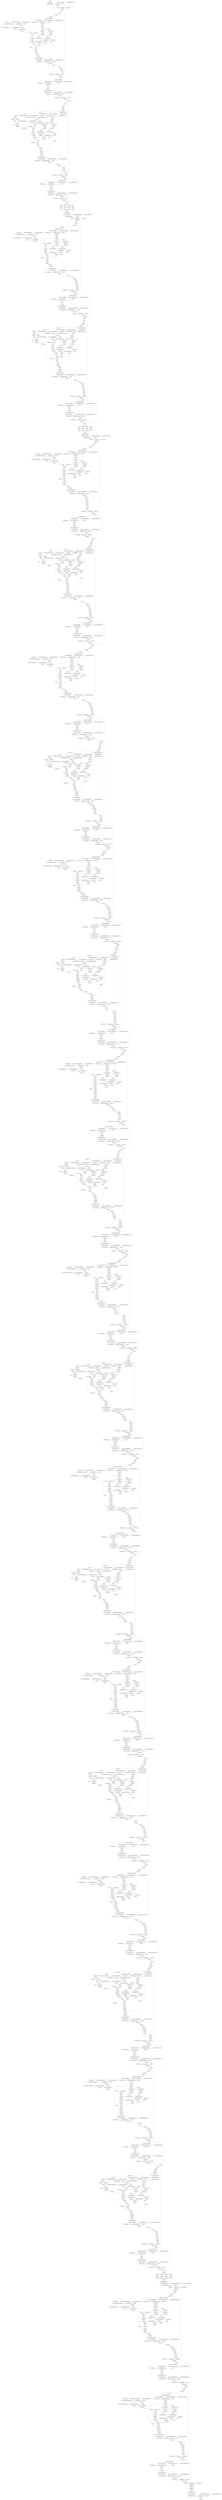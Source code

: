 strict digraph  {
"0 arg0_1" [id=0, type=input];
"1 quantize_per_tensor_default" [id=1, type=quantize_per_tensor];
"2 dequantize_per_tensor_default" [id=2, type=dequantize_per_tensor];
"3 conv2d_scale_0_updated_constant0" [id=3, type=get_attr];
"4 compressed_weight_updated_constant0" [id=4, type=get_attr];
"5 _param_constant1_0_0" [id=5, type=get_attr];
"6 mul_48" [id=6, type=mul];
"7 conv2d" [id=7, type=conv2d];
"8 permute" [id=8, type=permute];
"9 _param_constant2" [id=9, type=get_attr];
"10 _param_constant3" [id=10, type=get_attr];
"11 layer_norm" [id=11, type=layer_norm];
"12 _tensor_constant0" [id=12, type=get_attr];
"13 _tensor_constant0_0_0_nncf_smooth_quant_0" [id=13, type=call_module];
"14 linear_scale_0_updated_constant0" [id=14, type=get_attr];
"15 compressed_weight_updated_constant1" [id=15, type=get_attr];
"16 _param_constant5_0_0" [id=16, type=get_attr];
"17 mul_49" [id=17, type=mul];
"18 linear" [id=18, type=linear];
"19 relu_" [id=19, type=relu_];
"20 relu__0_0_nncf_smooth_quant_0" [id=20, type=call_module];
"21 linear_1_scale_0_updated_constant0" [id=21, type=get_attr];
"22 compressed_weight_updated_constant2" [id=22, type=get_attr];
"23 mul_50" [id=23, type=mul];
"24 linear_1" [id=24, type=linear];
"25 view" [id=25, type=view];
"26 _tensor_constant1" [id=26, type=get_attr];
"27 index" [id=27, type=index];
"28 view_1" [id=28, type=view];
"29 permute_1" [id=29, type=permute];
"30 contiguous" [id=30, type=contiguous];
"31 unsqueeze" [id=31, type=unsqueeze];
"32 sigmoid" [id=32, type=sigmoid];
"33 mul" [id=33, type=mul];
"34 pad" [id=34, type=pad];
"35 view_2" [id=35, type=view];
"36 permute_2" [id=36, type=permute];
"37 reshape" [id=37, type=reshape];
"38 reshape_0_0_nncf_smooth_quant_0" [id=38, type=call_module];
"39 quantize_per_tensor_default_1" [id=39, type=quantize_per_tensor];
"40 dequantize_per_tensor_default_1" [id=40, type=dequantize_per_tensor];
"41 linear_2_scale_0_updated_constant0" [id=41, type=get_attr];
"42 compressed_weight_updated_constant3" [id=42, type=get_attr];
"43 _param_constant7_0_0" [id=43, type=get_attr];
"44 mul_51" [id=44, type=mul];
"45 linear_2" [id=45, type=linear];
"46 reshape_1" [id=46, type=reshape];
"47 permute_3" [id=47, type=permute];
"48 select" [id=48, type=select];
"49 select_1" [id=49, type=select];
"50 select_2" [id=50, type=select];
"51 linalg_vector_norm" [id=51, type=linalg_vector_norm];
"52 clamp_min" [id=52, type=clamp_min];
"53 expand_as" [id=53, type=expand_as];
"54 div" [id=54, type=div];
"55 quantize_per_tensor_default_2" [id=55, type=quantize_per_tensor];
"56 dequantize_per_tensor_default_2" [id=56, type=dequantize_per_tensor];
"57 linalg_vector_norm_1" [id=57, type=linalg_vector_norm];
"58 clamp_min_1" [id=58, type=clamp_min];
"59 expand_as_1" [id=59, type=expand_as];
"60 div_1" [id=60, type=div];
"61 quantize_per_tensor_default_3" [id=61, type=quantize_per_tensor];
"62 dequantize_per_tensor_default_3" [id=62, type=dequantize_per_tensor];
"63 transpose" [id=63, type=transpose];
"64 matmul" [id=64, type=matmul];
"65 _param_constant9" [id=65, type=get_attr];
"66 clamp" [id=66, type=clamp];
"67 exp" [id=67, type=exp];
"68 mul_1" [id=68, type=mul];
"69 add" [id=69, type=add];
"70 softmax" [id=70, type=softmax];
"71 dropout" [id=71, type=dropout];
"72 matmul_1" [id=72, type=matmul];
"73 transpose_1" [id=73, type=transpose];
"74 reshape_2" [id=74, type=reshape];
"75 reshape_2_0_0_nncf_smooth_quant_0" [id=75, type=call_module];
"76 quantize_per_tensor_default_4" [id=76, type=quantize_per_tensor];
"77 dequantize_per_tensor_default_4" [id=77, type=dequantize_per_tensor];
"78 linear_3_scale_0_updated_constant0" [id=78, type=get_attr];
"79 compressed_weight_updated_constant4" [id=79, type=get_attr];
"80 _param_constant11_0_0" [id=80, type=get_attr];
"81 mul_52" [id=81, type=mul];
"82 linear_3" [id=82, type=linear];
"83 dropout_1" [id=83, type=dropout];
"84 view_3" [id=84, type=view];
"85 permute_4" [id=85, type=permute];
"86 reshape_3" [id=86, type=reshape];
"87 slice_2" [id=87, type=slice];
"88 slice_3" [id=88, type=slice];
"89 _param_constant12" [id=89, type=get_attr];
"90 _param_constant13" [id=90, type=get_attr];
"91 layer_norm_1" [id=91, type=layer_norm];
"92 add_1" [id=92, type=add];
"93 add_1_0_0_nncf_smooth_quant_0" [id=93, type=call_module];
"94 quantize_per_tensor_default_5" [id=94, type=quantize_per_tensor];
"95 dequantize_per_tensor_default_5" [id=95, type=dequantize_per_tensor];
"96 linear_4_scale_0_updated_constant0" [id=96, type=get_attr];
"97 compressed_weight_updated_constant5" [id=97, type=get_attr];
"98 _param_constant15_0_0" [id=98, type=get_attr];
"99 mul_53" [id=99, type=mul];
"100 linear_4" [id=100, type=linear];
"101 gelu" [id=101, type=gelu];
"102 dropout_2" [id=102, type=dropout];
"103 dropout_2_0_0_nncf_smooth_quant_0" [id=103, type=call_module];
"104 quantize_per_tensor_default_6" [id=104, type=quantize_per_tensor];
"105 dequantize_per_tensor_default_6" [id=105, type=dequantize_per_tensor];
"106 linear_5_scale_0_updated_constant0" [id=106, type=get_attr];
"107 compressed_weight_updated_constant6" [id=107, type=get_attr];
"108 _param_constant17_0_0" [id=108, type=get_attr];
"109 mul_54" [id=109, type=mul];
"110 linear_5" [id=110, type=linear];
"111 dropout_3" [id=111, type=dropout];
"112 _param_constant18" [id=112, type=get_attr];
"113 _param_constant19" [id=113, type=get_attr];
"114 layer_norm_2" [id=114, type=layer_norm];
"115 add_2" [id=115, type=add];
"116 _tensor_constant2" [id=116, type=get_attr];
"117 _tensor_constant2_0_0_nncf_smooth_quant_0" [id=117, type=call_module];
"118 linear_6_scale_0_updated_constant0" [id=118, type=get_attr];
"119 compressed_weight_updated_constant7" [id=119, type=get_attr];
"120 _param_constant21_0_0" [id=120, type=get_attr];
"121 mul_55" [id=121, type=mul];
"122 linear_6" [id=122, type=linear];
"123 relu__1" [id=123, type=relu_];
"124 relu__1_0_0_nncf_smooth_quant_0" [id=124, type=call_module];
"125 linear_7_scale_0_updated_constant0" [id=125, type=get_attr];
"126 compressed_weight_updated_constant8" [id=126, type=get_attr];
"127 mul_56" [id=127, type=mul];
"128 linear_7" [id=128, type=linear];
"129 view_4" [id=129, type=view];
"130 _tensor_constant3" [id=130, type=get_attr];
"131 index_1" [id=131, type=index];
"132 view_5" [id=132, type=view];
"133 permute_5" [id=133, type=permute];
"134 contiguous_1" [id=134, type=contiguous];
"135 unsqueeze_1" [id=135, type=unsqueeze];
"136 sigmoid_1" [id=136, type=sigmoid];
"137 mul_2" [id=137, type=mul];
"138 pad_1" [id=138, type=pad];
"139 roll" [id=139, type=roll];
"140 view_6" [id=140, type=view];
"141 permute_6" [id=141, type=permute];
"142 reshape_4" [id=142, type=reshape];
"143 reshape_4_0_0_nncf_smooth_quant_0" [id=143, type=call_module];
"144 quantize_per_tensor_default_7" [id=144, type=quantize_per_tensor];
"145 dequantize_per_tensor_default_7" [id=145, type=dequantize_per_tensor];
"146 linear_8_scale_0_updated_constant0" [id=146, type=get_attr];
"147 compressed_weight_updated_constant9" [id=147, type=get_attr];
"148 _param_constant23_0_0" [id=148, type=get_attr];
"149 mul_57" [id=149, type=mul];
"150 linear_8" [id=150, type=linear];
"151 reshape_5" [id=151, type=reshape];
"152 permute_7" [id=152, type=permute];
"153 select_3" [id=153, type=select];
"154 select_4" [id=154, type=select];
"155 select_5" [id=155, type=select];
"156 linalg_vector_norm_2" [id=156, type=linalg_vector_norm];
"157 clamp_min_2" [id=157, type=clamp_min];
"158 expand_as_2" [id=158, type=expand_as];
"159 div_2" [id=159, type=div];
"160 quantize_per_tensor_default_8" [id=160, type=quantize_per_tensor];
"161 dequantize_per_tensor_default_8" [id=161, type=dequantize_per_tensor];
"162 linalg_vector_norm_3" [id=162, type=linalg_vector_norm];
"163 clamp_min_3" [id=163, type=clamp_min];
"164 expand_as_3" [id=164, type=expand_as];
"165 div_3" [id=165, type=div];
"166 quantize_per_tensor_default_9" [id=166, type=quantize_per_tensor];
"167 dequantize_per_tensor_default_9" [id=167, type=dequantize_per_tensor];
"168 transpose_2" [id=168, type=transpose];
"169 matmul_2" [id=169, type=matmul];
"170 _param_constant25" [id=170, type=get_attr];
"171 clamp_1" [id=171, type=clamp];
"172 exp_1" [id=172, type=exp];
"173 mul_3" [id=173, type=mul];
"174 add_3" [id=174, type=add];
"175 new_zeros" [id=175, type=new_zeros];
"176 view_7" [id=176, type=view];
"177 permute_8" [id=177, type=permute];
"178 reshape_6" [id=178, type=reshape];
"179 unsqueeze_2" [id=179, type=unsqueeze];
"180 unsqueeze_3" [id=180, type=unsqueeze];
"181 sub" [id=181, type=sub];
"182 ne" [id=182, type=ne];
"183 masked_fill" [id=183, type=masked_fill];
"184 eq" [id=184, type=eq];
"185 masked_fill_1" [id=185, type=masked_fill];
"186 view_8" [id=186, type=view];
"187 unsqueeze_4" [id=187, type=unsqueeze];
"188 unsqueeze_5" [id=188, type=unsqueeze];
"189 add_4" [id=189, type=add];
"190 view_9" [id=190, type=view];
"191 softmax_1" [id=191, type=softmax];
"192 dropout_4" [id=192, type=dropout];
"193 matmul_3" [id=193, type=matmul];
"194 transpose_3" [id=194, type=transpose];
"195 reshape_7" [id=195, type=reshape];
"196 reshape_7_0_0_nncf_smooth_quant_0" [id=196, type=call_module];
"197 quantize_per_tensor_default_10" [id=197, type=quantize_per_tensor];
"198 dequantize_per_tensor_default_10" [id=198, type=dequantize_per_tensor];
"199 linear_9_scale_0_updated_constant0" [id=199, type=get_attr];
"200 compressed_weight_updated_constant10" [id=200, type=get_attr];
"201 _param_constant27_0_0" [id=201, type=get_attr];
"202 mul_58" [id=202, type=mul];
"203 linear_9" [id=203, type=linear];
"204 dropout_5" [id=204, type=dropout];
"205 view_10" [id=205, type=view];
"206 permute_9" [id=206, type=permute];
"207 reshape_8" [id=207, type=reshape];
"208 roll_1" [id=208, type=roll];
"209 slice_23" [id=209, type=slice];
"210 slice_24" [id=210, type=slice];
"211 _param_constant28" [id=211, type=get_attr];
"212 _param_constant29" [id=212, type=get_attr];
"213 layer_norm_3" [id=213, type=layer_norm];
"214 add_5" [id=214, type=add];
"215 add_5_0_0_nncf_smooth_quant_0" [id=215, type=call_module];
"216 quantize_per_tensor_default_11" [id=216, type=quantize_per_tensor];
"217 dequantize_per_tensor_default_11" [id=217, type=dequantize_per_tensor];
"218 linear_10_scale_0_updated_constant0" [id=218, type=get_attr];
"219 compressed_weight_updated_constant11" [id=219, type=get_attr];
"220 _param_constant31_0_0" [id=220, type=get_attr];
"221 mul_59" [id=221, type=mul];
"222 linear_10" [id=222, type=linear];
"223 gelu_1" [id=223, type=gelu];
"224 dropout_6" [id=224, type=dropout];
"225 dropout_6_0_0_nncf_smooth_quant_0" [id=225, type=call_module];
"226 quantize_per_tensor_default_12" [id=226, type=quantize_per_tensor];
"227 dequantize_per_tensor_default_12" [id=227, type=dequantize_per_tensor];
"228 linear_11_scale_0_updated_constant0" [id=228, type=get_attr];
"229 compressed_weight_updated_constant12" [id=229, type=get_attr];
"230 _param_constant33_0_0" [id=230, type=get_attr];
"231 mul_60" [id=231, type=mul];
"232 linear_11" [id=232, type=linear];
"233 dropout_7" [id=233, type=dropout];
"234 _param_constant34" [id=234, type=get_attr];
"235 _param_constant35" [id=235, type=get_attr];
"236 layer_norm_4" [id=236, type=layer_norm];
"237 add_6" [id=237, type=add];
"238 pad_2" [id=238, type=pad];
"239 slice_25" [id=239, type=slice];
"240 slice_26" [id=240, type=slice];
"241 slice_27" [id=241, type=slice];
"242 slice_28" [id=242, type=slice];
"243 slice_29" [id=243, type=slice];
"244 slice_30" [id=244, type=slice];
"245 slice_31" [id=245, type=slice];
"246 slice_32" [id=246, type=slice];
"247 slice_33" [id=247, type=slice];
"248 slice_34" [id=248, type=slice];
"249 slice_35" [id=249, type=slice];
"250 slice_36" [id=250, type=slice];
"251 cat" [id=251, type=cat];
"252 cat_0_0_nncf_smooth_quant_0" [id=252, type=call_module];
"253 quantize_per_tensor_default_13" [id=253, type=quantize_per_tensor];
"254 dequantize_per_tensor_default_13" [id=254, type=dequantize_per_tensor];
"255 linear_12_scale_0_updated_constant0" [id=255, type=get_attr];
"256 compressed_weight_updated_constant13" [id=256, type=get_attr];
"257 mul_61" [id=257, type=mul];
"258 linear_12" [id=258, type=linear];
"259 _param_constant37" [id=259, type=get_attr];
"260 _param_constant38" [id=260, type=get_attr];
"261 layer_norm_5" [id=261, type=layer_norm];
"262 _tensor_constant13" [id=262, type=get_attr];
"263 _tensor_constant13_0_0_nncf_smooth_quant_0" [id=263, type=call_module];
"264 linear_13_scale_0_updated_constant0" [id=264, type=get_attr];
"265 compressed_weight_updated_constant14" [id=265, type=get_attr];
"266 _param_constant40_0_0" [id=266, type=get_attr];
"267 mul_62" [id=267, type=mul];
"268 linear_13" [id=268, type=linear];
"269 relu__2" [id=269, type=relu_];
"270 relu__2_0_0_nncf_smooth_quant_0" [id=270, type=call_module];
"271 linear_14_scale_0_updated_constant0" [id=271, type=get_attr];
"272 compressed_weight_updated_constant15" [id=272, type=get_attr];
"273 mul_63" [id=273, type=mul];
"274 linear_14" [id=274, type=linear];
"275 view_11" [id=275, type=view];
"276 _tensor_constant14" [id=276, type=get_attr];
"277 index_2" [id=277, type=index];
"278 view_12" [id=278, type=view];
"279 permute_10" [id=279, type=permute];
"280 contiguous_2" [id=280, type=contiguous];
"281 unsqueeze_6" [id=281, type=unsqueeze];
"282 sigmoid_2" [id=282, type=sigmoid];
"283 mul_4" [id=283, type=mul];
"284 pad_3" [id=284, type=pad];
"285 view_13" [id=285, type=view];
"286 permute_11" [id=286, type=permute];
"287 reshape_9" [id=287, type=reshape];
"288 reshape_9_0_0_nncf_smooth_quant_0" [id=288, type=call_module];
"289 quantize_per_tensor_default_14" [id=289, type=quantize_per_tensor];
"290 dequantize_per_tensor_default_14" [id=290, type=dequantize_per_tensor];
"291 linear_15_scale_0_updated_constant0" [id=291, type=get_attr];
"292 compressed_weight_updated_constant16" [id=292, type=get_attr];
"293 _param_constant42_0_0" [id=293, type=get_attr];
"294 mul_64" [id=294, type=mul];
"295 linear_15" [id=295, type=linear];
"296 reshape_10" [id=296, type=reshape];
"297 permute_12" [id=297, type=permute];
"298 select_6" [id=298, type=select];
"299 select_7" [id=299, type=select];
"300 select_8" [id=300, type=select];
"301 linalg_vector_norm_4" [id=301, type=linalg_vector_norm];
"302 clamp_min_4" [id=302, type=clamp_min];
"303 expand_as_4" [id=303, type=expand_as];
"304 div_4" [id=304, type=div];
"305 quantize_per_tensor_default_15" [id=305, type=quantize_per_tensor];
"306 dequantize_per_tensor_default_15" [id=306, type=dequantize_per_tensor];
"307 linalg_vector_norm_5" [id=307, type=linalg_vector_norm];
"308 clamp_min_5" [id=308, type=clamp_min];
"309 expand_as_5" [id=309, type=expand_as];
"310 div_5" [id=310, type=div];
"311 quantize_per_tensor_default_16" [id=311, type=quantize_per_tensor];
"312 dequantize_per_tensor_default_16" [id=312, type=dequantize_per_tensor];
"313 transpose_4" [id=313, type=transpose];
"314 matmul_4" [id=314, type=matmul];
"315 _param_constant44" [id=315, type=get_attr];
"316 clamp_2" [id=316, type=clamp];
"317 exp_2" [id=317, type=exp];
"318 mul_5" [id=318, type=mul];
"319 add_7" [id=319, type=add];
"320 softmax_2" [id=320, type=softmax];
"321 dropout_8" [id=321, type=dropout];
"322 matmul_5" [id=322, type=matmul];
"323 transpose_5" [id=323, type=transpose];
"324 reshape_11" [id=324, type=reshape];
"325 reshape_11_0_0_nncf_smooth_quant_0" [id=325, type=call_module];
"326 quantize_per_tensor_default_17" [id=326, type=quantize_per_tensor];
"327 dequantize_per_tensor_default_17" [id=327, type=dequantize_per_tensor];
"328 linear_16_scale_0_updated_constant0" [id=328, type=get_attr];
"329 compressed_weight_updated_constant17" [id=329, type=get_attr];
"330 _param_constant46_0_0" [id=330, type=get_attr];
"331 mul_65" [id=331, type=mul];
"332 linear_16" [id=332, type=linear];
"333 dropout_9" [id=333, type=dropout];
"334 view_14" [id=334, type=view];
"335 permute_13" [id=335, type=permute];
"336 reshape_12" [id=336, type=reshape];
"337 slice_38" [id=337, type=slice];
"338 slice_39" [id=338, type=slice];
"339 slice_40" [id=339, type=slice];
"340 slice_41" [id=340, type=slice];
"341 contiguous_3" [id=341, type=contiguous];
"342 _param_constant47" [id=342, type=get_attr];
"343 _param_constant48" [id=343, type=get_attr];
"344 layer_norm_6" [id=344, type=layer_norm];
"345 add_8" [id=345, type=add];
"346 add_8_0_0_nncf_smooth_quant_0" [id=346, type=call_module];
"347 quantize_per_tensor_default_18" [id=347, type=quantize_per_tensor];
"348 dequantize_per_tensor_default_18" [id=348, type=dequantize_per_tensor];
"349 linear_17_scale_0_updated_constant0" [id=349, type=get_attr];
"350 compressed_weight_updated_constant18" [id=350, type=get_attr];
"351 _param_constant50_0_0" [id=351, type=get_attr];
"352 mul_66" [id=352, type=mul];
"353 linear_17" [id=353, type=linear];
"354 gelu_2" [id=354, type=gelu];
"355 dropout_10" [id=355, type=dropout];
"356 dropout_10_0_0_nncf_smooth_quant_0" [id=356, type=call_module];
"357 quantize_per_tensor_default_19" [id=357, type=quantize_per_tensor];
"358 dequantize_per_tensor_default_19" [id=358, type=dequantize_per_tensor];
"359 linear_18_scale_0_updated_constant0" [id=359, type=get_attr];
"360 compressed_weight_updated_constant19" [id=360, type=get_attr];
"361 _param_constant52_0_0" [id=361, type=get_attr];
"362 mul_67" [id=362, type=mul];
"363 linear_18" [id=363, type=linear];
"364 dropout_11" [id=364, type=dropout];
"365 _param_constant53" [id=365, type=get_attr];
"366 _param_constant54" [id=366, type=get_attr];
"367 layer_norm_7" [id=367, type=layer_norm];
"368 add_9" [id=368, type=add];
"369 _tensor_constant15" [id=369, type=get_attr];
"370 _tensor_constant15_0_0_nncf_smooth_quant_0" [id=370, type=call_module];
"371 linear_19_scale_0_updated_constant0" [id=371, type=get_attr];
"372 compressed_weight_updated_constant20" [id=372, type=get_attr];
"373 _param_constant56_0_0" [id=373, type=get_attr];
"374 mul_68" [id=374, type=mul];
"375 linear_19" [id=375, type=linear];
"376 relu__3" [id=376, type=relu_];
"377 relu__3_0_0_nncf_smooth_quant_0" [id=377, type=call_module];
"378 linear_20_scale_0_updated_constant0" [id=378, type=get_attr];
"379 compressed_weight_updated_constant21" [id=379, type=get_attr];
"380 mul_69" [id=380, type=mul];
"381 linear_20" [id=381, type=linear];
"382 view_15" [id=382, type=view];
"383 _tensor_constant16" [id=383, type=get_attr];
"384 index_3" [id=384, type=index];
"385 view_16" [id=385, type=view];
"386 permute_14" [id=386, type=permute];
"387 contiguous_4" [id=387, type=contiguous];
"388 unsqueeze_7" [id=388, type=unsqueeze];
"389 sigmoid_3" [id=389, type=sigmoid];
"390 mul_6" [id=390, type=mul];
"391 pad_4" [id=391, type=pad];
"392 roll_2" [id=392, type=roll];
"393 view_17" [id=393, type=view];
"394 permute_15" [id=394, type=permute];
"395 reshape_13" [id=395, type=reshape];
"396 reshape_13_0_0_nncf_smooth_quant_0" [id=396, type=call_module];
"397 quantize_per_tensor_default_20" [id=397, type=quantize_per_tensor];
"398 dequantize_per_tensor_default_20" [id=398, type=dequantize_per_tensor];
"399 linear_21_scale_0_updated_constant0" [id=399, type=get_attr];
"400 compressed_weight_updated_constant22" [id=400, type=get_attr];
"401 _param_constant58_0_0" [id=401, type=get_attr];
"402 mul_70" [id=402, type=mul];
"403 linear_21" [id=403, type=linear];
"404 reshape_14" [id=404, type=reshape];
"405 permute_16" [id=405, type=permute];
"406 select_9" [id=406, type=select];
"407 select_10" [id=407, type=select];
"408 select_11" [id=408, type=select];
"409 linalg_vector_norm_6" [id=409, type=linalg_vector_norm];
"410 clamp_min_6" [id=410, type=clamp_min];
"411 expand_as_6" [id=411, type=expand_as];
"412 div_6" [id=412, type=div];
"413 quantize_per_tensor_default_21" [id=413, type=quantize_per_tensor];
"414 dequantize_per_tensor_default_21" [id=414, type=dequantize_per_tensor];
"415 linalg_vector_norm_7" [id=415, type=linalg_vector_norm];
"416 clamp_min_7" [id=416, type=clamp_min];
"417 expand_as_7" [id=417, type=expand_as];
"418 div_7" [id=418, type=div];
"419 quantize_per_tensor_default_22" [id=419, type=quantize_per_tensor];
"420 dequantize_per_tensor_default_22" [id=420, type=dequantize_per_tensor];
"421 transpose_6" [id=421, type=transpose];
"422 matmul_6" [id=422, type=matmul];
"423 _param_constant60" [id=423, type=get_attr];
"424 clamp_3" [id=424, type=clamp];
"425 exp_3" [id=425, type=exp];
"426 mul_7" [id=426, type=mul];
"427 add_10" [id=427, type=add];
"428 new_zeros_1" [id=428, type=new_zeros];
"429 view_18" [id=429, type=view];
"430 permute_17" [id=430, type=permute];
"431 reshape_15" [id=431, type=reshape];
"432 unsqueeze_8" [id=432, type=unsqueeze];
"433 unsqueeze_9" [id=433, type=unsqueeze];
"434 sub_1" [id=434, type=sub];
"435 ne_1" [id=435, type=ne];
"436 masked_fill_2" [id=436, type=masked_fill];
"437 eq_1" [id=437, type=eq];
"438 masked_fill_3" [id=438, type=masked_fill];
"439 view_19" [id=439, type=view];
"440 unsqueeze_10" [id=440, type=unsqueeze];
"441 unsqueeze_11" [id=441, type=unsqueeze];
"442 add_11" [id=442, type=add];
"443 view_20" [id=443, type=view];
"444 softmax_3" [id=444, type=softmax];
"445 dropout_12" [id=445, type=dropout];
"446 matmul_7" [id=446, type=matmul];
"447 transpose_7" [id=447, type=transpose];
"448 reshape_16" [id=448, type=reshape];
"449 reshape_16_0_0_nncf_smooth_quant_0" [id=449, type=call_module];
"450 quantize_per_tensor_default_23" [id=450, type=quantize_per_tensor];
"451 dequantize_per_tensor_default_23" [id=451, type=dequantize_per_tensor];
"452 linear_22_scale_0_updated_constant0" [id=452, type=get_attr];
"453 compressed_weight_updated_constant23" [id=453, type=get_attr];
"454 _param_constant62_0_0" [id=454, type=get_attr];
"455 mul_71" [id=455, type=mul];
"456 linear_22" [id=456, type=linear];
"457 dropout_13" [id=457, type=dropout];
"458 view_21" [id=458, type=view];
"459 permute_18" [id=459, type=permute];
"460 reshape_17" [id=460, type=reshape];
"461 roll_3" [id=461, type=roll];
"462 slice_61" [id=462, type=slice];
"463 slice_62" [id=463, type=slice];
"464 slice_63" [id=464, type=slice];
"465 slice_64" [id=465, type=slice];
"466 contiguous_5" [id=466, type=contiguous];
"467 _param_constant63" [id=467, type=get_attr];
"468 _param_constant64" [id=468, type=get_attr];
"469 layer_norm_8" [id=469, type=layer_norm];
"470 add_12" [id=470, type=add];
"471 add_12_0_0_nncf_smooth_quant_0" [id=471, type=call_module];
"472 quantize_per_tensor_default_24" [id=472, type=quantize_per_tensor];
"473 dequantize_per_tensor_default_24" [id=473, type=dequantize_per_tensor];
"474 linear_23_scale_0_updated_constant0" [id=474, type=get_attr];
"475 compressed_weight_updated_constant24" [id=475, type=get_attr];
"476 _param_constant66_0_0" [id=476, type=get_attr];
"477 mul_72" [id=477, type=mul];
"478 linear_23" [id=478, type=linear];
"479 gelu_3" [id=479, type=gelu];
"480 dropout_14" [id=480, type=dropout];
"481 dropout_14_0_0_nncf_smooth_quant_0" [id=481, type=call_module];
"482 quantize_per_tensor_default_25" [id=482, type=quantize_per_tensor];
"483 dequantize_per_tensor_default_25" [id=483, type=dequantize_per_tensor];
"484 linear_24_scale_0_updated_constant0" [id=484, type=get_attr];
"485 compressed_weight_updated_constant25" [id=485, type=get_attr];
"486 _param_constant68_0_0" [id=486, type=get_attr];
"487 mul_73" [id=487, type=mul];
"488 linear_24" [id=488, type=linear];
"489 dropout_15" [id=489, type=dropout];
"490 _param_constant69" [id=490, type=get_attr];
"491 _param_constant70" [id=491, type=get_attr];
"492 layer_norm_9" [id=492, type=layer_norm];
"493 add_13" [id=493, type=add];
"494 pad_5" [id=494, type=pad];
"495 slice_65" [id=495, type=slice];
"496 slice_66" [id=496, type=slice];
"497 slice_67" [id=497, type=slice];
"498 slice_68" [id=498, type=slice];
"499 slice_69" [id=499, type=slice];
"500 slice_70" [id=500, type=slice];
"501 slice_71" [id=501, type=slice];
"502 slice_72" [id=502, type=slice];
"503 slice_73" [id=503, type=slice];
"504 slice_74" [id=504, type=slice];
"505 slice_75" [id=505, type=slice];
"506 slice_76" [id=506, type=slice];
"507 cat_1" [id=507, type=cat];
"508 cat_1_0_0_nncf_smooth_quant_0" [id=508, type=call_module];
"509 quantize_per_tensor_default_26" [id=509, type=quantize_per_tensor];
"510 dequantize_per_tensor_default_26" [id=510, type=dequantize_per_tensor];
"511 linear_25_scale_0_updated_constant0" [id=511, type=get_attr];
"512 compressed_weight_updated_constant26" [id=512, type=get_attr];
"513 mul_74" [id=513, type=mul];
"514 linear_25" [id=514, type=linear];
"515 _param_constant72" [id=515, type=get_attr];
"516 _param_constant73" [id=516, type=get_attr];
"517 layer_norm_10" [id=517, type=layer_norm];
"518 _tensor_constant26" [id=518, type=get_attr];
"519 _tensor_constant26_0_0_nncf_smooth_quant_0" [id=519, type=call_module];
"520 linear_26_scale_0_updated_constant0" [id=520, type=get_attr];
"521 compressed_weight_updated_constant27" [id=521, type=get_attr];
"522 _param_constant75_0_0" [id=522, type=get_attr];
"523 mul_75" [id=523, type=mul];
"524 linear_26" [id=524, type=linear];
"525 relu__4" [id=525, type=relu_];
"526 relu__4_0_0_nncf_smooth_quant_0" [id=526, type=call_module];
"527 linear_27_scale_0_updated_constant0" [id=527, type=get_attr];
"528 compressed_weight_updated_constant28" [id=528, type=get_attr];
"529 mul_76" [id=529, type=mul];
"530 linear_27" [id=530, type=linear];
"531 view_22" [id=531, type=view];
"532 _tensor_constant27" [id=532, type=get_attr];
"533 index_4" [id=533, type=index];
"534 view_23" [id=534, type=view];
"535 permute_19" [id=535, type=permute];
"536 contiguous_6" [id=536, type=contiguous];
"537 unsqueeze_12" [id=537, type=unsqueeze];
"538 sigmoid_4" [id=538, type=sigmoid];
"539 mul_8" [id=539, type=mul];
"540 pad_6" [id=540, type=pad];
"541 view_24" [id=541, type=view];
"542 permute_20" [id=542, type=permute];
"543 reshape_18" [id=543, type=reshape];
"544 reshape_18_0_0_nncf_smooth_quant_0" [id=544, type=call_module];
"545 quantize_per_tensor_default_27" [id=545, type=quantize_per_tensor];
"546 dequantize_per_tensor_default_27" [id=546, type=dequantize_per_tensor];
"547 linear_28_scale_0_updated_constant0" [id=547, type=get_attr];
"548 compressed_weight_updated_constant29" [id=548, type=get_attr];
"549 _param_constant77_0_0" [id=549, type=get_attr];
"550 mul_77" [id=550, type=mul];
"551 linear_28" [id=551, type=linear];
"552 reshape_19" [id=552, type=reshape];
"553 permute_21" [id=553, type=permute];
"554 select_12" [id=554, type=select];
"555 select_13" [id=555, type=select];
"556 select_14" [id=556, type=select];
"557 linalg_vector_norm_8" [id=557, type=linalg_vector_norm];
"558 clamp_min_8" [id=558, type=clamp_min];
"559 expand_as_8" [id=559, type=expand_as];
"560 div_8" [id=560, type=div];
"561 quantize_per_tensor_default_28" [id=561, type=quantize_per_tensor];
"562 dequantize_per_tensor_default_28" [id=562, type=dequantize_per_tensor];
"563 linalg_vector_norm_9" [id=563, type=linalg_vector_norm];
"564 clamp_min_9" [id=564, type=clamp_min];
"565 expand_as_9" [id=565, type=expand_as];
"566 div_9" [id=566, type=div];
"567 quantize_per_tensor_default_29" [id=567, type=quantize_per_tensor];
"568 dequantize_per_tensor_default_29" [id=568, type=dequantize_per_tensor];
"569 transpose_8" [id=569, type=transpose];
"570 matmul_8" [id=570, type=matmul];
"571 _param_constant79" [id=571, type=get_attr];
"572 clamp_4" [id=572, type=clamp];
"573 exp_4" [id=573, type=exp];
"574 mul_9" [id=574, type=mul];
"575 add_14" [id=575, type=add];
"576 softmax_4" [id=576, type=softmax];
"577 dropout_16" [id=577, type=dropout];
"578 matmul_9" [id=578, type=matmul];
"579 transpose_9" [id=579, type=transpose];
"580 reshape_20" [id=580, type=reshape];
"581 reshape_20_0_0_nncf_smooth_quant_0" [id=581, type=call_module];
"582 quantize_per_tensor_default_30" [id=582, type=quantize_per_tensor];
"583 dequantize_per_tensor_default_30" [id=583, type=dequantize_per_tensor];
"584 linear_29_scale_0_updated_constant0" [id=584, type=get_attr];
"585 compressed_weight_updated_constant30" [id=585, type=get_attr];
"586 _param_constant81_0_0" [id=586, type=get_attr];
"587 mul_78" [id=587, type=mul];
"588 linear_29" [id=588, type=linear];
"589 dropout_17" [id=589, type=dropout];
"590 view_25" [id=590, type=view];
"591 permute_22" [id=591, type=permute];
"592 reshape_21" [id=592, type=reshape];
"593 slice_78" [id=593, type=slice];
"594 slice_79" [id=594, type=slice];
"595 slice_80" [id=595, type=slice];
"596 slice_81" [id=596, type=slice];
"597 contiguous_7" [id=597, type=contiguous];
"598 _param_constant82" [id=598, type=get_attr];
"599 _param_constant83" [id=599, type=get_attr];
"600 layer_norm_11" [id=600, type=layer_norm];
"601 add_15" [id=601, type=add];
"602 add_15_0_0_nncf_smooth_quant_0" [id=602, type=call_module];
"603 quantize_per_tensor_default_31" [id=603, type=quantize_per_tensor];
"604 dequantize_per_tensor_default_31" [id=604, type=dequantize_per_tensor];
"605 linear_30_scale_0_updated_constant0" [id=605, type=get_attr];
"606 compressed_weight_updated_constant31" [id=606, type=get_attr];
"607 _param_constant85_0_0" [id=607, type=get_attr];
"608 mul_79" [id=608, type=mul];
"609 linear_30" [id=609, type=linear];
"610 gelu_4" [id=610, type=gelu];
"611 dropout_18" [id=611, type=dropout];
"612 dropout_18_0_0_nncf_smooth_quant_0" [id=612, type=call_module];
"613 quantize_per_tensor_default_32" [id=613, type=quantize_per_tensor];
"614 dequantize_per_tensor_default_32" [id=614, type=dequantize_per_tensor];
"615 linear_31_scale_0_updated_constant0" [id=615, type=get_attr];
"616 compressed_weight_updated_constant32" [id=616, type=get_attr];
"617 _param_constant87_0_0" [id=617, type=get_attr];
"618 mul_80" [id=618, type=mul];
"619 linear_31" [id=619, type=linear];
"620 dropout_19" [id=620, type=dropout];
"621 _param_constant88" [id=621, type=get_attr];
"622 _param_constant89" [id=622, type=get_attr];
"623 layer_norm_12" [id=623, type=layer_norm];
"624 add_16" [id=624, type=add];
"625 _tensor_constant28" [id=625, type=get_attr];
"626 _tensor_constant28_0_0_nncf_smooth_quant_0" [id=626, type=call_module];
"627 linear_32_scale_0_updated_constant0" [id=627, type=get_attr];
"628 compressed_weight_updated_constant33" [id=628, type=get_attr];
"629 _param_constant91_0_0" [id=629, type=get_attr];
"630 mul_81" [id=630, type=mul];
"631 linear_32" [id=631, type=linear];
"632 relu__5" [id=632, type=relu_];
"633 relu__5_0_0_nncf_smooth_quant_0" [id=633, type=call_module];
"634 linear_33_scale_0_updated_constant0" [id=634, type=get_attr];
"635 compressed_weight_updated_constant34" [id=635, type=get_attr];
"636 mul_82" [id=636, type=mul];
"637 linear_33" [id=637, type=linear];
"638 view_26" [id=638, type=view];
"639 _tensor_constant29" [id=639, type=get_attr];
"640 index_5" [id=640, type=index];
"641 view_27" [id=641, type=view];
"642 permute_23" [id=642, type=permute];
"643 contiguous_8" [id=643, type=contiguous];
"644 unsqueeze_13" [id=644, type=unsqueeze];
"645 sigmoid_5" [id=645, type=sigmoid];
"646 mul_10" [id=646, type=mul];
"647 pad_7" [id=647, type=pad];
"648 roll_4" [id=648, type=roll];
"649 view_28" [id=649, type=view];
"650 permute_24" [id=650, type=permute];
"651 reshape_22" [id=651, type=reshape];
"652 reshape_22_0_0_nncf_smooth_quant_0" [id=652, type=call_module];
"653 quantize_per_tensor_default_33" [id=653, type=quantize_per_tensor];
"654 dequantize_per_tensor_default_33" [id=654, type=dequantize_per_tensor];
"655 linear_34_scale_0_updated_constant0" [id=655, type=get_attr];
"656 compressed_weight_updated_constant35" [id=656, type=get_attr];
"657 _param_constant93_0_0" [id=657, type=get_attr];
"658 mul_83" [id=658, type=mul];
"659 linear_34" [id=659, type=linear];
"660 reshape_23" [id=660, type=reshape];
"661 permute_25" [id=661, type=permute];
"662 select_15" [id=662, type=select];
"663 select_16" [id=663, type=select];
"664 select_17" [id=664, type=select];
"665 linalg_vector_norm_10" [id=665, type=linalg_vector_norm];
"666 clamp_min_10" [id=666, type=clamp_min];
"667 expand_as_10" [id=667, type=expand_as];
"668 div_10" [id=668, type=div];
"669 quantize_per_tensor_default_34" [id=669, type=quantize_per_tensor];
"670 dequantize_per_tensor_default_34" [id=670, type=dequantize_per_tensor];
"671 linalg_vector_norm_11" [id=671, type=linalg_vector_norm];
"672 clamp_min_11" [id=672, type=clamp_min];
"673 expand_as_11" [id=673, type=expand_as];
"674 div_11" [id=674, type=div];
"675 quantize_per_tensor_default_35" [id=675, type=quantize_per_tensor];
"676 dequantize_per_tensor_default_35" [id=676, type=dequantize_per_tensor];
"677 transpose_10" [id=677, type=transpose];
"678 matmul_10" [id=678, type=matmul];
"679 _param_constant95" [id=679, type=get_attr];
"680 clamp_5" [id=680, type=clamp];
"681 exp_5" [id=681, type=exp];
"682 mul_11" [id=682, type=mul];
"683 add_17" [id=683, type=add];
"684 new_zeros_2" [id=684, type=new_zeros];
"685 view_29" [id=685, type=view];
"686 permute_26" [id=686, type=permute];
"687 reshape_24" [id=687, type=reshape];
"688 unsqueeze_14" [id=688, type=unsqueeze];
"689 unsqueeze_15" [id=689, type=unsqueeze];
"690 sub_2" [id=690, type=sub];
"691 ne_2" [id=691, type=ne];
"692 masked_fill_4" [id=692, type=masked_fill];
"693 eq_2" [id=693, type=eq];
"694 masked_fill_5" [id=694, type=masked_fill];
"695 view_30" [id=695, type=view];
"696 unsqueeze_16" [id=696, type=unsqueeze];
"697 unsqueeze_17" [id=697, type=unsqueeze];
"698 add_18" [id=698, type=add];
"699 view_31" [id=699, type=view];
"700 softmax_5" [id=700, type=softmax];
"701 dropout_20" [id=701, type=dropout];
"702 matmul_11" [id=702, type=matmul];
"703 transpose_11" [id=703, type=transpose];
"704 reshape_25" [id=704, type=reshape];
"705 reshape_25_0_0_nncf_smooth_quant_0" [id=705, type=call_module];
"706 quantize_per_tensor_default_36" [id=706, type=quantize_per_tensor];
"707 dequantize_per_tensor_default_36" [id=707, type=dequantize_per_tensor];
"708 linear_35_scale_0_updated_constant0" [id=708, type=get_attr];
"709 compressed_weight_updated_constant36" [id=709, type=get_attr];
"710 _param_constant97_0_0" [id=710, type=get_attr];
"711 mul_84" [id=711, type=mul];
"712 linear_35" [id=712, type=linear];
"713 dropout_21" [id=713, type=dropout];
"714 view_32" [id=714, type=view];
"715 permute_27" [id=715, type=permute];
"716 reshape_26" [id=716, type=reshape];
"717 roll_5" [id=717, type=roll];
"718 slice_101" [id=718, type=slice];
"719 slice_102" [id=719, type=slice];
"720 slice_103" [id=720, type=slice];
"721 slice_104" [id=721, type=slice];
"722 contiguous_9" [id=722, type=contiguous];
"723 _param_constant98" [id=723, type=get_attr];
"724 _param_constant99" [id=724, type=get_attr];
"725 layer_norm_13" [id=725, type=layer_norm];
"726 add_19" [id=726, type=add];
"727 add_19_0_0_nncf_smooth_quant_0" [id=727, type=call_module];
"728 quantize_per_tensor_default_37" [id=728, type=quantize_per_tensor];
"729 dequantize_per_tensor_default_37" [id=729, type=dequantize_per_tensor];
"730 linear_36_scale_0_updated_constant0" [id=730, type=get_attr];
"731 compressed_weight_updated_constant37" [id=731, type=get_attr];
"732 _param_constant101_0_0" [id=732, type=get_attr];
"733 mul_85" [id=733, type=mul];
"734 linear_36" [id=734, type=linear];
"735 gelu_5" [id=735, type=gelu];
"736 dropout_22" [id=736, type=dropout];
"737 dropout_22_0_0_nncf_smooth_quant_0" [id=737, type=call_module];
"738 quantize_per_tensor_default_38" [id=738, type=quantize_per_tensor];
"739 dequantize_per_tensor_default_38" [id=739, type=dequantize_per_tensor];
"740 linear_37_scale_0_updated_constant0" [id=740, type=get_attr];
"741 compressed_weight_updated_constant38" [id=741, type=get_attr];
"742 _param_constant103_0_0" [id=742, type=get_attr];
"743 mul_86" [id=743, type=mul];
"744 linear_37" [id=744, type=linear];
"745 dropout_23" [id=745, type=dropout];
"746 _param_constant104" [id=746, type=get_attr];
"747 _param_constant105" [id=747, type=get_attr];
"748 layer_norm_14" [id=748, type=layer_norm];
"749 add_20" [id=749, type=add];
"750 _tensor_constant39" [id=750, type=get_attr];
"751 _tensor_constant39_0_0_nncf_smooth_quant_0" [id=751, type=call_module];
"752 linear_38_scale_0_updated_constant0" [id=752, type=get_attr];
"753 compressed_weight_updated_constant39" [id=753, type=get_attr];
"754 _param_constant107_0_0" [id=754, type=get_attr];
"755 mul_87" [id=755, type=mul];
"756 linear_38" [id=756, type=linear];
"757 relu__6" [id=757, type=relu_];
"758 relu__6_0_0_nncf_smooth_quant_0" [id=758, type=call_module];
"759 linear_39_scale_0_updated_constant0" [id=759, type=get_attr];
"760 compressed_weight_updated_constant40" [id=760, type=get_attr];
"761 mul_88" [id=761, type=mul];
"762 linear_39" [id=762, type=linear];
"763 view_33" [id=763, type=view];
"764 _tensor_constant40" [id=764, type=get_attr];
"765 index_6" [id=765, type=index];
"766 view_34" [id=766, type=view];
"767 permute_28" [id=767, type=permute];
"768 contiguous_10" [id=768, type=contiguous];
"769 unsqueeze_18" [id=769, type=unsqueeze];
"770 sigmoid_6" [id=770, type=sigmoid];
"771 mul_12" [id=771, type=mul];
"772 pad_8" [id=772, type=pad];
"773 view_35" [id=773, type=view];
"774 permute_29" [id=774, type=permute];
"775 reshape_27" [id=775, type=reshape];
"776 reshape_27_0_0_nncf_smooth_quant_0" [id=776, type=call_module];
"777 quantize_per_tensor_default_39" [id=777, type=quantize_per_tensor];
"778 dequantize_per_tensor_default_39" [id=778, type=dequantize_per_tensor];
"779 linear_40_scale_0_updated_constant0" [id=779, type=get_attr];
"780 compressed_weight_updated_constant41" [id=780, type=get_attr];
"781 _param_constant109_0_0" [id=781, type=get_attr];
"782 mul_89" [id=782, type=mul];
"783 linear_40" [id=783, type=linear];
"784 reshape_28" [id=784, type=reshape];
"785 permute_30" [id=785, type=permute];
"786 select_18" [id=786, type=select];
"787 select_19" [id=787, type=select];
"788 select_20" [id=788, type=select];
"789 linalg_vector_norm_12" [id=789, type=linalg_vector_norm];
"790 clamp_min_12" [id=790, type=clamp_min];
"791 expand_as_12" [id=791, type=expand_as];
"792 div_12" [id=792, type=div];
"793 quantize_per_tensor_default_40" [id=793, type=quantize_per_tensor];
"794 dequantize_per_tensor_default_40" [id=794, type=dequantize_per_tensor];
"795 linalg_vector_norm_13" [id=795, type=linalg_vector_norm];
"796 clamp_min_13" [id=796, type=clamp_min];
"797 expand_as_13" [id=797, type=expand_as];
"798 div_13" [id=798, type=div];
"799 quantize_per_tensor_default_41" [id=799, type=quantize_per_tensor];
"800 dequantize_per_tensor_default_41" [id=800, type=dequantize_per_tensor];
"801 transpose_12" [id=801, type=transpose];
"802 matmul_12" [id=802, type=matmul];
"803 _param_constant111" [id=803, type=get_attr];
"804 clamp_6" [id=804, type=clamp];
"805 exp_6" [id=805, type=exp];
"806 mul_13" [id=806, type=mul];
"807 add_21" [id=807, type=add];
"808 softmax_6" [id=808, type=softmax];
"809 dropout_24" [id=809, type=dropout];
"810 matmul_13" [id=810, type=matmul];
"811 transpose_13" [id=811, type=transpose];
"812 reshape_29" [id=812, type=reshape];
"813 reshape_29_0_0_nncf_smooth_quant_0" [id=813, type=call_module];
"814 quantize_per_tensor_default_42" [id=814, type=quantize_per_tensor];
"815 dequantize_per_tensor_default_42" [id=815, type=dequantize_per_tensor];
"816 linear_41_scale_0_updated_constant0" [id=816, type=get_attr];
"817 compressed_weight_updated_constant42" [id=817, type=get_attr];
"818 _param_constant113_0_0" [id=818, type=get_attr];
"819 mul_90" [id=819, type=mul];
"820 linear_41" [id=820, type=linear];
"821 dropout_25" [id=821, type=dropout];
"822 view_36" [id=822, type=view];
"823 permute_31" [id=823, type=permute];
"824 reshape_30" [id=824, type=reshape];
"825 slice_106" [id=825, type=slice];
"826 slice_107" [id=826, type=slice];
"827 slice_108" [id=827, type=slice];
"828 slice_109" [id=828, type=slice];
"829 contiguous_11" [id=829, type=contiguous];
"830 _param_constant114" [id=830, type=get_attr];
"831 _param_constant115" [id=831, type=get_attr];
"832 layer_norm_15" [id=832, type=layer_norm];
"833 add_22" [id=833, type=add];
"834 add_22_0_0_nncf_smooth_quant_0" [id=834, type=call_module];
"835 quantize_per_tensor_default_43" [id=835, type=quantize_per_tensor];
"836 dequantize_per_tensor_default_43" [id=836, type=dequantize_per_tensor];
"837 linear_42_scale_0_updated_constant0" [id=837, type=get_attr];
"838 compressed_weight_updated_constant43" [id=838, type=get_attr];
"839 _param_constant117_0_0" [id=839, type=get_attr];
"840 mul_91" [id=840, type=mul];
"841 linear_42" [id=841, type=linear];
"842 gelu_6" [id=842, type=gelu];
"843 dropout_26" [id=843, type=dropout];
"844 dropout_26_0_0_nncf_smooth_quant_0" [id=844, type=call_module];
"845 quantize_per_tensor_default_44" [id=845, type=quantize_per_tensor];
"846 dequantize_per_tensor_default_44" [id=846, type=dequantize_per_tensor];
"847 linear_43_scale_0_updated_constant0" [id=847, type=get_attr];
"848 compressed_weight_updated_constant44" [id=848, type=get_attr];
"849 _param_constant119_0_0" [id=849, type=get_attr];
"850 mul_92" [id=850, type=mul];
"851 linear_43" [id=851, type=linear];
"852 dropout_27" [id=852, type=dropout];
"853 _param_constant120" [id=853, type=get_attr];
"854 _param_constant121" [id=854, type=get_attr];
"855 layer_norm_16" [id=855, type=layer_norm];
"856 add_23" [id=856, type=add];
"857 _tensor_constant41" [id=857, type=get_attr];
"858 _tensor_constant41_0_0_nncf_smooth_quant_0" [id=858, type=call_module];
"859 linear_44_scale_0_updated_constant0" [id=859, type=get_attr];
"860 compressed_weight_updated_constant45" [id=860, type=get_attr];
"861 _param_constant123_0_0" [id=861, type=get_attr];
"862 mul_93" [id=862, type=mul];
"863 linear_44" [id=863, type=linear];
"864 relu__7" [id=864, type=relu_];
"865 relu__7_0_0_nncf_smooth_quant_0" [id=865, type=call_module];
"866 linear_45_scale_0_updated_constant0" [id=866, type=get_attr];
"867 compressed_weight_updated_constant46" [id=867, type=get_attr];
"868 mul_94" [id=868, type=mul];
"869 linear_45" [id=869, type=linear];
"870 view_37" [id=870, type=view];
"871 _tensor_constant42" [id=871, type=get_attr];
"872 index_7" [id=872, type=index];
"873 view_38" [id=873, type=view];
"874 permute_32" [id=874, type=permute];
"875 contiguous_12" [id=875, type=contiguous];
"876 unsqueeze_19" [id=876, type=unsqueeze];
"877 sigmoid_7" [id=877, type=sigmoid];
"878 mul_14" [id=878, type=mul];
"879 pad_9" [id=879, type=pad];
"880 roll_6" [id=880, type=roll];
"881 view_39" [id=881, type=view];
"882 permute_33" [id=882, type=permute];
"883 reshape_31" [id=883, type=reshape];
"884 reshape_31_0_0_nncf_smooth_quant_0" [id=884, type=call_module];
"885 quantize_per_tensor_default_45" [id=885, type=quantize_per_tensor];
"886 dequantize_per_tensor_default_45" [id=886, type=dequantize_per_tensor];
"887 linear_46_scale_0_updated_constant0" [id=887, type=get_attr];
"888 compressed_weight_updated_constant47" [id=888, type=get_attr];
"889 _param_constant125_0_0" [id=889, type=get_attr];
"890 mul_95" [id=890, type=mul];
"891 linear_46" [id=891, type=linear];
"892 reshape_32" [id=892, type=reshape];
"893 permute_34" [id=893, type=permute];
"894 select_21" [id=894, type=select];
"895 select_22" [id=895, type=select];
"896 select_23" [id=896, type=select];
"897 linalg_vector_norm_14" [id=897, type=linalg_vector_norm];
"898 clamp_min_14" [id=898, type=clamp_min];
"899 expand_as_14" [id=899, type=expand_as];
"900 div_14" [id=900, type=div];
"901 quantize_per_tensor_default_46" [id=901, type=quantize_per_tensor];
"902 dequantize_per_tensor_default_46" [id=902, type=dequantize_per_tensor];
"903 linalg_vector_norm_15" [id=903, type=linalg_vector_norm];
"904 clamp_min_15" [id=904, type=clamp_min];
"905 expand_as_15" [id=905, type=expand_as];
"906 div_15" [id=906, type=div];
"907 quantize_per_tensor_default_47" [id=907, type=quantize_per_tensor];
"908 dequantize_per_tensor_default_47" [id=908, type=dequantize_per_tensor];
"909 transpose_14" [id=909, type=transpose];
"910 matmul_14" [id=910, type=matmul];
"911 _param_constant127" [id=911, type=get_attr];
"912 clamp_7" [id=912, type=clamp];
"913 exp_7" [id=913, type=exp];
"914 mul_15" [id=914, type=mul];
"915 add_24" [id=915, type=add];
"916 new_zeros_3" [id=916, type=new_zeros];
"917 view_40" [id=917, type=view];
"918 permute_35" [id=918, type=permute];
"919 reshape_33" [id=919, type=reshape];
"920 unsqueeze_20" [id=920, type=unsqueeze];
"921 unsqueeze_21" [id=921, type=unsqueeze];
"922 sub_3" [id=922, type=sub];
"923 ne_3" [id=923, type=ne];
"924 masked_fill_6" [id=924, type=masked_fill];
"925 eq_3" [id=925, type=eq];
"926 masked_fill_7" [id=926, type=masked_fill];
"927 view_41" [id=927, type=view];
"928 unsqueeze_22" [id=928, type=unsqueeze];
"929 unsqueeze_23" [id=929, type=unsqueeze];
"930 add_25" [id=930, type=add];
"931 view_42" [id=931, type=view];
"932 softmax_7" [id=932, type=softmax];
"933 dropout_28" [id=933, type=dropout];
"934 matmul_15" [id=934, type=matmul];
"935 transpose_15" [id=935, type=transpose];
"936 reshape_34" [id=936, type=reshape];
"937 reshape_34_0_0_nncf_smooth_quant_0" [id=937, type=call_module];
"938 quantize_per_tensor_default_48" [id=938, type=quantize_per_tensor];
"939 dequantize_per_tensor_default_48" [id=939, type=dequantize_per_tensor];
"940 linear_47_scale_0_updated_constant0" [id=940, type=get_attr];
"941 compressed_weight_updated_constant48" [id=941, type=get_attr];
"942 _param_constant129_0_0" [id=942, type=get_attr];
"943 mul_96" [id=943, type=mul];
"944 linear_47" [id=944, type=linear];
"945 dropout_29" [id=945, type=dropout];
"946 view_43" [id=946, type=view];
"947 permute_36" [id=947, type=permute];
"948 reshape_35" [id=948, type=reshape];
"949 roll_7" [id=949, type=roll];
"950 slice_129" [id=950, type=slice];
"951 slice_130" [id=951, type=slice];
"952 slice_131" [id=952, type=slice];
"953 slice_132" [id=953, type=slice];
"954 contiguous_13" [id=954, type=contiguous];
"955 _param_constant130" [id=955, type=get_attr];
"956 _param_constant131" [id=956, type=get_attr];
"957 layer_norm_17" [id=957, type=layer_norm];
"958 add_26" [id=958, type=add];
"959 add_26_0_0_nncf_smooth_quant_0" [id=959, type=call_module];
"960 quantize_per_tensor_default_49" [id=960, type=quantize_per_tensor];
"961 dequantize_per_tensor_default_49" [id=961, type=dequantize_per_tensor];
"962 linear_48_scale_0_updated_constant0" [id=962, type=get_attr];
"963 compressed_weight_updated_constant49" [id=963, type=get_attr];
"964 _param_constant133_0_0" [id=964, type=get_attr];
"965 mul_97" [id=965, type=mul];
"966 linear_48" [id=966, type=linear];
"967 gelu_7" [id=967, type=gelu];
"968 dropout_30" [id=968, type=dropout];
"969 dropout_30_0_0_nncf_smooth_quant_0" [id=969, type=call_module];
"970 quantize_per_tensor_default_50" [id=970, type=quantize_per_tensor];
"971 dequantize_per_tensor_default_50" [id=971, type=dequantize_per_tensor];
"972 linear_49_scale_0_updated_constant0" [id=972, type=get_attr];
"973 compressed_weight_updated_constant50" [id=973, type=get_attr];
"974 _param_constant135_0_0" [id=974, type=get_attr];
"975 mul_98" [id=975, type=mul];
"976 linear_49" [id=976, type=linear];
"977 dropout_31" [id=977, type=dropout];
"978 _param_constant136" [id=978, type=get_attr];
"979 _param_constant137" [id=979, type=get_attr];
"980 layer_norm_18" [id=980, type=layer_norm];
"981 add_27" [id=981, type=add];
"982 _tensor_constant52" [id=982, type=get_attr];
"983 _tensor_constant52_0_0_nncf_smooth_quant_0" [id=983, type=call_module];
"984 linear_50_scale_0_updated_constant0" [id=984, type=get_attr];
"985 compressed_weight_updated_constant51" [id=985, type=get_attr];
"986 _param_constant139_0_0" [id=986, type=get_attr];
"987 mul_99" [id=987, type=mul];
"988 linear_50" [id=988, type=linear];
"989 relu__8" [id=989, type=relu_];
"990 relu__8_0_0_nncf_smooth_quant_0" [id=990, type=call_module];
"991 linear_51_scale_0_updated_constant0" [id=991, type=get_attr];
"992 compressed_weight_updated_constant52" [id=992, type=get_attr];
"993 mul_100" [id=993, type=mul];
"994 linear_51" [id=994, type=linear];
"995 view_44" [id=995, type=view];
"996 _tensor_constant53" [id=996, type=get_attr];
"997 index_8" [id=997, type=index];
"998 view_45" [id=998, type=view];
"999 permute_37" [id=999, type=permute];
"1000 contiguous_14" [id=1000, type=contiguous];
"1001 unsqueeze_24" [id=1001, type=unsqueeze];
"1002 sigmoid_8" [id=1002, type=sigmoid];
"1003 mul_16" [id=1003, type=mul];
"1004 pad_10" [id=1004, type=pad];
"1005 view_46" [id=1005, type=view];
"1006 permute_38" [id=1006, type=permute];
"1007 reshape_36" [id=1007, type=reshape];
"1008 reshape_36_0_0_nncf_smooth_quant_0" [id=1008, type=call_module];
"1009 quantize_per_tensor_default_51" [id=1009, type=quantize_per_tensor];
"1010 dequantize_per_tensor_default_51" [id=1010, type=dequantize_per_tensor];
"1011 linear_52_scale_0_updated_constant0" [id=1011, type=get_attr];
"1012 compressed_weight_updated_constant53" [id=1012, type=get_attr];
"1013 _param_constant141_0_0" [id=1013, type=get_attr];
"1014 mul_101" [id=1014, type=mul];
"1015 linear_52" [id=1015, type=linear];
"1016 reshape_37" [id=1016, type=reshape];
"1017 permute_39" [id=1017, type=permute];
"1018 select_24" [id=1018, type=select];
"1019 select_25" [id=1019, type=select];
"1020 select_26" [id=1020, type=select];
"1021 linalg_vector_norm_16" [id=1021, type=linalg_vector_norm];
"1022 clamp_min_16" [id=1022, type=clamp_min];
"1023 expand_as_16" [id=1023, type=expand_as];
"1024 div_16" [id=1024, type=div];
"1025 quantize_per_tensor_default_52" [id=1025, type=quantize_per_tensor];
"1026 dequantize_per_tensor_default_52" [id=1026, type=dequantize_per_tensor];
"1027 linalg_vector_norm_17" [id=1027, type=linalg_vector_norm];
"1028 clamp_min_17" [id=1028, type=clamp_min];
"1029 expand_as_17" [id=1029, type=expand_as];
"1030 div_17" [id=1030, type=div];
"1031 quantize_per_tensor_default_53" [id=1031, type=quantize_per_tensor];
"1032 dequantize_per_tensor_default_53" [id=1032, type=dequantize_per_tensor];
"1033 transpose_16" [id=1033, type=transpose];
"1034 matmul_16" [id=1034, type=matmul];
"1035 _param_constant143" [id=1035, type=get_attr];
"1036 clamp_8" [id=1036, type=clamp];
"1037 exp_8" [id=1037, type=exp];
"1038 mul_17" [id=1038, type=mul];
"1039 add_28" [id=1039, type=add];
"1040 softmax_8" [id=1040, type=softmax];
"1041 dropout_32" [id=1041, type=dropout];
"1042 matmul_17" [id=1042, type=matmul];
"1043 transpose_17" [id=1043, type=transpose];
"1044 reshape_38" [id=1044, type=reshape];
"1045 reshape_38_0_0_nncf_smooth_quant_0" [id=1045, type=call_module];
"1046 quantize_per_tensor_default_54" [id=1046, type=quantize_per_tensor];
"1047 dequantize_per_tensor_default_54" [id=1047, type=dequantize_per_tensor];
"1048 linear_53_scale_0_updated_constant0" [id=1048, type=get_attr];
"1049 compressed_weight_updated_constant54" [id=1049, type=get_attr];
"1050 _param_constant145_0_0" [id=1050, type=get_attr];
"1051 mul_102" [id=1051, type=mul];
"1052 linear_53" [id=1052, type=linear];
"1053 dropout_33" [id=1053, type=dropout];
"1054 view_47" [id=1054, type=view];
"1055 permute_40" [id=1055, type=permute];
"1056 reshape_39" [id=1056, type=reshape];
"1057 slice_134" [id=1057, type=slice];
"1058 slice_135" [id=1058, type=slice];
"1059 slice_136" [id=1059, type=slice];
"1060 slice_137" [id=1060, type=slice];
"1061 contiguous_15" [id=1061, type=contiguous];
"1062 _param_constant146" [id=1062, type=get_attr];
"1063 _param_constant147" [id=1063, type=get_attr];
"1064 layer_norm_19" [id=1064, type=layer_norm];
"1065 add_29" [id=1065, type=add];
"1066 add_29_0_0_nncf_smooth_quant_0" [id=1066, type=call_module];
"1067 quantize_per_tensor_default_55" [id=1067, type=quantize_per_tensor];
"1068 dequantize_per_tensor_default_55" [id=1068, type=dequantize_per_tensor];
"1069 linear_54_scale_0_updated_constant0" [id=1069, type=get_attr];
"1070 compressed_weight_updated_constant55" [id=1070, type=get_attr];
"1071 _param_constant149_0_0" [id=1071, type=get_attr];
"1072 mul_103" [id=1072, type=mul];
"1073 linear_54" [id=1073, type=linear];
"1074 gelu_8" [id=1074, type=gelu];
"1075 dropout_34" [id=1075, type=dropout];
"1076 dropout_34_0_0_nncf_smooth_quant_0" [id=1076, type=call_module];
"1077 quantize_per_tensor_default_56" [id=1077, type=quantize_per_tensor];
"1078 dequantize_per_tensor_default_56" [id=1078, type=dequantize_per_tensor];
"1079 linear_55_scale_0_updated_constant0" [id=1079, type=get_attr];
"1080 compressed_weight_updated_constant56" [id=1080, type=get_attr];
"1081 _param_constant151_0_0" [id=1081, type=get_attr];
"1082 mul_104" [id=1082, type=mul];
"1083 linear_55" [id=1083, type=linear];
"1084 dropout_35" [id=1084, type=dropout];
"1085 _param_constant152" [id=1085, type=get_attr];
"1086 _param_constant153" [id=1086, type=get_attr];
"1087 layer_norm_20" [id=1087, type=layer_norm];
"1088 add_30" [id=1088, type=add];
"1089 _tensor_constant54" [id=1089, type=get_attr];
"1090 _tensor_constant54_0_0_nncf_smooth_quant_0" [id=1090, type=call_module];
"1091 linear_56_scale_0_updated_constant0" [id=1091, type=get_attr];
"1092 compressed_weight_updated_constant57" [id=1092, type=get_attr];
"1093 _param_constant155_0_0" [id=1093, type=get_attr];
"1094 mul_105" [id=1094, type=mul];
"1095 linear_56" [id=1095, type=linear];
"1096 relu__9" [id=1096, type=relu_];
"1097 relu__9_0_0_nncf_smooth_quant_0" [id=1097, type=call_module];
"1098 linear_57_scale_0_updated_constant0" [id=1098, type=get_attr];
"1099 compressed_weight_updated_constant58" [id=1099, type=get_attr];
"1100 mul_106" [id=1100, type=mul];
"1101 linear_57" [id=1101, type=linear];
"1102 view_48" [id=1102, type=view];
"1103 _tensor_constant55" [id=1103, type=get_attr];
"1104 index_9" [id=1104, type=index];
"1105 view_49" [id=1105, type=view];
"1106 permute_41" [id=1106, type=permute];
"1107 contiguous_16" [id=1107, type=contiguous];
"1108 unsqueeze_25" [id=1108, type=unsqueeze];
"1109 sigmoid_9" [id=1109, type=sigmoid];
"1110 mul_18" [id=1110, type=mul];
"1111 pad_11" [id=1111, type=pad];
"1112 roll_8" [id=1112, type=roll];
"1113 view_50" [id=1113, type=view];
"1114 permute_42" [id=1114, type=permute];
"1115 reshape_40" [id=1115, type=reshape];
"1116 reshape_40_0_0_nncf_smooth_quant_0" [id=1116, type=call_module];
"1117 quantize_per_tensor_default_57" [id=1117, type=quantize_per_tensor];
"1118 dequantize_per_tensor_default_57" [id=1118, type=dequantize_per_tensor];
"1119 linear_58_scale_0_updated_constant0" [id=1119, type=get_attr];
"1120 compressed_weight_updated_constant59" [id=1120, type=get_attr];
"1121 _param_constant157_0_0" [id=1121, type=get_attr];
"1122 mul_107" [id=1122, type=mul];
"1123 linear_58" [id=1123, type=linear];
"1124 reshape_41" [id=1124, type=reshape];
"1125 permute_43" [id=1125, type=permute];
"1126 select_27" [id=1126, type=select];
"1127 select_28" [id=1127, type=select];
"1128 select_29" [id=1128, type=select];
"1129 linalg_vector_norm_18" [id=1129, type=linalg_vector_norm];
"1130 clamp_min_18" [id=1130, type=clamp_min];
"1131 expand_as_18" [id=1131, type=expand_as];
"1132 div_18" [id=1132, type=div];
"1133 quantize_per_tensor_default_58" [id=1133, type=quantize_per_tensor];
"1134 dequantize_per_tensor_default_58" [id=1134, type=dequantize_per_tensor];
"1135 linalg_vector_norm_19" [id=1135, type=linalg_vector_norm];
"1136 clamp_min_19" [id=1136, type=clamp_min];
"1137 expand_as_19" [id=1137, type=expand_as];
"1138 div_19" [id=1138, type=div];
"1139 quantize_per_tensor_default_59" [id=1139, type=quantize_per_tensor];
"1140 dequantize_per_tensor_default_59" [id=1140, type=dequantize_per_tensor];
"1141 transpose_18" [id=1141, type=transpose];
"1142 matmul_18" [id=1142, type=matmul];
"1143 _param_constant159" [id=1143, type=get_attr];
"1144 clamp_9" [id=1144, type=clamp];
"1145 exp_9" [id=1145, type=exp];
"1146 mul_19" [id=1146, type=mul];
"1147 add_31" [id=1147, type=add];
"1148 new_zeros_4" [id=1148, type=new_zeros];
"1149 view_51" [id=1149, type=view];
"1150 permute_44" [id=1150, type=permute];
"1151 reshape_42" [id=1151, type=reshape];
"1152 unsqueeze_26" [id=1152, type=unsqueeze];
"1153 unsqueeze_27" [id=1153, type=unsqueeze];
"1154 sub_4" [id=1154, type=sub];
"1155 ne_4" [id=1155, type=ne];
"1156 masked_fill_8" [id=1156, type=masked_fill];
"1157 eq_4" [id=1157, type=eq];
"1158 masked_fill_9" [id=1158, type=masked_fill];
"1159 view_52" [id=1159, type=view];
"1160 unsqueeze_28" [id=1160, type=unsqueeze];
"1161 unsqueeze_29" [id=1161, type=unsqueeze];
"1162 add_32" [id=1162, type=add];
"1163 view_53" [id=1163, type=view];
"1164 softmax_9" [id=1164, type=softmax];
"1165 dropout_36" [id=1165, type=dropout];
"1166 matmul_19" [id=1166, type=matmul];
"1167 transpose_19" [id=1167, type=transpose];
"1168 reshape_43" [id=1168, type=reshape];
"1169 reshape_43_0_0_nncf_smooth_quant_0" [id=1169, type=call_module];
"1170 quantize_per_tensor_default_60" [id=1170, type=quantize_per_tensor];
"1171 dequantize_per_tensor_default_60" [id=1171, type=dequantize_per_tensor];
"1172 linear_59_scale_0_updated_constant0" [id=1172, type=get_attr];
"1173 compressed_weight_updated_constant60" [id=1173, type=get_attr];
"1174 _param_constant161_0_0" [id=1174, type=get_attr];
"1175 mul_108" [id=1175, type=mul];
"1176 linear_59" [id=1176, type=linear];
"1177 dropout_37" [id=1177, type=dropout];
"1178 view_54" [id=1178, type=view];
"1179 permute_45" [id=1179, type=permute];
"1180 reshape_44" [id=1180, type=reshape];
"1181 roll_9" [id=1181, type=roll];
"1182 slice_157" [id=1182, type=slice];
"1183 slice_158" [id=1183, type=slice];
"1184 slice_159" [id=1184, type=slice];
"1185 slice_160" [id=1185, type=slice];
"1186 contiguous_17" [id=1186, type=contiguous];
"1187 _param_constant162" [id=1187, type=get_attr];
"1188 _param_constant163" [id=1188, type=get_attr];
"1189 layer_norm_21" [id=1189, type=layer_norm];
"1190 add_33" [id=1190, type=add];
"1191 add_33_0_0_nncf_smooth_quant_0" [id=1191, type=call_module];
"1192 quantize_per_tensor_default_61" [id=1192, type=quantize_per_tensor];
"1193 dequantize_per_tensor_default_61" [id=1193, type=dequantize_per_tensor];
"1194 linear_60_scale_0_updated_constant0" [id=1194, type=get_attr];
"1195 compressed_weight_updated_constant61" [id=1195, type=get_attr];
"1196 _param_constant165_0_0" [id=1196, type=get_attr];
"1197 mul_109" [id=1197, type=mul];
"1198 linear_60" [id=1198, type=linear];
"1199 gelu_9" [id=1199, type=gelu];
"1200 dropout_38" [id=1200, type=dropout];
"1201 dropout_38_0_0_nncf_smooth_quant_0" [id=1201, type=call_module];
"1202 quantize_per_tensor_default_62" [id=1202, type=quantize_per_tensor];
"1203 dequantize_per_tensor_default_62" [id=1203, type=dequantize_per_tensor];
"1204 linear_61_scale_0_updated_constant0" [id=1204, type=get_attr];
"1205 compressed_weight_updated_constant62" [id=1205, type=get_attr];
"1206 _param_constant167_0_0" [id=1206, type=get_attr];
"1207 mul_110" [id=1207, type=mul];
"1208 linear_61" [id=1208, type=linear];
"1209 dropout_39" [id=1209, type=dropout];
"1210 _param_constant168" [id=1210, type=get_attr];
"1211 _param_constant169" [id=1211, type=get_attr];
"1212 layer_norm_22" [id=1212, type=layer_norm];
"1213 add_34" [id=1213, type=add];
"1214 _tensor_constant65" [id=1214, type=get_attr];
"1215 _tensor_constant65_0_0_nncf_smooth_quant_0" [id=1215, type=call_module];
"1216 linear_62_scale_0_updated_constant0" [id=1216, type=get_attr];
"1217 compressed_weight_updated_constant63" [id=1217, type=get_attr];
"1218 _param_constant171_0_0" [id=1218, type=get_attr];
"1219 mul_111" [id=1219, type=mul];
"1220 linear_62" [id=1220, type=linear];
"1221 relu__10" [id=1221, type=relu_];
"1222 relu__10_0_0_nncf_smooth_quant_0" [id=1222, type=call_module];
"1223 linear_63_scale_0_updated_constant0" [id=1223, type=get_attr];
"1224 compressed_weight_updated_constant64" [id=1224, type=get_attr];
"1225 mul_112" [id=1225, type=mul];
"1226 linear_63" [id=1226, type=linear];
"1227 view_55" [id=1227, type=view];
"1228 _tensor_constant66" [id=1228, type=get_attr];
"1229 index_10" [id=1229, type=index];
"1230 view_56" [id=1230, type=view];
"1231 permute_46" [id=1231, type=permute];
"1232 contiguous_18" [id=1232, type=contiguous];
"1233 unsqueeze_30" [id=1233, type=unsqueeze];
"1234 sigmoid_10" [id=1234, type=sigmoid];
"1235 mul_20" [id=1235, type=mul];
"1236 pad_12" [id=1236, type=pad];
"1237 view_57" [id=1237, type=view];
"1238 permute_47" [id=1238, type=permute];
"1239 reshape_45" [id=1239, type=reshape];
"1240 reshape_45_0_0_nncf_smooth_quant_0" [id=1240, type=call_module];
"1241 quantize_per_tensor_default_63" [id=1241, type=quantize_per_tensor];
"1242 dequantize_per_tensor_default_63" [id=1242, type=dequantize_per_tensor];
"1243 linear_64_scale_0_updated_constant0" [id=1243, type=get_attr];
"1244 compressed_weight_updated_constant65" [id=1244, type=get_attr];
"1245 _param_constant173_0_0" [id=1245, type=get_attr];
"1246 mul_113" [id=1246, type=mul];
"1247 linear_64" [id=1247, type=linear];
"1248 reshape_46" [id=1248, type=reshape];
"1249 permute_48" [id=1249, type=permute];
"1250 select_30" [id=1250, type=select];
"1251 select_31" [id=1251, type=select];
"1252 select_32" [id=1252, type=select];
"1253 linalg_vector_norm_20" [id=1253, type=linalg_vector_norm];
"1254 clamp_min_20" [id=1254, type=clamp_min];
"1255 expand_as_20" [id=1255, type=expand_as];
"1256 div_20" [id=1256, type=div];
"1257 quantize_per_tensor_default_64" [id=1257, type=quantize_per_tensor];
"1258 dequantize_per_tensor_default_64" [id=1258, type=dequantize_per_tensor];
"1259 linalg_vector_norm_21" [id=1259, type=linalg_vector_norm];
"1260 clamp_min_21" [id=1260, type=clamp_min];
"1261 expand_as_21" [id=1261, type=expand_as];
"1262 div_21" [id=1262, type=div];
"1263 quantize_per_tensor_default_65" [id=1263, type=quantize_per_tensor];
"1264 dequantize_per_tensor_default_65" [id=1264, type=dequantize_per_tensor];
"1265 transpose_20" [id=1265, type=transpose];
"1266 matmul_20" [id=1266, type=matmul];
"1267 _param_constant175" [id=1267, type=get_attr];
"1268 clamp_10" [id=1268, type=clamp];
"1269 exp_10" [id=1269, type=exp];
"1270 mul_21" [id=1270, type=mul];
"1271 add_35" [id=1271, type=add];
"1272 softmax_10" [id=1272, type=softmax];
"1273 dropout_40" [id=1273, type=dropout];
"1274 matmul_21" [id=1274, type=matmul];
"1275 transpose_21" [id=1275, type=transpose];
"1276 reshape_47" [id=1276, type=reshape];
"1277 reshape_47_0_0_nncf_smooth_quant_0" [id=1277, type=call_module];
"1278 quantize_per_tensor_default_66" [id=1278, type=quantize_per_tensor];
"1279 dequantize_per_tensor_default_66" [id=1279, type=dequantize_per_tensor];
"1280 linear_65_scale_0_updated_constant0" [id=1280, type=get_attr];
"1281 compressed_weight_updated_constant66" [id=1281, type=get_attr];
"1282 _param_constant177_0_0" [id=1282, type=get_attr];
"1283 mul_114" [id=1283, type=mul];
"1284 linear_65" [id=1284, type=linear];
"1285 dropout_41" [id=1285, type=dropout];
"1286 view_58" [id=1286, type=view];
"1287 permute_49" [id=1287, type=permute];
"1288 reshape_48" [id=1288, type=reshape];
"1289 slice_162" [id=1289, type=slice];
"1290 slice_163" [id=1290, type=slice];
"1291 slice_164" [id=1291, type=slice];
"1292 slice_165" [id=1292, type=slice];
"1293 contiguous_19" [id=1293, type=contiguous];
"1294 _param_constant178" [id=1294, type=get_attr];
"1295 _param_constant179" [id=1295, type=get_attr];
"1296 layer_norm_23" [id=1296, type=layer_norm];
"1297 add_36" [id=1297, type=add];
"1298 add_36_0_0_nncf_smooth_quant_0" [id=1298, type=call_module];
"1299 quantize_per_tensor_default_67" [id=1299, type=quantize_per_tensor];
"1300 dequantize_per_tensor_default_67" [id=1300, type=dequantize_per_tensor];
"1301 linear_66_scale_0_updated_constant0" [id=1301, type=get_attr];
"1302 compressed_weight_updated_constant67" [id=1302, type=get_attr];
"1303 _param_constant181_0_0" [id=1303, type=get_attr];
"1304 mul_115" [id=1304, type=mul];
"1305 linear_66" [id=1305, type=linear];
"1306 gelu_10" [id=1306, type=gelu];
"1307 dropout_42" [id=1307, type=dropout];
"1308 dropout_42_0_0_nncf_smooth_quant_0" [id=1308, type=call_module];
"1309 quantize_per_tensor_default_68" [id=1309, type=quantize_per_tensor];
"1310 dequantize_per_tensor_default_68" [id=1310, type=dequantize_per_tensor];
"1311 linear_67_scale_0_updated_constant0" [id=1311, type=get_attr];
"1312 compressed_weight_updated_constant68" [id=1312, type=get_attr];
"1313 _param_constant183_0_0" [id=1313, type=get_attr];
"1314 mul_116" [id=1314, type=mul];
"1315 linear_67" [id=1315, type=linear];
"1316 dropout_43" [id=1316, type=dropout];
"1317 _param_constant184" [id=1317, type=get_attr];
"1318 _param_constant185" [id=1318, type=get_attr];
"1319 layer_norm_24" [id=1319, type=layer_norm];
"1320 add_37" [id=1320, type=add];
"1321 _tensor_constant67" [id=1321, type=get_attr];
"1322 _tensor_constant67_0_0_nncf_smooth_quant_0" [id=1322, type=call_module];
"1323 linear_68_scale_0_updated_constant0" [id=1323, type=get_attr];
"1324 compressed_weight_updated_constant69" [id=1324, type=get_attr];
"1325 _param_constant187_0_0" [id=1325, type=get_attr];
"1326 mul_117" [id=1326, type=mul];
"1327 linear_68" [id=1327, type=linear];
"1328 relu__11" [id=1328, type=relu_];
"1329 relu__11_0_0_nncf_smooth_quant_0" [id=1329, type=call_module];
"1330 linear_69_scale_0_updated_constant0" [id=1330, type=get_attr];
"1331 compressed_weight_updated_constant70" [id=1331, type=get_attr];
"1332 mul_118" [id=1332, type=mul];
"1333 linear_69" [id=1333, type=linear];
"1334 view_59" [id=1334, type=view];
"1335 _tensor_constant68" [id=1335, type=get_attr];
"1336 index_11" [id=1336, type=index];
"1337 view_60" [id=1337, type=view];
"1338 permute_50" [id=1338, type=permute];
"1339 contiguous_20" [id=1339, type=contiguous];
"1340 unsqueeze_31" [id=1340, type=unsqueeze];
"1341 sigmoid_11" [id=1341, type=sigmoid];
"1342 mul_22" [id=1342, type=mul];
"1343 pad_13" [id=1343, type=pad];
"1344 roll_10" [id=1344, type=roll];
"1345 view_61" [id=1345, type=view];
"1346 permute_51" [id=1346, type=permute];
"1347 reshape_49" [id=1347, type=reshape];
"1348 reshape_49_0_0_nncf_smooth_quant_0" [id=1348, type=call_module];
"1349 quantize_per_tensor_default_69" [id=1349, type=quantize_per_tensor];
"1350 dequantize_per_tensor_default_69" [id=1350, type=dequantize_per_tensor];
"1351 linear_70_scale_0_updated_constant0" [id=1351, type=get_attr];
"1352 compressed_weight_updated_constant71" [id=1352, type=get_attr];
"1353 _param_constant189_0_0" [id=1353, type=get_attr];
"1354 mul_119" [id=1354, type=mul];
"1355 linear_70" [id=1355, type=linear];
"1356 reshape_50" [id=1356, type=reshape];
"1357 permute_52" [id=1357, type=permute];
"1358 select_33" [id=1358, type=select];
"1359 select_34" [id=1359, type=select];
"1360 select_35" [id=1360, type=select];
"1361 linalg_vector_norm_22" [id=1361, type=linalg_vector_norm];
"1362 clamp_min_22" [id=1362, type=clamp_min];
"1363 expand_as_22" [id=1363, type=expand_as];
"1364 div_22" [id=1364, type=div];
"1365 quantize_per_tensor_default_70" [id=1365, type=quantize_per_tensor];
"1366 dequantize_per_tensor_default_70" [id=1366, type=dequantize_per_tensor];
"1367 linalg_vector_norm_23" [id=1367, type=linalg_vector_norm];
"1368 clamp_min_23" [id=1368, type=clamp_min];
"1369 expand_as_23" [id=1369, type=expand_as];
"1370 div_23" [id=1370, type=div];
"1371 quantize_per_tensor_default_71" [id=1371, type=quantize_per_tensor];
"1372 dequantize_per_tensor_default_71" [id=1372, type=dequantize_per_tensor];
"1373 transpose_22" [id=1373, type=transpose];
"1374 matmul_22" [id=1374, type=matmul];
"1375 _param_constant191" [id=1375, type=get_attr];
"1376 clamp_11" [id=1376, type=clamp];
"1377 exp_11" [id=1377, type=exp];
"1378 mul_23" [id=1378, type=mul];
"1379 add_38" [id=1379, type=add];
"1380 new_zeros_5" [id=1380, type=new_zeros];
"1381 view_62" [id=1381, type=view];
"1382 permute_53" [id=1382, type=permute];
"1383 reshape_51" [id=1383, type=reshape];
"1384 unsqueeze_32" [id=1384, type=unsqueeze];
"1385 unsqueeze_33" [id=1385, type=unsqueeze];
"1386 sub_5" [id=1386, type=sub];
"1387 ne_5" [id=1387, type=ne];
"1388 masked_fill_10" [id=1388, type=masked_fill];
"1389 eq_5" [id=1389, type=eq];
"1390 masked_fill_11" [id=1390, type=masked_fill];
"1391 view_63" [id=1391, type=view];
"1392 unsqueeze_34" [id=1392, type=unsqueeze];
"1393 unsqueeze_35" [id=1393, type=unsqueeze];
"1394 add_39" [id=1394, type=add];
"1395 view_64" [id=1395, type=view];
"1396 softmax_11" [id=1396, type=softmax];
"1397 dropout_44" [id=1397, type=dropout];
"1398 matmul_23" [id=1398, type=matmul];
"1399 transpose_23" [id=1399, type=transpose];
"1400 reshape_52" [id=1400, type=reshape];
"1401 reshape_52_0_0_nncf_smooth_quant_0" [id=1401, type=call_module];
"1402 quantize_per_tensor_default_72" [id=1402, type=quantize_per_tensor];
"1403 dequantize_per_tensor_default_72" [id=1403, type=dequantize_per_tensor];
"1404 linear_71_scale_0_updated_constant0" [id=1404, type=get_attr];
"1405 compressed_weight_updated_constant72" [id=1405, type=get_attr];
"1406 _param_constant193_0_0" [id=1406, type=get_attr];
"1407 mul_120" [id=1407, type=mul];
"1408 linear_71" [id=1408, type=linear];
"1409 dropout_45" [id=1409, type=dropout];
"1410 view_65" [id=1410, type=view];
"1411 permute_54" [id=1411, type=permute];
"1412 reshape_53" [id=1412, type=reshape];
"1413 roll_11" [id=1413, type=roll];
"1414 slice_185" [id=1414, type=slice];
"1415 slice_186" [id=1415, type=slice];
"1416 slice_187" [id=1416, type=slice];
"1417 slice_188" [id=1417, type=slice];
"1418 contiguous_21" [id=1418, type=contiguous];
"1419 _param_constant194" [id=1419, type=get_attr];
"1420 _param_constant195" [id=1420, type=get_attr];
"1421 layer_norm_25" [id=1421, type=layer_norm];
"1422 add_40" [id=1422, type=add];
"1423 add_40_0_0_nncf_smooth_quant_0" [id=1423, type=call_module];
"1424 quantize_per_tensor_default_73" [id=1424, type=quantize_per_tensor];
"1425 dequantize_per_tensor_default_73" [id=1425, type=dequantize_per_tensor];
"1426 linear_72_scale_0_updated_constant0" [id=1426, type=get_attr];
"1427 compressed_weight_updated_constant73" [id=1427, type=get_attr];
"1428 _param_constant197_0_0" [id=1428, type=get_attr];
"1429 mul_121" [id=1429, type=mul];
"1430 linear_72" [id=1430, type=linear];
"1431 gelu_11" [id=1431, type=gelu];
"1432 dropout_46" [id=1432, type=dropout];
"1433 dropout_46_0_0_nncf_smooth_quant_0" [id=1433, type=call_module];
"1434 quantize_per_tensor_default_74" [id=1434, type=quantize_per_tensor];
"1435 dequantize_per_tensor_default_74" [id=1435, type=dequantize_per_tensor];
"1436 linear_73_scale_0_updated_constant0" [id=1436, type=get_attr];
"1437 compressed_weight_updated_constant74" [id=1437, type=get_attr];
"1438 _param_constant199_0_0" [id=1438, type=get_attr];
"1439 mul_122" [id=1439, type=mul];
"1440 linear_73" [id=1440, type=linear];
"1441 dropout_47" [id=1441, type=dropout];
"1442 _param_constant200" [id=1442, type=get_attr];
"1443 _param_constant201" [id=1443, type=get_attr];
"1444 layer_norm_26" [id=1444, type=layer_norm];
"1445 add_41" [id=1445, type=add];
"1446 _tensor_constant78" [id=1446, type=get_attr];
"1447 _tensor_constant78_0_0_nncf_smooth_quant_0" [id=1447, type=call_module];
"1448 linear_74_scale_0_updated_constant0" [id=1448, type=get_attr];
"1449 compressed_weight_updated_constant75" [id=1449, type=get_attr];
"1450 _param_constant203_0_0" [id=1450, type=get_attr];
"1451 mul_123" [id=1451, type=mul];
"1452 linear_74" [id=1452, type=linear];
"1453 relu__12" [id=1453, type=relu_];
"1454 relu__12_0_0_nncf_smooth_quant_0" [id=1454, type=call_module];
"1455 linear_75_scale_0_updated_constant0" [id=1455, type=get_attr];
"1456 compressed_weight_updated_constant76" [id=1456, type=get_attr];
"1457 mul_124" [id=1457, type=mul];
"1458 linear_75" [id=1458, type=linear];
"1459 view_66" [id=1459, type=view];
"1460 _tensor_constant79" [id=1460, type=get_attr];
"1461 index_12" [id=1461, type=index];
"1462 view_67" [id=1462, type=view];
"1463 permute_55" [id=1463, type=permute];
"1464 contiguous_22" [id=1464, type=contiguous];
"1465 unsqueeze_36" [id=1465, type=unsqueeze];
"1466 sigmoid_12" [id=1466, type=sigmoid];
"1467 mul_24" [id=1467, type=mul];
"1468 pad_14" [id=1468, type=pad];
"1469 view_68" [id=1469, type=view];
"1470 permute_56" [id=1470, type=permute];
"1471 reshape_54" [id=1471, type=reshape];
"1472 reshape_54_0_0_nncf_smooth_quant_0" [id=1472, type=call_module];
"1473 quantize_per_tensor_default_75" [id=1473, type=quantize_per_tensor];
"1474 dequantize_per_tensor_default_75" [id=1474, type=dequantize_per_tensor];
"1475 linear_76_scale_0_updated_constant0" [id=1475, type=get_attr];
"1476 compressed_weight_updated_constant77" [id=1476, type=get_attr];
"1477 _param_constant205_0_0" [id=1477, type=get_attr];
"1478 mul_125" [id=1478, type=mul];
"1479 linear_76" [id=1479, type=linear];
"1480 reshape_55" [id=1480, type=reshape];
"1481 permute_57" [id=1481, type=permute];
"1482 select_36" [id=1482, type=select];
"1483 select_37" [id=1483, type=select];
"1484 select_38" [id=1484, type=select];
"1485 linalg_vector_norm_24" [id=1485, type=linalg_vector_norm];
"1486 clamp_min_24" [id=1486, type=clamp_min];
"1487 expand_as_24" [id=1487, type=expand_as];
"1488 div_24" [id=1488, type=div];
"1489 quantize_per_tensor_default_76" [id=1489, type=quantize_per_tensor];
"1490 dequantize_per_tensor_default_76" [id=1490, type=dequantize_per_tensor];
"1491 linalg_vector_norm_25" [id=1491, type=linalg_vector_norm];
"1492 clamp_min_25" [id=1492, type=clamp_min];
"1493 expand_as_25" [id=1493, type=expand_as];
"1494 div_25" [id=1494, type=div];
"1495 quantize_per_tensor_default_77" [id=1495, type=quantize_per_tensor];
"1496 dequantize_per_tensor_default_77" [id=1496, type=dequantize_per_tensor];
"1497 transpose_24" [id=1497, type=transpose];
"1498 matmul_24" [id=1498, type=matmul];
"1499 _param_constant207" [id=1499, type=get_attr];
"1500 clamp_12" [id=1500, type=clamp];
"1501 exp_12" [id=1501, type=exp];
"1502 mul_25" [id=1502, type=mul];
"1503 add_42" [id=1503, type=add];
"1504 softmax_12" [id=1504, type=softmax];
"1505 dropout_48" [id=1505, type=dropout];
"1506 matmul_25" [id=1506, type=matmul];
"1507 transpose_25" [id=1507, type=transpose];
"1508 reshape_56" [id=1508, type=reshape];
"1509 reshape_56_0_0_nncf_smooth_quant_0" [id=1509, type=call_module];
"1510 quantize_per_tensor_default_78" [id=1510, type=quantize_per_tensor];
"1511 dequantize_per_tensor_default_78" [id=1511, type=dequantize_per_tensor];
"1512 linear_77_scale_0_updated_constant0" [id=1512, type=get_attr];
"1513 compressed_weight_updated_constant78" [id=1513, type=get_attr];
"1514 _param_constant209_0_0" [id=1514, type=get_attr];
"1515 mul_126" [id=1515, type=mul];
"1516 linear_77" [id=1516, type=linear];
"1517 dropout_49" [id=1517, type=dropout];
"1518 view_69" [id=1518, type=view];
"1519 permute_58" [id=1519, type=permute];
"1520 reshape_57" [id=1520, type=reshape];
"1521 slice_190" [id=1521, type=slice];
"1522 slice_191" [id=1522, type=slice];
"1523 slice_192" [id=1523, type=slice];
"1524 slice_193" [id=1524, type=slice];
"1525 contiguous_23" [id=1525, type=contiguous];
"1526 _param_constant210" [id=1526, type=get_attr];
"1527 _param_constant211" [id=1527, type=get_attr];
"1528 layer_norm_27" [id=1528, type=layer_norm];
"1529 add_43" [id=1529, type=add];
"1530 add_43_0_0_nncf_smooth_quant_0" [id=1530, type=call_module];
"1531 quantize_per_tensor_default_79" [id=1531, type=quantize_per_tensor];
"1532 dequantize_per_tensor_default_79" [id=1532, type=dequantize_per_tensor];
"1533 linear_78_scale_0_updated_constant0" [id=1533, type=get_attr];
"1534 compressed_weight_updated_constant79" [id=1534, type=get_attr];
"1535 _param_constant213_0_0" [id=1535, type=get_attr];
"1536 mul_127" [id=1536, type=mul];
"1537 linear_78" [id=1537, type=linear];
"1538 gelu_12" [id=1538, type=gelu];
"1539 dropout_50" [id=1539, type=dropout];
"1540 dropout_50_0_0_nncf_smooth_quant_0" [id=1540, type=call_module];
"1541 quantize_per_tensor_default_80" [id=1541, type=quantize_per_tensor];
"1542 dequantize_per_tensor_default_80" [id=1542, type=dequantize_per_tensor];
"1543 linear_79_scale_0_updated_constant0" [id=1543, type=get_attr];
"1544 compressed_weight_updated_constant80" [id=1544, type=get_attr];
"1545 _param_constant215_0_0" [id=1545, type=get_attr];
"1546 mul_128" [id=1546, type=mul];
"1547 linear_79" [id=1547, type=linear];
"1548 dropout_51" [id=1548, type=dropout];
"1549 _param_constant216" [id=1549, type=get_attr];
"1550 _param_constant217" [id=1550, type=get_attr];
"1551 layer_norm_28" [id=1551, type=layer_norm];
"1552 add_44" [id=1552, type=add];
"1553 _tensor_constant80" [id=1553, type=get_attr];
"1554 _tensor_constant80_0_0_nncf_smooth_quant_0" [id=1554, type=call_module];
"1555 linear_80_scale_0_updated_constant0" [id=1555, type=get_attr];
"1556 compressed_weight_updated_constant81" [id=1556, type=get_attr];
"1557 _param_constant219_0_0" [id=1557, type=get_attr];
"1558 mul_129" [id=1558, type=mul];
"1559 linear_80" [id=1559, type=linear];
"1560 relu__13" [id=1560, type=relu_];
"1561 relu__13_0_0_nncf_smooth_quant_0" [id=1561, type=call_module];
"1562 linear_81_scale_0_updated_constant0" [id=1562, type=get_attr];
"1563 compressed_weight_updated_constant82" [id=1563, type=get_attr];
"1564 mul_130" [id=1564, type=mul];
"1565 linear_81" [id=1565, type=linear];
"1566 view_70" [id=1566, type=view];
"1567 _tensor_constant81" [id=1567, type=get_attr];
"1568 index_13" [id=1568, type=index];
"1569 view_71" [id=1569, type=view];
"1570 permute_59" [id=1570, type=permute];
"1571 contiguous_24" [id=1571, type=contiguous];
"1572 unsqueeze_37" [id=1572, type=unsqueeze];
"1573 sigmoid_13" [id=1573, type=sigmoid];
"1574 mul_26" [id=1574, type=mul];
"1575 pad_15" [id=1575, type=pad];
"1576 roll_12" [id=1576, type=roll];
"1577 view_72" [id=1577, type=view];
"1578 permute_60" [id=1578, type=permute];
"1579 reshape_58" [id=1579, type=reshape];
"1580 reshape_58_0_0_nncf_smooth_quant_0" [id=1580, type=call_module];
"1581 quantize_per_tensor_default_81" [id=1581, type=quantize_per_tensor];
"1582 dequantize_per_tensor_default_81" [id=1582, type=dequantize_per_tensor];
"1583 linear_82_scale_0_updated_constant0" [id=1583, type=get_attr];
"1584 compressed_weight_updated_constant83" [id=1584, type=get_attr];
"1585 _param_constant221_0_0" [id=1585, type=get_attr];
"1586 mul_131" [id=1586, type=mul];
"1587 linear_82" [id=1587, type=linear];
"1588 reshape_59" [id=1588, type=reshape];
"1589 permute_61" [id=1589, type=permute];
"1590 select_39" [id=1590, type=select];
"1591 select_40" [id=1591, type=select];
"1592 select_41" [id=1592, type=select];
"1593 linalg_vector_norm_26" [id=1593, type=linalg_vector_norm];
"1594 clamp_min_26" [id=1594, type=clamp_min];
"1595 expand_as_26" [id=1595, type=expand_as];
"1596 div_26" [id=1596, type=div];
"1597 quantize_per_tensor_default_82" [id=1597, type=quantize_per_tensor];
"1598 dequantize_per_tensor_default_82" [id=1598, type=dequantize_per_tensor];
"1599 linalg_vector_norm_27" [id=1599, type=linalg_vector_norm];
"1600 clamp_min_27" [id=1600, type=clamp_min];
"1601 expand_as_27" [id=1601, type=expand_as];
"1602 div_27" [id=1602, type=div];
"1603 quantize_per_tensor_default_83" [id=1603, type=quantize_per_tensor];
"1604 dequantize_per_tensor_default_83" [id=1604, type=dequantize_per_tensor];
"1605 transpose_26" [id=1605, type=transpose];
"1606 matmul_26" [id=1606, type=matmul];
"1607 _param_constant223" [id=1607, type=get_attr];
"1608 clamp_13" [id=1608, type=clamp];
"1609 exp_13" [id=1609, type=exp];
"1610 mul_27" [id=1610, type=mul];
"1611 add_45" [id=1611, type=add];
"1612 new_zeros_6" [id=1612, type=new_zeros];
"1613 view_73" [id=1613, type=view];
"1614 permute_62" [id=1614, type=permute];
"1615 reshape_60" [id=1615, type=reshape];
"1616 unsqueeze_38" [id=1616, type=unsqueeze];
"1617 unsqueeze_39" [id=1617, type=unsqueeze];
"1618 sub_6" [id=1618, type=sub];
"1619 ne_6" [id=1619, type=ne];
"1620 masked_fill_12" [id=1620, type=masked_fill];
"1621 eq_6" [id=1621, type=eq];
"1622 masked_fill_13" [id=1622, type=masked_fill];
"1623 view_74" [id=1623, type=view];
"1624 unsqueeze_40" [id=1624, type=unsqueeze];
"1625 unsqueeze_41" [id=1625, type=unsqueeze];
"1626 add_46" [id=1626, type=add];
"1627 view_75" [id=1627, type=view];
"1628 softmax_13" [id=1628, type=softmax];
"1629 dropout_52" [id=1629, type=dropout];
"1630 matmul_27" [id=1630, type=matmul];
"1631 transpose_27" [id=1631, type=transpose];
"1632 reshape_61" [id=1632, type=reshape];
"1633 reshape_61_0_0_nncf_smooth_quant_0" [id=1633, type=call_module];
"1634 quantize_per_tensor_default_84" [id=1634, type=quantize_per_tensor];
"1635 dequantize_per_tensor_default_84" [id=1635, type=dequantize_per_tensor];
"1636 linear_83_scale_0_updated_constant0" [id=1636, type=get_attr];
"1637 compressed_weight_updated_constant84" [id=1637, type=get_attr];
"1638 _param_constant225_0_0" [id=1638, type=get_attr];
"1639 mul_132" [id=1639, type=mul];
"1640 linear_83" [id=1640, type=linear];
"1641 dropout_53" [id=1641, type=dropout];
"1642 view_76" [id=1642, type=view];
"1643 permute_63" [id=1643, type=permute];
"1644 reshape_62" [id=1644, type=reshape];
"1645 roll_13" [id=1645, type=roll];
"1646 slice_213" [id=1646, type=slice];
"1647 slice_214" [id=1647, type=slice];
"1648 slice_215" [id=1648, type=slice];
"1649 slice_216" [id=1649, type=slice];
"1650 contiguous_25" [id=1650, type=contiguous];
"1651 _param_constant226" [id=1651, type=get_attr];
"1652 _param_constant227" [id=1652, type=get_attr];
"1653 layer_norm_29" [id=1653, type=layer_norm];
"1654 add_47" [id=1654, type=add];
"1655 add_47_0_0_nncf_smooth_quant_0" [id=1655, type=call_module];
"1656 quantize_per_tensor_default_85" [id=1656, type=quantize_per_tensor];
"1657 dequantize_per_tensor_default_85" [id=1657, type=dequantize_per_tensor];
"1658 linear_84_scale_0_updated_constant0" [id=1658, type=get_attr];
"1659 compressed_weight_updated_constant85" [id=1659, type=get_attr];
"1660 _param_constant229_0_0" [id=1660, type=get_attr];
"1661 mul_133" [id=1661, type=mul];
"1662 linear_84" [id=1662, type=linear];
"1663 gelu_13" [id=1663, type=gelu];
"1664 dropout_54" [id=1664, type=dropout];
"1665 dropout_54_0_0_nncf_smooth_quant_0" [id=1665, type=call_module];
"1666 quantize_per_tensor_default_86" [id=1666, type=quantize_per_tensor];
"1667 dequantize_per_tensor_default_86" [id=1667, type=dequantize_per_tensor];
"1668 linear_85_scale_0_updated_constant0" [id=1668, type=get_attr];
"1669 compressed_weight_updated_constant86" [id=1669, type=get_attr];
"1670 _param_constant231_0_0" [id=1670, type=get_attr];
"1671 mul_134" [id=1671, type=mul];
"1672 linear_85" [id=1672, type=linear];
"1673 dropout_55" [id=1673, type=dropout];
"1674 _param_constant232" [id=1674, type=get_attr];
"1675 _param_constant233" [id=1675, type=get_attr];
"1676 layer_norm_30" [id=1676, type=layer_norm];
"1677 add_48" [id=1677, type=add];
"1678 _tensor_constant91" [id=1678, type=get_attr];
"1679 _tensor_constant91_0_0_nncf_smooth_quant_0" [id=1679, type=call_module];
"1680 linear_86_scale_0_updated_constant0" [id=1680, type=get_attr];
"1681 compressed_weight_updated_constant87" [id=1681, type=get_attr];
"1682 _param_constant235_0_0" [id=1682, type=get_attr];
"1683 mul_135" [id=1683, type=mul];
"1684 linear_86" [id=1684, type=linear];
"1685 relu__14" [id=1685, type=relu_];
"1686 relu__14_0_0_nncf_smooth_quant_0" [id=1686, type=call_module];
"1687 linear_87_scale_0_updated_constant0" [id=1687, type=get_attr];
"1688 compressed_weight_updated_constant88" [id=1688, type=get_attr];
"1689 mul_136" [id=1689, type=mul];
"1690 linear_87" [id=1690, type=linear];
"1691 view_77" [id=1691, type=view];
"1692 _tensor_constant92" [id=1692, type=get_attr];
"1693 index_14" [id=1693, type=index];
"1694 view_78" [id=1694, type=view];
"1695 permute_64" [id=1695, type=permute];
"1696 contiguous_26" [id=1696, type=contiguous];
"1697 unsqueeze_42" [id=1697, type=unsqueeze];
"1698 sigmoid_14" [id=1698, type=sigmoid];
"1699 mul_28" [id=1699, type=mul];
"1700 pad_16" [id=1700, type=pad];
"1701 view_79" [id=1701, type=view];
"1702 permute_65" [id=1702, type=permute];
"1703 reshape_63" [id=1703, type=reshape];
"1704 reshape_63_0_0_nncf_smooth_quant_0" [id=1704, type=call_module];
"1705 quantize_per_tensor_default_87" [id=1705, type=quantize_per_tensor];
"1706 dequantize_per_tensor_default_87" [id=1706, type=dequantize_per_tensor];
"1707 linear_88_scale_0_updated_constant0" [id=1707, type=get_attr];
"1708 compressed_weight_updated_constant89" [id=1708, type=get_attr];
"1709 _param_constant237_0_0" [id=1709, type=get_attr];
"1710 mul_137" [id=1710, type=mul];
"1711 linear_88" [id=1711, type=linear];
"1712 reshape_64" [id=1712, type=reshape];
"1713 permute_66" [id=1713, type=permute];
"1714 select_42" [id=1714, type=select];
"1715 select_43" [id=1715, type=select];
"1716 select_44" [id=1716, type=select];
"1717 linalg_vector_norm_28" [id=1717, type=linalg_vector_norm];
"1718 clamp_min_28" [id=1718, type=clamp_min];
"1719 expand_as_28" [id=1719, type=expand_as];
"1720 div_28" [id=1720, type=div];
"1721 quantize_per_tensor_default_88" [id=1721, type=quantize_per_tensor];
"1722 dequantize_per_tensor_default_88" [id=1722, type=dequantize_per_tensor];
"1723 linalg_vector_norm_29" [id=1723, type=linalg_vector_norm];
"1724 clamp_min_29" [id=1724, type=clamp_min];
"1725 expand_as_29" [id=1725, type=expand_as];
"1726 div_29" [id=1726, type=div];
"1727 quantize_per_tensor_default_89" [id=1727, type=quantize_per_tensor];
"1728 dequantize_per_tensor_default_89" [id=1728, type=dequantize_per_tensor];
"1729 transpose_28" [id=1729, type=transpose];
"1730 matmul_28" [id=1730, type=matmul];
"1731 _param_constant239" [id=1731, type=get_attr];
"1732 clamp_14" [id=1732, type=clamp];
"1733 exp_14" [id=1733, type=exp];
"1734 mul_29" [id=1734, type=mul];
"1735 add_49" [id=1735, type=add];
"1736 softmax_14" [id=1736, type=softmax];
"1737 dropout_56" [id=1737, type=dropout];
"1738 matmul_29" [id=1738, type=matmul];
"1739 transpose_29" [id=1739, type=transpose];
"1740 reshape_65" [id=1740, type=reshape];
"1741 reshape_65_0_0_nncf_smooth_quant_0" [id=1741, type=call_module];
"1742 quantize_per_tensor_default_90" [id=1742, type=quantize_per_tensor];
"1743 dequantize_per_tensor_default_90" [id=1743, type=dequantize_per_tensor];
"1744 linear_89_scale_0_updated_constant0" [id=1744, type=get_attr];
"1745 compressed_weight_updated_constant90" [id=1745, type=get_attr];
"1746 _param_constant241_0_0" [id=1746, type=get_attr];
"1747 mul_138" [id=1747, type=mul];
"1748 linear_89" [id=1748, type=linear];
"1749 dropout_57" [id=1749, type=dropout];
"1750 view_80" [id=1750, type=view];
"1751 permute_67" [id=1751, type=permute];
"1752 reshape_66" [id=1752, type=reshape];
"1753 slice_218" [id=1753, type=slice];
"1754 slice_219" [id=1754, type=slice];
"1755 slice_220" [id=1755, type=slice];
"1756 slice_221" [id=1756, type=slice];
"1757 contiguous_27" [id=1757, type=contiguous];
"1758 _param_constant242" [id=1758, type=get_attr];
"1759 _param_constant243" [id=1759, type=get_attr];
"1760 layer_norm_31" [id=1760, type=layer_norm];
"1761 add_50" [id=1761, type=add];
"1762 add_50_0_0_nncf_smooth_quant_0" [id=1762, type=call_module];
"1763 quantize_per_tensor_default_91" [id=1763, type=quantize_per_tensor];
"1764 dequantize_per_tensor_default_91" [id=1764, type=dequantize_per_tensor];
"1765 linear_90_scale_0_updated_constant0" [id=1765, type=get_attr];
"1766 compressed_weight_updated_constant91" [id=1766, type=get_attr];
"1767 _param_constant245_0_0" [id=1767, type=get_attr];
"1768 mul_139" [id=1768, type=mul];
"1769 linear_90" [id=1769, type=linear];
"1770 gelu_14" [id=1770, type=gelu];
"1771 dropout_58" [id=1771, type=dropout];
"1772 dropout_58_0_0_nncf_smooth_quant_0" [id=1772, type=call_module];
"1773 quantize_per_tensor_default_92" [id=1773, type=quantize_per_tensor];
"1774 dequantize_per_tensor_default_92" [id=1774, type=dequantize_per_tensor];
"1775 linear_91_scale_0_updated_constant0" [id=1775, type=get_attr];
"1776 compressed_weight_updated_constant92" [id=1776, type=get_attr];
"1777 _param_constant247_0_0" [id=1777, type=get_attr];
"1778 mul_140" [id=1778, type=mul];
"1779 linear_91" [id=1779, type=linear];
"1780 dropout_59" [id=1780, type=dropout];
"1781 _param_constant248" [id=1781, type=get_attr];
"1782 _param_constant249" [id=1782, type=get_attr];
"1783 layer_norm_32" [id=1783, type=layer_norm];
"1784 add_51" [id=1784, type=add];
"1785 _tensor_constant93" [id=1785, type=get_attr];
"1786 _tensor_constant93_0_0_nncf_smooth_quant_0" [id=1786, type=call_module];
"1787 linear_92_scale_0_updated_constant0" [id=1787, type=get_attr];
"1788 compressed_weight_updated_constant93" [id=1788, type=get_attr];
"1789 _param_constant251_0_0" [id=1789, type=get_attr];
"1790 mul_141" [id=1790, type=mul];
"1791 linear_92" [id=1791, type=linear];
"1792 relu__15" [id=1792, type=relu_];
"1793 relu__15_0_0_nncf_smooth_quant_0" [id=1793, type=call_module];
"1794 linear_93_scale_0_updated_constant0" [id=1794, type=get_attr];
"1795 compressed_weight_updated_constant94" [id=1795, type=get_attr];
"1796 mul_142" [id=1796, type=mul];
"1797 linear_93" [id=1797, type=linear];
"1798 view_81" [id=1798, type=view];
"1799 _tensor_constant94" [id=1799, type=get_attr];
"1800 index_15" [id=1800, type=index];
"1801 view_82" [id=1801, type=view];
"1802 permute_68" [id=1802, type=permute];
"1803 contiguous_28" [id=1803, type=contiguous];
"1804 unsqueeze_43" [id=1804, type=unsqueeze];
"1805 sigmoid_15" [id=1805, type=sigmoid];
"1806 mul_30" [id=1806, type=mul];
"1807 pad_17" [id=1807, type=pad];
"1808 roll_14" [id=1808, type=roll];
"1809 view_83" [id=1809, type=view];
"1810 permute_69" [id=1810, type=permute];
"1811 reshape_67" [id=1811, type=reshape];
"1812 reshape_67_0_0_nncf_smooth_quant_0" [id=1812, type=call_module];
"1813 quantize_per_tensor_default_93" [id=1813, type=quantize_per_tensor];
"1814 dequantize_per_tensor_default_93" [id=1814, type=dequantize_per_tensor];
"1815 linear_94_scale_0_updated_constant0" [id=1815, type=get_attr];
"1816 compressed_weight_updated_constant95" [id=1816, type=get_attr];
"1817 _param_constant253_0_0" [id=1817, type=get_attr];
"1818 mul_143" [id=1818, type=mul];
"1819 linear_94" [id=1819, type=linear];
"1820 reshape_68" [id=1820, type=reshape];
"1821 permute_70" [id=1821, type=permute];
"1822 select_45" [id=1822, type=select];
"1823 select_46" [id=1823, type=select];
"1824 select_47" [id=1824, type=select];
"1825 linalg_vector_norm_30" [id=1825, type=linalg_vector_norm];
"1826 clamp_min_30" [id=1826, type=clamp_min];
"1827 expand_as_30" [id=1827, type=expand_as];
"1828 div_30" [id=1828, type=div];
"1829 quantize_per_tensor_default_94" [id=1829, type=quantize_per_tensor];
"1830 dequantize_per_tensor_default_94" [id=1830, type=dequantize_per_tensor];
"1831 linalg_vector_norm_31" [id=1831, type=linalg_vector_norm];
"1832 clamp_min_31" [id=1832, type=clamp_min];
"1833 expand_as_31" [id=1833, type=expand_as];
"1834 div_31" [id=1834, type=div];
"1835 quantize_per_tensor_default_95" [id=1835, type=quantize_per_tensor];
"1836 dequantize_per_tensor_default_95" [id=1836, type=dequantize_per_tensor];
"1837 transpose_30" [id=1837, type=transpose];
"1838 matmul_30" [id=1838, type=matmul];
"1839 _param_constant255" [id=1839, type=get_attr];
"1840 clamp_15" [id=1840, type=clamp];
"1841 exp_15" [id=1841, type=exp];
"1842 mul_31" [id=1842, type=mul];
"1843 add_52" [id=1843, type=add];
"1844 new_zeros_7" [id=1844, type=new_zeros];
"1845 view_84" [id=1845, type=view];
"1846 permute_71" [id=1846, type=permute];
"1847 reshape_69" [id=1847, type=reshape];
"1848 unsqueeze_44" [id=1848, type=unsqueeze];
"1849 unsqueeze_45" [id=1849, type=unsqueeze];
"1850 sub_7" [id=1850, type=sub];
"1851 ne_7" [id=1851, type=ne];
"1852 masked_fill_14" [id=1852, type=masked_fill];
"1853 eq_7" [id=1853, type=eq];
"1854 masked_fill_15" [id=1854, type=masked_fill];
"1855 view_85" [id=1855, type=view];
"1856 unsqueeze_46" [id=1856, type=unsqueeze];
"1857 unsqueeze_47" [id=1857, type=unsqueeze];
"1858 add_53" [id=1858, type=add];
"1859 view_86" [id=1859, type=view];
"1860 softmax_15" [id=1860, type=softmax];
"1861 dropout_60" [id=1861, type=dropout];
"1862 matmul_31" [id=1862, type=matmul];
"1863 transpose_31" [id=1863, type=transpose];
"1864 reshape_70" [id=1864, type=reshape];
"1865 reshape_70_0_0_nncf_smooth_quant_0" [id=1865, type=call_module];
"1866 quantize_per_tensor_default_96" [id=1866, type=quantize_per_tensor];
"1867 dequantize_per_tensor_default_96" [id=1867, type=dequantize_per_tensor];
"1868 linear_95_scale_0_updated_constant0" [id=1868, type=get_attr];
"1869 compressed_weight_updated_constant96" [id=1869, type=get_attr];
"1870 _param_constant257_0_0" [id=1870, type=get_attr];
"1871 mul_144" [id=1871, type=mul];
"1872 linear_95" [id=1872, type=linear];
"1873 dropout_61" [id=1873, type=dropout];
"1874 view_87" [id=1874, type=view];
"1875 permute_72" [id=1875, type=permute];
"1876 reshape_71" [id=1876, type=reshape];
"1877 roll_15" [id=1877, type=roll];
"1878 slice_241" [id=1878, type=slice];
"1879 slice_242" [id=1879, type=slice];
"1880 slice_243" [id=1880, type=slice];
"1881 slice_244" [id=1881, type=slice];
"1882 contiguous_29" [id=1882, type=contiguous];
"1883 _param_constant258" [id=1883, type=get_attr];
"1884 _param_constant259" [id=1884, type=get_attr];
"1885 layer_norm_33" [id=1885, type=layer_norm];
"1886 add_54" [id=1886, type=add];
"1887 add_54_0_0_nncf_smooth_quant_0" [id=1887, type=call_module];
"1888 quantize_per_tensor_default_97" [id=1888, type=quantize_per_tensor];
"1889 dequantize_per_tensor_default_97" [id=1889, type=dequantize_per_tensor];
"1890 linear_96_scale_0_updated_constant0" [id=1890, type=get_attr];
"1891 compressed_weight_updated_constant97" [id=1891, type=get_attr];
"1892 _param_constant261_0_0" [id=1892, type=get_attr];
"1893 mul_145" [id=1893, type=mul];
"1894 linear_96" [id=1894, type=linear];
"1895 gelu_15" [id=1895, type=gelu];
"1896 dropout_62" [id=1896, type=dropout];
"1897 dropout_62_0_0_nncf_smooth_quant_0" [id=1897, type=call_module];
"1898 quantize_per_tensor_default_98" [id=1898, type=quantize_per_tensor];
"1899 dequantize_per_tensor_default_98" [id=1899, type=dequantize_per_tensor];
"1900 linear_97_scale_0_updated_constant0" [id=1900, type=get_attr];
"1901 compressed_weight_updated_constant98" [id=1901, type=get_attr];
"1902 _param_constant263_0_0" [id=1902, type=get_attr];
"1903 mul_146" [id=1903, type=mul];
"1904 linear_97" [id=1904, type=linear];
"1905 dropout_63" [id=1905, type=dropout];
"1906 _param_constant264" [id=1906, type=get_attr];
"1907 _param_constant265" [id=1907, type=get_attr];
"1908 layer_norm_34" [id=1908, type=layer_norm];
"1909 add_55" [id=1909, type=add];
"1910 _tensor_constant104" [id=1910, type=get_attr];
"1911 _tensor_constant104_0_0_nncf_smooth_quant_0" [id=1911, type=call_module];
"1912 linear_98_scale_0_updated_constant0" [id=1912, type=get_attr];
"1913 compressed_weight_updated_constant99" [id=1913, type=get_attr];
"1914 _param_constant267_0_0" [id=1914, type=get_attr];
"1915 mul_147" [id=1915, type=mul];
"1916 linear_98" [id=1916, type=linear];
"1917 relu__16" [id=1917, type=relu_];
"1918 relu__16_0_0_nncf_smooth_quant_0" [id=1918, type=call_module];
"1919 linear_99_scale_0_updated_constant0" [id=1919, type=get_attr];
"1920 compressed_weight_updated_constant100" [id=1920, type=get_attr];
"1921 mul_148" [id=1921, type=mul];
"1922 linear_99" [id=1922, type=linear];
"1923 view_88" [id=1923, type=view];
"1924 _tensor_constant105" [id=1924, type=get_attr];
"1925 index_16" [id=1925, type=index];
"1926 view_89" [id=1926, type=view];
"1927 permute_73" [id=1927, type=permute];
"1928 contiguous_30" [id=1928, type=contiguous];
"1929 unsqueeze_48" [id=1929, type=unsqueeze];
"1930 sigmoid_16" [id=1930, type=sigmoid];
"1931 mul_32" [id=1931, type=mul];
"1932 pad_18" [id=1932, type=pad];
"1933 view_90" [id=1933, type=view];
"1934 permute_74" [id=1934, type=permute];
"1935 reshape_72" [id=1935, type=reshape];
"1936 reshape_72_0_0_nncf_smooth_quant_0" [id=1936, type=call_module];
"1937 quantize_per_tensor_default_99" [id=1937, type=quantize_per_tensor];
"1938 dequantize_per_tensor_default_99" [id=1938, type=dequantize_per_tensor];
"1939 linear_100_scale_0_updated_constant0" [id=1939, type=get_attr];
"1940 compressed_weight_updated_constant101" [id=1940, type=get_attr];
"1941 _param_constant269_0_0" [id=1941, type=get_attr];
"1942 mul_149" [id=1942, type=mul];
"1943 linear_100" [id=1943, type=linear];
"1944 reshape_73" [id=1944, type=reshape];
"1945 permute_75" [id=1945, type=permute];
"1946 select_48" [id=1946, type=select];
"1947 select_49" [id=1947, type=select];
"1948 select_50" [id=1948, type=select];
"1949 linalg_vector_norm_32" [id=1949, type=linalg_vector_norm];
"1950 clamp_min_32" [id=1950, type=clamp_min];
"1951 expand_as_32" [id=1951, type=expand_as];
"1952 div_32" [id=1952, type=div];
"1953 quantize_per_tensor_default_100" [id=1953, type=quantize_per_tensor];
"1954 dequantize_per_tensor_default_100" [id=1954, type=dequantize_per_tensor];
"1955 linalg_vector_norm_33" [id=1955, type=linalg_vector_norm];
"1956 clamp_min_33" [id=1956, type=clamp_min];
"1957 expand_as_33" [id=1957, type=expand_as];
"1958 div_33" [id=1958, type=div];
"1959 quantize_per_tensor_default_101" [id=1959, type=quantize_per_tensor];
"1960 dequantize_per_tensor_default_101" [id=1960, type=dequantize_per_tensor];
"1961 transpose_32" [id=1961, type=transpose];
"1962 matmul_32" [id=1962, type=matmul];
"1963 _param_constant271" [id=1963, type=get_attr];
"1964 clamp_16" [id=1964, type=clamp];
"1965 exp_16" [id=1965, type=exp];
"1966 mul_33" [id=1966, type=mul];
"1967 add_56" [id=1967, type=add];
"1968 softmax_16" [id=1968, type=softmax];
"1969 dropout_64" [id=1969, type=dropout];
"1970 matmul_33" [id=1970, type=matmul];
"1971 transpose_33" [id=1971, type=transpose];
"1972 reshape_74" [id=1972, type=reshape];
"1973 reshape_74_0_0_nncf_smooth_quant_0" [id=1973, type=call_module];
"1974 quantize_per_tensor_default_102" [id=1974, type=quantize_per_tensor];
"1975 dequantize_per_tensor_default_102" [id=1975, type=dequantize_per_tensor];
"1976 linear_101_scale_0_updated_constant0" [id=1976, type=get_attr];
"1977 compressed_weight_updated_constant102" [id=1977, type=get_attr];
"1978 _param_constant273_0_0" [id=1978, type=get_attr];
"1979 mul_150" [id=1979, type=mul];
"1980 linear_101" [id=1980, type=linear];
"1981 dropout_65" [id=1981, type=dropout];
"1982 view_91" [id=1982, type=view];
"1983 permute_76" [id=1983, type=permute];
"1984 reshape_75" [id=1984, type=reshape];
"1985 slice_246" [id=1985, type=slice];
"1986 slice_247" [id=1986, type=slice];
"1987 slice_248" [id=1987, type=slice];
"1988 slice_249" [id=1988, type=slice];
"1989 contiguous_31" [id=1989, type=contiguous];
"1990 _param_constant274" [id=1990, type=get_attr];
"1991 _param_constant275" [id=1991, type=get_attr];
"1992 layer_norm_35" [id=1992, type=layer_norm];
"1993 add_57" [id=1993, type=add];
"1994 add_57_0_0_nncf_smooth_quant_0" [id=1994, type=call_module];
"1995 quantize_per_tensor_default_103" [id=1995, type=quantize_per_tensor];
"1996 dequantize_per_tensor_default_103" [id=1996, type=dequantize_per_tensor];
"1997 linear_102_scale_0_updated_constant0" [id=1997, type=get_attr];
"1998 compressed_weight_updated_constant103" [id=1998, type=get_attr];
"1999 _param_constant277_0_0" [id=1999, type=get_attr];
"2000 mul_151" [id=2000, type=mul];
"2001 linear_102" [id=2001, type=linear];
"2002 gelu_16" [id=2002, type=gelu];
"2003 dropout_66" [id=2003, type=dropout];
"2004 dropout_66_0_0_nncf_smooth_quant_0" [id=2004, type=call_module];
"2005 quantize_per_tensor_default_104" [id=2005, type=quantize_per_tensor];
"2006 dequantize_per_tensor_default_104" [id=2006, type=dequantize_per_tensor];
"2007 linear_103_scale_0_updated_constant0" [id=2007, type=get_attr];
"2008 compressed_weight_updated_constant104" [id=2008, type=get_attr];
"2009 _param_constant279_0_0" [id=2009, type=get_attr];
"2010 mul_152" [id=2010, type=mul];
"2011 linear_103" [id=2011, type=linear];
"2012 dropout_67" [id=2012, type=dropout];
"2013 _param_constant280" [id=2013, type=get_attr];
"2014 _param_constant281" [id=2014, type=get_attr];
"2015 layer_norm_36" [id=2015, type=layer_norm];
"2016 add_58" [id=2016, type=add];
"2017 _tensor_constant106" [id=2017, type=get_attr];
"2018 _tensor_constant106_0_0_nncf_smooth_quant_0" [id=2018, type=call_module];
"2019 linear_104_scale_0_updated_constant0" [id=2019, type=get_attr];
"2020 compressed_weight_updated_constant105" [id=2020, type=get_attr];
"2021 _param_constant283_0_0" [id=2021, type=get_attr];
"2022 mul_153" [id=2022, type=mul];
"2023 linear_104" [id=2023, type=linear];
"2024 relu__17" [id=2024, type=relu_];
"2025 relu__17_0_0_nncf_smooth_quant_0" [id=2025, type=call_module];
"2026 linear_105_scale_0_updated_constant0" [id=2026, type=get_attr];
"2027 compressed_weight_updated_constant106" [id=2027, type=get_attr];
"2028 mul_154" [id=2028, type=mul];
"2029 linear_105" [id=2029, type=linear];
"2030 view_92" [id=2030, type=view];
"2031 _tensor_constant107" [id=2031, type=get_attr];
"2032 index_17" [id=2032, type=index];
"2033 view_93" [id=2033, type=view];
"2034 permute_77" [id=2034, type=permute];
"2035 contiguous_32" [id=2035, type=contiguous];
"2036 unsqueeze_49" [id=2036, type=unsqueeze];
"2037 sigmoid_17" [id=2037, type=sigmoid];
"2038 mul_34" [id=2038, type=mul];
"2039 pad_19" [id=2039, type=pad];
"2040 roll_16" [id=2040, type=roll];
"2041 view_94" [id=2041, type=view];
"2042 permute_78" [id=2042, type=permute];
"2043 reshape_76" [id=2043, type=reshape];
"2044 reshape_76_0_0_nncf_smooth_quant_0" [id=2044, type=call_module];
"2045 quantize_per_tensor_default_105" [id=2045, type=quantize_per_tensor];
"2046 dequantize_per_tensor_default_105" [id=2046, type=dequantize_per_tensor];
"2047 linear_106_scale_0_updated_constant0" [id=2047, type=get_attr];
"2048 compressed_weight_updated_constant107" [id=2048, type=get_attr];
"2049 _param_constant285_0_0" [id=2049, type=get_attr];
"2050 mul_155" [id=2050, type=mul];
"2051 linear_106" [id=2051, type=linear];
"2052 reshape_77" [id=2052, type=reshape];
"2053 permute_79" [id=2053, type=permute];
"2054 select_51" [id=2054, type=select];
"2055 select_52" [id=2055, type=select];
"2056 select_53" [id=2056, type=select];
"2057 linalg_vector_norm_34" [id=2057, type=linalg_vector_norm];
"2058 clamp_min_34" [id=2058, type=clamp_min];
"2059 expand_as_34" [id=2059, type=expand_as];
"2060 div_34" [id=2060, type=div];
"2061 quantize_per_tensor_default_106" [id=2061, type=quantize_per_tensor];
"2062 dequantize_per_tensor_default_106" [id=2062, type=dequantize_per_tensor];
"2063 linalg_vector_norm_35" [id=2063, type=linalg_vector_norm];
"2064 clamp_min_35" [id=2064, type=clamp_min];
"2065 expand_as_35" [id=2065, type=expand_as];
"2066 div_35" [id=2066, type=div];
"2067 quantize_per_tensor_default_107" [id=2067, type=quantize_per_tensor];
"2068 dequantize_per_tensor_default_107" [id=2068, type=dequantize_per_tensor];
"2069 transpose_34" [id=2069, type=transpose];
"2070 matmul_34" [id=2070, type=matmul];
"2071 _param_constant287" [id=2071, type=get_attr];
"2072 clamp_17" [id=2072, type=clamp];
"2073 exp_17" [id=2073, type=exp];
"2074 mul_35" [id=2074, type=mul];
"2075 add_59" [id=2075, type=add];
"2076 new_zeros_8" [id=2076, type=new_zeros];
"2077 view_95" [id=2077, type=view];
"2078 permute_80" [id=2078, type=permute];
"2079 reshape_78" [id=2079, type=reshape];
"2080 unsqueeze_50" [id=2080, type=unsqueeze];
"2081 unsqueeze_51" [id=2081, type=unsqueeze];
"2082 sub_8" [id=2082, type=sub];
"2083 ne_8" [id=2083, type=ne];
"2084 masked_fill_16" [id=2084, type=masked_fill];
"2085 eq_8" [id=2085, type=eq];
"2086 masked_fill_17" [id=2086, type=masked_fill];
"2087 view_96" [id=2087, type=view];
"2088 unsqueeze_52" [id=2088, type=unsqueeze];
"2089 unsqueeze_53" [id=2089, type=unsqueeze];
"2090 add_60" [id=2090, type=add];
"2091 view_97" [id=2091, type=view];
"2092 softmax_17" [id=2092, type=softmax];
"2093 dropout_68" [id=2093, type=dropout];
"2094 matmul_35" [id=2094, type=matmul];
"2095 transpose_35" [id=2095, type=transpose];
"2096 reshape_79" [id=2096, type=reshape];
"2097 reshape_79_0_0_nncf_smooth_quant_0" [id=2097, type=call_module];
"2098 quantize_per_tensor_default_108" [id=2098, type=quantize_per_tensor];
"2099 dequantize_per_tensor_default_108" [id=2099, type=dequantize_per_tensor];
"2100 linear_107_scale_0_updated_constant0" [id=2100, type=get_attr];
"2101 compressed_weight_updated_constant108" [id=2101, type=get_attr];
"2102 _param_constant289_0_0" [id=2102, type=get_attr];
"2103 mul_156" [id=2103, type=mul];
"2104 linear_107" [id=2104, type=linear];
"2105 dropout_69" [id=2105, type=dropout];
"2106 view_98" [id=2106, type=view];
"2107 permute_81" [id=2107, type=permute];
"2108 reshape_80" [id=2108, type=reshape];
"2109 roll_17" [id=2109, type=roll];
"2110 slice_269" [id=2110, type=slice];
"2111 slice_270" [id=2111, type=slice];
"2112 slice_271" [id=2112, type=slice];
"2113 slice_272" [id=2113, type=slice];
"2114 contiguous_33" [id=2114, type=contiguous];
"2115 _param_constant290" [id=2115, type=get_attr];
"2116 _param_constant291" [id=2116, type=get_attr];
"2117 layer_norm_37" [id=2117, type=layer_norm];
"2118 add_61" [id=2118, type=add];
"2119 add_61_0_0_nncf_smooth_quant_0" [id=2119, type=call_module];
"2120 quantize_per_tensor_default_109" [id=2120, type=quantize_per_tensor];
"2121 dequantize_per_tensor_default_109" [id=2121, type=dequantize_per_tensor];
"2122 linear_108_scale_0_updated_constant0" [id=2122, type=get_attr];
"2123 compressed_weight_updated_constant109" [id=2123, type=get_attr];
"2124 _param_constant293_0_0" [id=2124, type=get_attr];
"2125 mul_157" [id=2125, type=mul];
"2126 linear_108" [id=2126, type=linear];
"2127 gelu_17" [id=2127, type=gelu];
"2128 dropout_70" [id=2128, type=dropout];
"2129 dropout_70_0_0_nncf_smooth_quant_0" [id=2129, type=call_module];
"2130 quantize_per_tensor_default_110" [id=2130, type=quantize_per_tensor];
"2131 dequantize_per_tensor_default_110" [id=2131, type=dequantize_per_tensor];
"2132 linear_109_scale_0_updated_constant0" [id=2132, type=get_attr];
"2133 compressed_weight_updated_constant110" [id=2133, type=get_attr];
"2134 _param_constant295_0_0" [id=2134, type=get_attr];
"2135 mul_158" [id=2135, type=mul];
"2136 linear_109" [id=2136, type=linear];
"2137 dropout_71" [id=2137, type=dropout];
"2138 _param_constant296" [id=2138, type=get_attr];
"2139 _param_constant297" [id=2139, type=get_attr];
"2140 layer_norm_38" [id=2140, type=layer_norm];
"2141 add_62" [id=2141, type=add];
"2142 _tensor_constant117" [id=2142, type=get_attr];
"2143 _tensor_constant117_0_0_nncf_smooth_quant_0" [id=2143, type=call_module];
"2144 linear_110_scale_0_updated_constant0" [id=2144, type=get_attr];
"2145 compressed_weight_updated_constant111" [id=2145, type=get_attr];
"2146 _param_constant299_0_0" [id=2146, type=get_attr];
"2147 mul_159" [id=2147, type=mul];
"2148 linear_110" [id=2148, type=linear];
"2149 relu__18" [id=2149, type=relu_];
"2150 relu__18_0_0_nncf_smooth_quant_0" [id=2150, type=call_module];
"2151 linear_111_scale_0_updated_constant0" [id=2151, type=get_attr];
"2152 compressed_weight_updated_constant112" [id=2152, type=get_attr];
"2153 mul_160" [id=2153, type=mul];
"2154 linear_111" [id=2154, type=linear];
"2155 view_99" [id=2155, type=view];
"2156 _tensor_constant118" [id=2156, type=get_attr];
"2157 index_18" [id=2157, type=index];
"2158 view_100" [id=2158, type=view];
"2159 permute_82" [id=2159, type=permute];
"2160 contiguous_34" [id=2160, type=contiguous];
"2161 unsqueeze_54" [id=2161, type=unsqueeze];
"2162 sigmoid_18" [id=2162, type=sigmoid];
"2163 mul_36" [id=2163, type=mul];
"2164 pad_20" [id=2164, type=pad];
"2165 view_101" [id=2165, type=view];
"2166 permute_83" [id=2166, type=permute];
"2167 reshape_81" [id=2167, type=reshape];
"2168 reshape_81_0_0_nncf_smooth_quant_0" [id=2168, type=call_module];
"2169 quantize_per_tensor_default_111" [id=2169, type=quantize_per_tensor];
"2170 dequantize_per_tensor_default_111" [id=2170, type=dequantize_per_tensor];
"2171 linear_112_scale_0_updated_constant0" [id=2171, type=get_attr];
"2172 compressed_weight_updated_constant113" [id=2172, type=get_attr];
"2173 _param_constant301_0_0" [id=2173, type=get_attr];
"2174 mul_161" [id=2174, type=mul];
"2175 linear_112" [id=2175, type=linear];
"2176 reshape_82" [id=2176, type=reshape];
"2177 permute_84" [id=2177, type=permute];
"2178 select_54" [id=2178, type=select];
"2179 select_55" [id=2179, type=select];
"2180 select_56" [id=2180, type=select];
"2181 linalg_vector_norm_36" [id=2181, type=linalg_vector_norm];
"2182 clamp_min_36" [id=2182, type=clamp_min];
"2183 expand_as_36" [id=2183, type=expand_as];
"2184 div_36" [id=2184, type=div];
"2185 quantize_per_tensor_default_112" [id=2185, type=quantize_per_tensor];
"2186 dequantize_per_tensor_default_112" [id=2186, type=dequantize_per_tensor];
"2187 linalg_vector_norm_37" [id=2187, type=linalg_vector_norm];
"2188 clamp_min_37" [id=2188, type=clamp_min];
"2189 expand_as_37" [id=2189, type=expand_as];
"2190 div_37" [id=2190, type=div];
"2191 quantize_per_tensor_default_113" [id=2191, type=quantize_per_tensor];
"2192 dequantize_per_tensor_default_113" [id=2192, type=dequantize_per_tensor];
"2193 transpose_36" [id=2193, type=transpose];
"2194 matmul_36" [id=2194, type=matmul];
"2195 _param_constant303" [id=2195, type=get_attr];
"2196 clamp_18" [id=2196, type=clamp];
"2197 exp_18" [id=2197, type=exp];
"2198 mul_37" [id=2198, type=mul];
"2199 add_63" [id=2199, type=add];
"2200 softmax_18" [id=2200, type=softmax];
"2201 dropout_72" [id=2201, type=dropout];
"2202 matmul_37" [id=2202, type=matmul];
"2203 transpose_37" [id=2203, type=transpose];
"2204 reshape_83" [id=2204, type=reshape];
"2205 reshape_83_0_0_nncf_smooth_quant_0" [id=2205, type=call_module];
"2206 quantize_per_tensor_default_114" [id=2206, type=quantize_per_tensor];
"2207 dequantize_per_tensor_default_114" [id=2207, type=dequantize_per_tensor];
"2208 linear_113_scale_0_updated_constant0" [id=2208, type=get_attr];
"2209 compressed_weight_updated_constant114" [id=2209, type=get_attr];
"2210 _param_constant305_0_0" [id=2210, type=get_attr];
"2211 mul_162" [id=2211, type=mul];
"2212 linear_113" [id=2212, type=linear];
"2213 dropout_73" [id=2213, type=dropout];
"2214 view_102" [id=2214, type=view];
"2215 permute_85" [id=2215, type=permute];
"2216 reshape_84" [id=2216, type=reshape];
"2217 slice_274" [id=2217, type=slice];
"2218 slice_275" [id=2218, type=slice];
"2219 slice_276" [id=2219, type=slice];
"2220 slice_277" [id=2220, type=slice];
"2221 contiguous_35" [id=2221, type=contiguous];
"2222 _param_constant306" [id=2222, type=get_attr];
"2223 _param_constant307" [id=2223, type=get_attr];
"2224 layer_norm_39" [id=2224, type=layer_norm];
"2225 add_64" [id=2225, type=add];
"2226 add_64_0_0_nncf_smooth_quant_0" [id=2226, type=call_module];
"2227 quantize_per_tensor_default_115" [id=2227, type=quantize_per_tensor];
"2228 dequantize_per_tensor_default_115" [id=2228, type=dequantize_per_tensor];
"2229 linear_114_scale_0_updated_constant0" [id=2229, type=get_attr];
"2230 compressed_weight_updated_constant115" [id=2230, type=get_attr];
"2231 _param_constant309_0_0" [id=2231, type=get_attr];
"2232 mul_163" [id=2232, type=mul];
"2233 linear_114" [id=2233, type=linear];
"2234 gelu_18" [id=2234, type=gelu];
"2235 dropout_74" [id=2235, type=dropout];
"2236 dropout_74_0_0_nncf_smooth_quant_0" [id=2236, type=call_module];
"2237 quantize_per_tensor_default_116" [id=2237, type=quantize_per_tensor];
"2238 dequantize_per_tensor_default_116" [id=2238, type=dequantize_per_tensor];
"2239 linear_115_scale_0_updated_constant0" [id=2239, type=get_attr];
"2240 compressed_weight_updated_constant116" [id=2240, type=get_attr];
"2241 _param_constant311_0_0" [id=2241, type=get_attr];
"2242 mul_164" [id=2242, type=mul];
"2243 linear_115" [id=2243, type=linear];
"2244 dropout_75" [id=2244, type=dropout];
"2245 _param_constant312" [id=2245, type=get_attr];
"2246 _param_constant313" [id=2246, type=get_attr];
"2247 layer_norm_40" [id=2247, type=layer_norm];
"2248 add_65" [id=2248, type=add];
"2249 _tensor_constant119" [id=2249, type=get_attr];
"2250 _tensor_constant119_0_0_nncf_smooth_quant_0" [id=2250, type=call_module];
"2251 linear_116_scale_0_updated_constant0" [id=2251, type=get_attr];
"2252 compressed_weight_updated_constant117" [id=2252, type=get_attr];
"2253 _param_constant315_0_0" [id=2253, type=get_attr];
"2254 mul_165" [id=2254, type=mul];
"2255 linear_116" [id=2255, type=linear];
"2256 relu__19" [id=2256, type=relu_];
"2257 relu__19_0_0_nncf_smooth_quant_0" [id=2257, type=call_module];
"2258 linear_117_scale_0_updated_constant0" [id=2258, type=get_attr];
"2259 compressed_weight_updated_constant118" [id=2259, type=get_attr];
"2260 mul_166" [id=2260, type=mul];
"2261 linear_117" [id=2261, type=linear];
"2262 view_103" [id=2262, type=view];
"2263 _tensor_constant120" [id=2263, type=get_attr];
"2264 index_19" [id=2264, type=index];
"2265 view_104" [id=2265, type=view];
"2266 permute_86" [id=2266, type=permute];
"2267 contiguous_36" [id=2267, type=contiguous];
"2268 unsqueeze_55" [id=2268, type=unsqueeze];
"2269 sigmoid_19" [id=2269, type=sigmoid];
"2270 mul_38" [id=2270, type=mul];
"2271 pad_21" [id=2271, type=pad];
"2272 roll_18" [id=2272, type=roll];
"2273 view_105" [id=2273, type=view];
"2274 permute_87" [id=2274, type=permute];
"2275 reshape_85" [id=2275, type=reshape];
"2276 reshape_85_0_0_nncf_smooth_quant_0" [id=2276, type=call_module];
"2277 quantize_per_tensor_default_117" [id=2277, type=quantize_per_tensor];
"2278 dequantize_per_tensor_default_117" [id=2278, type=dequantize_per_tensor];
"2279 linear_118_scale_0_updated_constant0" [id=2279, type=get_attr];
"2280 compressed_weight_updated_constant119" [id=2280, type=get_attr];
"2281 _param_constant317_0_0" [id=2281, type=get_attr];
"2282 mul_167" [id=2282, type=mul];
"2283 linear_118" [id=2283, type=linear];
"2284 reshape_86" [id=2284, type=reshape];
"2285 permute_88" [id=2285, type=permute];
"2286 select_57" [id=2286, type=select];
"2287 select_58" [id=2287, type=select];
"2288 select_59" [id=2288, type=select];
"2289 linalg_vector_norm_38" [id=2289, type=linalg_vector_norm];
"2290 clamp_min_38" [id=2290, type=clamp_min];
"2291 expand_as_38" [id=2291, type=expand_as];
"2292 div_38" [id=2292, type=div];
"2293 quantize_per_tensor_default_118" [id=2293, type=quantize_per_tensor];
"2294 dequantize_per_tensor_default_118" [id=2294, type=dequantize_per_tensor];
"2295 linalg_vector_norm_39" [id=2295, type=linalg_vector_norm];
"2296 clamp_min_39" [id=2296, type=clamp_min];
"2297 expand_as_39" [id=2297, type=expand_as];
"2298 div_39" [id=2298, type=div];
"2299 quantize_per_tensor_default_119" [id=2299, type=quantize_per_tensor];
"2300 dequantize_per_tensor_default_119" [id=2300, type=dequantize_per_tensor];
"2301 transpose_38" [id=2301, type=transpose];
"2302 matmul_38" [id=2302, type=matmul];
"2303 _param_constant319" [id=2303, type=get_attr];
"2304 clamp_19" [id=2304, type=clamp];
"2305 exp_19" [id=2305, type=exp];
"2306 mul_39" [id=2306, type=mul];
"2307 add_66" [id=2307, type=add];
"2308 new_zeros_9" [id=2308, type=new_zeros];
"2309 view_106" [id=2309, type=view];
"2310 permute_89" [id=2310, type=permute];
"2311 reshape_87" [id=2311, type=reshape];
"2312 unsqueeze_56" [id=2312, type=unsqueeze];
"2313 unsqueeze_57" [id=2313, type=unsqueeze];
"2314 sub_9" [id=2314, type=sub];
"2315 ne_9" [id=2315, type=ne];
"2316 masked_fill_18" [id=2316, type=masked_fill];
"2317 eq_9" [id=2317, type=eq];
"2318 masked_fill_19" [id=2318, type=masked_fill];
"2319 view_107" [id=2319, type=view];
"2320 unsqueeze_58" [id=2320, type=unsqueeze];
"2321 unsqueeze_59" [id=2321, type=unsqueeze];
"2322 add_67" [id=2322, type=add];
"2323 view_108" [id=2323, type=view];
"2324 softmax_19" [id=2324, type=softmax];
"2325 dropout_76" [id=2325, type=dropout];
"2326 matmul_39" [id=2326, type=matmul];
"2327 transpose_39" [id=2327, type=transpose];
"2328 reshape_88" [id=2328, type=reshape];
"2329 reshape_88_0_0_nncf_smooth_quant_0" [id=2329, type=call_module];
"2330 quantize_per_tensor_default_120" [id=2330, type=quantize_per_tensor];
"2331 dequantize_per_tensor_default_120" [id=2331, type=dequantize_per_tensor];
"2332 linear_119_scale_0_updated_constant0" [id=2332, type=get_attr];
"2333 compressed_weight_updated_constant120" [id=2333, type=get_attr];
"2334 _param_constant321_0_0" [id=2334, type=get_attr];
"2335 mul_168" [id=2335, type=mul];
"2336 linear_119" [id=2336, type=linear];
"2337 dropout_77" [id=2337, type=dropout];
"2338 view_109" [id=2338, type=view];
"2339 permute_90" [id=2339, type=permute];
"2340 reshape_89" [id=2340, type=reshape];
"2341 roll_19" [id=2341, type=roll];
"2342 slice_297" [id=2342, type=slice];
"2343 slice_298" [id=2343, type=slice];
"2344 slice_299" [id=2344, type=slice];
"2345 slice_300" [id=2345, type=slice];
"2346 contiguous_37" [id=2346, type=contiguous];
"2347 _param_constant322" [id=2347, type=get_attr];
"2348 _param_constant323" [id=2348, type=get_attr];
"2349 layer_norm_41" [id=2349, type=layer_norm];
"2350 add_68" [id=2350, type=add];
"2351 add_68_0_0_nncf_smooth_quant_0" [id=2351, type=call_module];
"2352 quantize_per_tensor_default_121" [id=2352, type=quantize_per_tensor];
"2353 dequantize_per_tensor_default_121" [id=2353, type=dequantize_per_tensor];
"2354 linear_120_scale_0_updated_constant0" [id=2354, type=get_attr];
"2355 compressed_weight_updated_constant121" [id=2355, type=get_attr];
"2356 _param_constant325_0_0" [id=2356, type=get_attr];
"2357 mul_169" [id=2357, type=mul];
"2358 linear_120" [id=2358, type=linear];
"2359 gelu_19" [id=2359, type=gelu];
"2360 dropout_78" [id=2360, type=dropout];
"2361 dropout_78_0_0_nncf_smooth_quant_0" [id=2361, type=call_module];
"2362 quantize_per_tensor_default_122" [id=2362, type=quantize_per_tensor];
"2363 dequantize_per_tensor_default_122" [id=2363, type=dequantize_per_tensor];
"2364 linear_121_scale_0_updated_constant0" [id=2364, type=get_attr];
"2365 compressed_weight_updated_constant122" [id=2365, type=get_attr];
"2366 _param_constant327_0_0" [id=2366, type=get_attr];
"2367 mul_170" [id=2367, type=mul];
"2368 linear_121" [id=2368, type=linear];
"2369 dropout_79" [id=2369, type=dropout];
"2370 _param_constant328" [id=2370, type=get_attr];
"2371 _param_constant329" [id=2371, type=get_attr];
"2372 layer_norm_42" [id=2372, type=layer_norm];
"2373 add_69" [id=2373, type=add];
"2374 _tensor_constant130" [id=2374, type=get_attr];
"2375 _tensor_constant130_0_0_nncf_smooth_quant_0" [id=2375, type=call_module];
"2376 linear_122_scale_0_updated_constant0" [id=2376, type=get_attr];
"2377 compressed_weight_updated_constant123" [id=2377, type=get_attr];
"2378 _param_constant331_0_0" [id=2378, type=get_attr];
"2379 mul_171" [id=2379, type=mul];
"2380 linear_122" [id=2380, type=linear];
"2381 relu__20" [id=2381, type=relu_];
"2382 relu__20_0_0_nncf_smooth_quant_0" [id=2382, type=call_module];
"2383 linear_123_scale_0_updated_constant0" [id=2383, type=get_attr];
"2384 compressed_weight_updated_constant124" [id=2384, type=get_attr];
"2385 mul_172" [id=2385, type=mul];
"2386 linear_123" [id=2386, type=linear];
"2387 view_110" [id=2387, type=view];
"2388 _tensor_constant131" [id=2388, type=get_attr];
"2389 index_20" [id=2389, type=index];
"2390 view_111" [id=2390, type=view];
"2391 permute_91" [id=2391, type=permute];
"2392 contiguous_38" [id=2392, type=contiguous];
"2393 unsqueeze_60" [id=2393, type=unsqueeze];
"2394 sigmoid_20" [id=2394, type=sigmoid];
"2395 mul_40" [id=2395, type=mul];
"2396 pad_22" [id=2396, type=pad];
"2397 view_112" [id=2397, type=view];
"2398 permute_92" [id=2398, type=permute];
"2399 reshape_90" [id=2399, type=reshape];
"2400 reshape_90_0_0_nncf_smooth_quant_0" [id=2400, type=call_module];
"2401 quantize_per_tensor_default_123" [id=2401, type=quantize_per_tensor];
"2402 dequantize_per_tensor_default_123" [id=2402, type=dequantize_per_tensor];
"2403 linear_124_scale_0_updated_constant0" [id=2403, type=get_attr];
"2404 compressed_weight_updated_constant125" [id=2404, type=get_attr];
"2405 _param_constant333_0_0" [id=2405, type=get_attr];
"2406 mul_173" [id=2406, type=mul];
"2407 linear_124" [id=2407, type=linear];
"2408 reshape_91" [id=2408, type=reshape];
"2409 permute_93" [id=2409, type=permute];
"2410 select_60" [id=2410, type=select];
"2411 select_61" [id=2411, type=select];
"2412 select_62" [id=2412, type=select];
"2413 linalg_vector_norm_40" [id=2413, type=linalg_vector_norm];
"2414 clamp_min_40" [id=2414, type=clamp_min];
"2415 expand_as_40" [id=2415, type=expand_as];
"2416 div_40" [id=2416, type=div];
"2417 quantize_per_tensor_default_124" [id=2417, type=quantize_per_tensor];
"2418 dequantize_per_tensor_default_124" [id=2418, type=dequantize_per_tensor];
"2419 linalg_vector_norm_41" [id=2419, type=linalg_vector_norm];
"2420 clamp_min_41" [id=2420, type=clamp_min];
"2421 expand_as_41" [id=2421, type=expand_as];
"2422 div_41" [id=2422, type=div];
"2423 quantize_per_tensor_default_125" [id=2423, type=quantize_per_tensor];
"2424 dequantize_per_tensor_default_125" [id=2424, type=dequantize_per_tensor];
"2425 transpose_40" [id=2425, type=transpose];
"2426 matmul_40" [id=2426, type=matmul];
"2427 _param_constant335" [id=2427, type=get_attr];
"2428 clamp_20" [id=2428, type=clamp];
"2429 exp_20" [id=2429, type=exp];
"2430 mul_41" [id=2430, type=mul];
"2431 add_70" [id=2431, type=add];
"2432 softmax_20" [id=2432, type=softmax];
"2433 dropout_80" [id=2433, type=dropout];
"2434 matmul_41" [id=2434, type=matmul];
"2435 transpose_41" [id=2435, type=transpose];
"2436 reshape_92" [id=2436, type=reshape];
"2437 reshape_92_0_0_nncf_smooth_quant_0" [id=2437, type=call_module];
"2438 quantize_per_tensor_default_126" [id=2438, type=quantize_per_tensor];
"2439 dequantize_per_tensor_default_126" [id=2439, type=dequantize_per_tensor];
"2440 linear_125_scale_0_updated_constant0" [id=2440, type=get_attr];
"2441 compressed_weight_updated_constant126" [id=2441, type=get_attr];
"2442 _param_constant337_0_0" [id=2442, type=get_attr];
"2443 mul_174" [id=2443, type=mul];
"2444 linear_125" [id=2444, type=linear];
"2445 dropout_81" [id=2445, type=dropout];
"2446 view_113" [id=2446, type=view];
"2447 permute_94" [id=2447, type=permute];
"2448 reshape_93" [id=2448, type=reshape];
"2449 slice_302" [id=2449, type=slice];
"2450 slice_303" [id=2450, type=slice];
"2451 slice_304" [id=2451, type=slice];
"2452 slice_305" [id=2452, type=slice];
"2453 contiguous_39" [id=2453, type=contiguous];
"2454 _param_constant338" [id=2454, type=get_attr];
"2455 _param_constant339" [id=2455, type=get_attr];
"2456 layer_norm_43" [id=2456, type=layer_norm];
"2457 add_71" [id=2457, type=add];
"2458 add_71_0_0_nncf_smooth_quant_0" [id=2458, type=call_module];
"2459 quantize_per_tensor_default_127" [id=2459, type=quantize_per_tensor];
"2460 dequantize_per_tensor_default_127" [id=2460, type=dequantize_per_tensor];
"2461 linear_126_scale_0_updated_constant0" [id=2461, type=get_attr];
"2462 compressed_weight_updated_constant127" [id=2462, type=get_attr];
"2463 _param_constant341_0_0" [id=2463, type=get_attr];
"2464 mul_175" [id=2464, type=mul];
"2465 linear_126" [id=2465, type=linear];
"2466 gelu_20" [id=2466, type=gelu];
"2467 dropout_82" [id=2467, type=dropout];
"2468 dropout_82_0_0_nncf_smooth_quant_0" [id=2468, type=call_module];
"2469 quantize_per_tensor_default_128" [id=2469, type=quantize_per_tensor];
"2470 dequantize_per_tensor_default_128" [id=2470, type=dequantize_per_tensor];
"2471 linear_127_scale_0_updated_constant0" [id=2471, type=get_attr];
"2472 compressed_weight_updated_constant128" [id=2472, type=get_attr];
"2473 _param_constant343_0_0" [id=2473, type=get_attr];
"2474 mul_176" [id=2474, type=mul];
"2475 linear_127" [id=2475, type=linear];
"2476 dropout_83" [id=2476, type=dropout];
"2477 _param_constant344" [id=2477, type=get_attr];
"2478 _param_constant345" [id=2478, type=get_attr];
"2479 layer_norm_44" [id=2479, type=layer_norm];
"2480 add_72" [id=2480, type=add];
"2481 _tensor_constant132" [id=2481, type=get_attr];
"2482 _tensor_constant132_0_0_nncf_smooth_quant_0" [id=2482, type=call_module];
"2483 linear_128_scale_0_updated_constant0" [id=2483, type=get_attr];
"2484 compressed_weight_updated_constant129" [id=2484, type=get_attr];
"2485 _param_constant347_0_0" [id=2485, type=get_attr];
"2486 mul_177" [id=2486, type=mul];
"2487 linear_128" [id=2487, type=linear];
"2488 relu__21" [id=2488, type=relu_];
"2489 relu__21_0_0_nncf_smooth_quant_0" [id=2489, type=call_module];
"2490 linear_129_scale_0_updated_constant0" [id=2490, type=get_attr];
"2491 compressed_weight_updated_constant130" [id=2491, type=get_attr];
"2492 mul_178" [id=2492, type=mul];
"2493 linear_129" [id=2493, type=linear];
"2494 view_114" [id=2494, type=view];
"2495 _tensor_constant133" [id=2495, type=get_attr];
"2496 index_21" [id=2496, type=index];
"2497 view_115" [id=2497, type=view];
"2498 permute_95" [id=2498, type=permute];
"2499 contiguous_40" [id=2499, type=contiguous];
"2500 unsqueeze_61" [id=2500, type=unsqueeze];
"2501 sigmoid_21" [id=2501, type=sigmoid];
"2502 mul_42" [id=2502, type=mul];
"2503 pad_23" [id=2503, type=pad];
"2504 roll_20" [id=2504, type=roll];
"2505 view_116" [id=2505, type=view];
"2506 permute_96" [id=2506, type=permute];
"2507 reshape_94" [id=2507, type=reshape];
"2508 reshape_94_0_0_nncf_smooth_quant_0" [id=2508, type=call_module];
"2509 quantize_per_tensor_default_129" [id=2509, type=quantize_per_tensor];
"2510 dequantize_per_tensor_default_129" [id=2510, type=dequantize_per_tensor];
"2511 linear_130_scale_0_updated_constant0" [id=2511, type=get_attr];
"2512 compressed_weight_updated_constant131" [id=2512, type=get_attr];
"2513 _param_constant349_0_0" [id=2513, type=get_attr];
"2514 mul_179" [id=2514, type=mul];
"2515 linear_130" [id=2515, type=linear];
"2516 reshape_95" [id=2516, type=reshape];
"2517 permute_97" [id=2517, type=permute];
"2518 select_63" [id=2518, type=select];
"2519 select_64" [id=2519, type=select];
"2520 select_65" [id=2520, type=select];
"2521 linalg_vector_norm_42" [id=2521, type=linalg_vector_norm];
"2522 clamp_min_42" [id=2522, type=clamp_min];
"2523 expand_as_42" [id=2523, type=expand_as];
"2524 div_42" [id=2524, type=div];
"2525 quantize_per_tensor_default_130" [id=2525, type=quantize_per_tensor];
"2526 dequantize_per_tensor_default_130" [id=2526, type=dequantize_per_tensor];
"2527 linalg_vector_norm_43" [id=2527, type=linalg_vector_norm];
"2528 clamp_min_43" [id=2528, type=clamp_min];
"2529 expand_as_43" [id=2529, type=expand_as];
"2530 div_43" [id=2530, type=div];
"2531 quantize_per_tensor_default_131" [id=2531, type=quantize_per_tensor];
"2532 dequantize_per_tensor_default_131" [id=2532, type=dequantize_per_tensor];
"2533 transpose_42" [id=2533, type=transpose];
"2534 matmul_42" [id=2534, type=matmul];
"2535 _param_constant351" [id=2535, type=get_attr];
"2536 clamp_21" [id=2536, type=clamp];
"2537 exp_21" [id=2537, type=exp];
"2538 mul_43" [id=2538, type=mul];
"2539 add_73" [id=2539, type=add];
"2540 new_zeros_10" [id=2540, type=new_zeros];
"2541 view_117" [id=2541, type=view];
"2542 permute_98" [id=2542, type=permute];
"2543 reshape_96" [id=2543, type=reshape];
"2544 unsqueeze_62" [id=2544, type=unsqueeze];
"2545 unsqueeze_63" [id=2545, type=unsqueeze];
"2546 sub_10" [id=2546, type=sub];
"2547 ne_10" [id=2547, type=ne];
"2548 masked_fill_20" [id=2548, type=masked_fill];
"2549 eq_10" [id=2549, type=eq];
"2550 masked_fill_21" [id=2550, type=masked_fill];
"2551 view_118" [id=2551, type=view];
"2552 unsqueeze_64" [id=2552, type=unsqueeze];
"2553 unsqueeze_65" [id=2553, type=unsqueeze];
"2554 add_74" [id=2554, type=add];
"2555 view_119" [id=2555, type=view];
"2556 softmax_21" [id=2556, type=softmax];
"2557 dropout_84" [id=2557, type=dropout];
"2558 matmul_43" [id=2558, type=matmul];
"2559 transpose_43" [id=2559, type=transpose];
"2560 reshape_97" [id=2560, type=reshape];
"2561 reshape_97_0_0_nncf_smooth_quant_0" [id=2561, type=call_module];
"2562 quantize_per_tensor_default_132" [id=2562, type=quantize_per_tensor];
"2563 dequantize_per_tensor_default_132" [id=2563, type=dequantize_per_tensor];
"2564 linear_131_scale_0_updated_constant0" [id=2564, type=get_attr];
"2565 compressed_weight_updated_constant132" [id=2565, type=get_attr];
"2566 _param_constant353_0_0" [id=2566, type=get_attr];
"2567 mul_180" [id=2567, type=mul];
"2568 linear_131" [id=2568, type=linear];
"2569 dropout_85" [id=2569, type=dropout];
"2570 view_120" [id=2570, type=view];
"2571 permute_99" [id=2571, type=permute];
"2572 reshape_98" [id=2572, type=reshape];
"2573 roll_21" [id=2573, type=roll];
"2574 slice_325" [id=2574, type=slice];
"2575 slice_326" [id=2575, type=slice];
"2576 slice_327" [id=2576, type=slice];
"2577 slice_328" [id=2577, type=slice];
"2578 contiguous_41" [id=2578, type=contiguous];
"2579 _param_constant354" [id=2579, type=get_attr];
"2580 _param_constant355" [id=2580, type=get_attr];
"2581 layer_norm_45" [id=2581, type=layer_norm];
"2582 add_75" [id=2582, type=add];
"2583 add_75_0_0_nncf_smooth_quant_0" [id=2583, type=call_module];
"2584 quantize_per_tensor_default_133" [id=2584, type=quantize_per_tensor];
"2585 dequantize_per_tensor_default_133" [id=2585, type=dequantize_per_tensor];
"2586 linear_132_scale_0_updated_constant0" [id=2586, type=get_attr];
"2587 compressed_weight_updated_constant133" [id=2587, type=get_attr];
"2588 _param_constant357_0_0" [id=2588, type=get_attr];
"2589 mul_181" [id=2589, type=mul];
"2590 linear_132" [id=2590, type=linear];
"2591 gelu_21" [id=2591, type=gelu];
"2592 dropout_86" [id=2592, type=dropout];
"2593 dropout_86_0_0_nncf_smooth_quant_0" [id=2593, type=call_module];
"2594 quantize_per_tensor_default_134" [id=2594, type=quantize_per_tensor];
"2595 dequantize_per_tensor_default_134" [id=2595, type=dequantize_per_tensor];
"2596 linear_133_scale_0_updated_constant0" [id=2596, type=get_attr];
"2597 compressed_weight_updated_constant134" [id=2597, type=get_attr];
"2598 _param_constant359_0_0" [id=2598, type=get_attr];
"2599 mul_182" [id=2599, type=mul];
"2600 linear_133" [id=2600, type=linear];
"2601 dropout_87" [id=2601, type=dropout];
"2602 _param_constant360" [id=2602, type=get_attr];
"2603 _param_constant361" [id=2603, type=get_attr];
"2604 layer_norm_46" [id=2604, type=layer_norm];
"2605 add_76" [id=2605, type=add];
"2606 pad_24" [id=2606, type=pad];
"2607 slice_329" [id=2607, type=slice];
"2608 slice_330" [id=2608, type=slice];
"2609 slice_331" [id=2609, type=slice];
"2610 slice_332" [id=2610, type=slice];
"2611 slice_333" [id=2611, type=slice];
"2612 slice_334" [id=2612, type=slice];
"2613 slice_335" [id=2613, type=slice];
"2614 slice_336" [id=2614, type=slice];
"2615 slice_337" [id=2615, type=slice];
"2616 slice_338" [id=2616, type=slice];
"2617 slice_339" [id=2617, type=slice];
"2618 slice_340" [id=2618, type=slice];
"2619 cat_2" [id=2619, type=cat];
"2620 cat_2_0_0_nncf_smooth_quant_0" [id=2620, type=call_module];
"2621 quantize_per_tensor_default_135" [id=2621, type=quantize_per_tensor];
"2622 dequantize_per_tensor_default_135" [id=2622, type=dequantize_per_tensor];
"2623 linear_134_scale_0_updated_constant0" [id=2623, type=get_attr];
"2624 compressed_weight_updated_constant135" [id=2624, type=get_attr];
"2625 mul_183" [id=2625, type=mul];
"2626 linear_134" [id=2626, type=linear];
"2627 _param_constant363" [id=2627, type=get_attr];
"2628 _param_constant364" [id=2628, type=get_attr];
"2629 layer_norm_47" [id=2629, type=layer_norm];
"2630 _tensor_constant143" [id=2630, type=get_attr];
"2631 _tensor_constant143_0_0_nncf_smooth_quant_0" [id=2631, type=call_module];
"2632 linear_135_scale_0_updated_constant0" [id=2632, type=get_attr];
"2633 compressed_weight_updated_constant136" [id=2633, type=get_attr];
"2634 _param_constant366_0_0" [id=2634, type=get_attr];
"2635 mul_184" [id=2635, type=mul];
"2636 linear_135" [id=2636, type=linear];
"2637 relu__22" [id=2637, type=relu_];
"2638 relu__22_0_0_nncf_smooth_quant_0" [id=2638, type=call_module];
"2639 linear_136_scale_0_updated_constant0" [id=2639, type=get_attr];
"2640 compressed_weight_updated_constant137" [id=2640, type=get_attr];
"2641 mul_185" [id=2641, type=mul];
"2642 linear_136" [id=2642, type=linear];
"2643 view_121" [id=2643, type=view];
"2644 _tensor_constant144" [id=2644, type=get_attr];
"2645 index_22" [id=2645, type=index];
"2646 view_122" [id=2646, type=view];
"2647 permute_100" [id=2647, type=permute];
"2648 contiguous_42" [id=2648, type=contiguous];
"2649 unsqueeze_66" [id=2649, type=unsqueeze];
"2650 sigmoid_22" [id=2650, type=sigmoid];
"2651 mul_44" [id=2651, type=mul];
"2652 pad_25" [id=2652, type=pad];
"2653 view_123" [id=2653, type=view];
"2654 permute_101" [id=2654, type=permute];
"2655 reshape_99" [id=2655, type=reshape];
"2656 reshape_99_0_0_nncf_smooth_quant_0" [id=2656, type=call_module];
"2657 quantize_per_tensor_default_136" [id=2657, type=quantize_per_tensor];
"2658 dequantize_per_tensor_default_136" [id=2658, type=dequantize_per_tensor];
"2659 linear_137_scale_0_updated_constant0" [id=2659, type=get_attr];
"2660 compressed_weight_updated_constant138" [id=2660, type=get_attr];
"2661 _param_constant368_0_0" [id=2661, type=get_attr];
"2662 mul_186" [id=2662, type=mul];
"2663 linear_137" [id=2663, type=linear];
"2664 reshape_100" [id=2664, type=reshape];
"2665 permute_102" [id=2665, type=permute];
"2666 select_66" [id=2666, type=select];
"2667 select_67" [id=2667, type=select];
"2668 select_68" [id=2668, type=select];
"2669 linalg_vector_norm_44" [id=2669, type=linalg_vector_norm];
"2670 clamp_min_44" [id=2670, type=clamp_min];
"2671 expand_as_44" [id=2671, type=expand_as];
"2672 div_44" [id=2672, type=div];
"2673 quantize_per_tensor_default_137" [id=2673, type=quantize_per_tensor];
"2674 dequantize_per_tensor_default_137" [id=2674, type=dequantize_per_tensor];
"2675 linalg_vector_norm_45" [id=2675, type=linalg_vector_norm];
"2676 clamp_min_45" [id=2676, type=clamp_min];
"2677 expand_as_45" [id=2677, type=expand_as];
"2678 div_45" [id=2678, type=div];
"2679 quantize_per_tensor_default_138" [id=2679, type=quantize_per_tensor];
"2680 dequantize_per_tensor_default_138" [id=2680, type=dequantize_per_tensor];
"2681 transpose_44" [id=2681, type=transpose];
"2682 matmul_44" [id=2682, type=matmul];
"2683 _param_constant370" [id=2683, type=get_attr];
"2684 clamp_22" [id=2684, type=clamp];
"2685 exp_22" [id=2685, type=exp];
"2686 mul_45" [id=2686, type=mul];
"2687 add_77" [id=2687, type=add];
"2688 softmax_22" [id=2688, type=softmax];
"2689 dropout_88" [id=2689, type=dropout];
"2690 matmul_45" [id=2690, type=matmul];
"2691 transpose_45" [id=2691, type=transpose];
"2692 reshape_101" [id=2692, type=reshape];
"2693 reshape_101_0_0_nncf_smooth_quant_0" [id=2693, type=call_module];
"2694 quantize_per_tensor_default_139" [id=2694, type=quantize_per_tensor];
"2695 dequantize_per_tensor_default_139" [id=2695, type=dequantize_per_tensor];
"2696 linear_138_scale_0_updated_constant0" [id=2696, type=get_attr];
"2697 compressed_weight_updated_constant139" [id=2697, type=get_attr];
"2698 _param_constant372_0_0" [id=2698, type=get_attr];
"2699 mul_187" [id=2699, type=mul];
"2700 linear_138" [id=2700, type=linear];
"2701 dropout_89" [id=2701, type=dropout];
"2702 view_124" [id=2702, type=view];
"2703 permute_103" [id=2703, type=permute];
"2704 reshape_102" [id=2704, type=reshape];
"2705 slice_342" [id=2705, type=slice];
"2706 slice_343" [id=2706, type=slice];
"2707 slice_344" [id=2707, type=slice];
"2708 slice_345" [id=2708, type=slice];
"2709 contiguous_43" [id=2709, type=contiguous];
"2710 _param_constant373" [id=2710, type=get_attr];
"2711 _param_constant374" [id=2711, type=get_attr];
"2712 layer_norm_48" [id=2712, type=layer_norm];
"2713 add_78" [id=2713, type=add];
"2714 add_78_0_0_nncf_smooth_quant_0" [id=2714, type=call_module];
"2715 quantize_per_tensor_default_140" [id=2715, type=quantize_per_tensor];
"2716 dequantize_per_tensor_default_140" [id=2716, type=dequantize_per_tensor];
"2717 linear_139_scale_0_updated_constant0" [id=2717, type=get_attr];
"2718 compressed_weight_updated_constant140" [id=2718, type=get_attr];
"2719 _param_constant376_0_0" [id=2719, type=get_attr];
"2720 mul_188" [id=2720, type=mul];
"2721 linear_139" [id=2721, type=linear];
"2722 gelu_22" [id=2722, type=gelu];
"2723 dropout_90" [id=2723, type=dropout];
"2724 dropout_90_0_0_nncf_smooth_quant_0" [id=2724, type=call_module];
"2725 quantize_per_tensor_default_141" [id=2725, type=quantize_per_tensor];
"2726 dequantize_per_tensor_default_141" [id=2726, type=dequantize_per_tensor];
"2727 linear_140_scale_0_updated_constant0" [id=2727, type=get_attr];
"2728 compressed_weight_updated_constant141" [id=2728, type=get_attr];
"2729 _param_constant378_0_0" [id=2729, type=get_attr];
"2730 mul_189" [id=2730, type=mul];
"2731 linear_140" [id=2731, type=linear];
"2732 dropout_91" [id=2732, type=dropout];
"2733 _param_constant379" [id=2733, type=get_attr];
"2734 _param_constant380" [id=2734, type=get_attr];
"2735 layer_norm_49" [id=2735, type=layer_norm];
"2736 add_79" [id=2736, type=add];
"2737 _tensor_constant145" [id=2737, type=get_attr];
"2738 _tensor_constant145_0_0_nncf_smooth_quant_0" [id=2738, type=call_module];
"2739 linear_141_scale_0_updated_constant0" [id=2739, type=get_attr];
"2740 compressed_weight_updated_constant142" [id=2740, type=get_attr];
"2741 _param_constant382_0_0" [id=2741, type=get_attr];
"2742 mul_190" [id=2742, type=mul];
"2743 linear_141" [id=2743, type=linear];
"2744 relu__23" [id=2744, type=relu_];
"2745 relu__23_0_0_nncf_smooth_quant_0" [id=2745, type=call_module];
"2746 linear_142_scale_0_updated_constant0" [id=2746, type=get_attr];
"2747 compressed_weight_updated_constant143" [id=2747, type=get_attr];
"2748 mul_191" [id=2748, type=mul];
"2749 linear_142" [id=2749, type=linear];
"2750 view_125" [id=2750, type=view];
"2751 _tensor_constant146" [id=2751, type=get_attr];
"2752 index_23" [id=2752, type=index];
"2753 view_126" [id=2753, type=view];
"2754 permute_104" [id=2754, type=permute];
"2755 contiguous_44" [id=2755, type=contiguous];
"2756 unsqueeze_67" [id=2756, type=unsqueeze];
"2757 sigmoid_23" [id=2757, type=sigmoid];
"2758 mul_46" [id=2758, type=mul];
"2759 pad_26" [id=2759, type=pad];
"2760 view_127" [id=2760, type=view];
"2761 permute_105" [id=2761, type=permute];
"2762 reshape_103" [id=2762, type=reshape];
"2763 reshape_103_0_0_nncf_smooth_quant_0" [id=2763, type=call_module];
"2764 quantize_per_tensor_default_142" [id=2764, type=quantize_per_tensor];
"2765 dequantize_per_tensor_default_142" [id=2765, type=dequantize_per_tensor];
"2766 linear_143_scale_0_updated_constant0" [id=2766, type=get_attr];
"2767 compressed_weight_updated_constant144" [id=2767, type=get_attr];
"2768 _param_constant384_0_0" [id=2768, type=get_attr];
"2769 mul_192" [id=2769, type=mul];
"2770 linear_143" [id=2770, type=linear];
"2771 reshape_104" [id=2771, type=reshape];
"2772 permute_106" [id=2772, type=permute];
"2773 select_69" [id=2773, type=select];
"2774 select_70" [id=2774, type=select];
"2775 select_71" [id=2775, type=select];
"2776 linalg_vector_norm_46" [id=2776, type=linalg_vector_norm];
"2777 clamp_min_46" [id=2777, type=clamp_min];
"2778 expand_as_46" [id=2778, type=expand_as];
"2779 div_46" [id=2779, type=div];
"2780 quantize_per_tensor_default_143" [id=2780, type=quantize_per_tensor];
"2781 dequantize_per_tensor_default_143" [id=2781, type=dequantize_per_tensor];
"2782 linalg_vector_norm_47" [id=2782, type=linalg_vector_norm];
"2783 clamp_min_47" [id=2783, type=clamp_min];
"2784 expand_as_47" [id=2784, type=expand_as];
"2785 div_47" [id=2785, type=div];
"2786 quantize_per_tensor_default_144" [id=2786, type=quantize_per_tensor];
"2787 dequantize_per_tensor_default_144" [id=2787, type=dequantize_per_tensor];
"2788 transpose_46" [id=2788, type=transpose];
"2789 matmul_46" [id=2789, type=matmul];
"2790 _param_constant386" [id=2790, type=get_attr];
"2791 clamp_23" [id=2791, type=clamp];
"2792 exp_23" [id=2792, type=exp];
"2793 mul_47" [id=2793, type=mul];
"2794 add_80" [id=2794, type=add];
"2795 softmax_23" [id=2795, type=softmax];
"2796 dropout_92" [id=2796, type=dropout];
"2797 matmul_47" [id=2797, type=matmul];
"2798 transpose_47" [id=2798, type=transpose];
"2799 reshape_105" [id=2799, type=reshape];
"2800 reshape_105_0_0_nncf_smooth_quant_0" [id=2800, type=call_module];
"2801 quantize_per_tensor_default_145" [id=2801, type=quantize_per_tensor];
"2802 dequantize_per_tensor_default_145" [id=2802, type=dequantize_per_tensor];
"2803 linear_144_scale_0_updated_constant0" [id=2803, type=get_attr];
"2804 compressed_weight_updated_constant145" [id=2804, type=get_attr];
"2805 _param_constant388_0_0" [id=2805, type=get_attr];
"2806 mul_193" [id=2806, type=mul];
"2807 linear_144" [id=2807, type=linear];
"2808 dropout_93" [id=2808, type=dropout];
"2809 view_128" [id=2809, type=view];
"2810 permute_107" [id=2810, type=permute];
"2811 reshape_106" [id=2811, type=reshape];
"2812 slice_347" [id=2812, type=slice];
"2813 slice_348" [id=2813, type=slice];
"2814 slice_349" [id=2814, type=slice];
"2815 slice_350" [id=2815, type=slice];
"2816 contiguous_45" [id=2816, type=contiguous];
"2817 _param_constant389" [id=2817, type=get_attr];
"2818 _param_constant390" [id=2818, type=get_attr];
"2819 layer_norm_50" [id=2819, type=layer_norm];
"2820 add_81" [id=2820, type=add];
"2821 add_81_0_0_nncf_smooth_quant_0" [id=2821, type=call_module];
"2822 quantize_per_tensor_default_146" [id=2822, type=quantize_per_tensor];
"2823 dequantize_per_tensor_default_146" [id=2823, type=dequantize_per_tensor];
"2824 linear_145_scale_0_updated_constant0" [id=2824, type=get_attr];
"2825 compressed_weight_updated_constant146" [id=2825, type=get_attr];
"2826 _param_constant392_0_0" [id=2826, type=get_attr];
"2827 mul_194" [id=2827, type=mul];
"2828 linear_145" [id=2828, type=linear];
"2829 gelu_23" [id=2829, type=gelu];
"2830 dropout_94" [id=2830, type=dropout];
"2831 dropout_94_0_0_nncf_smooth_quant_0" [id=2831, type=call_module];
"2832 quantize_per_tensor_default_147" [id=2832, type=quantize_per_tensor];
"2833 dequantize_per_tensor_default_147" [id=2833, type=dequantize_per_tensor];
"2834 linear_146_scale_0_updated_constant0" [id=2834, type=get_attr];
"2835 compressed_weight_updated_constant147" [id=2835, type=get_attr];
"2836 _param_constant394_0_0" [id=2836, type=get_attr];
"2837 mul_195" [id=2837, type=mul];
"2838 linear_146" [id=2838, type=linear];
"2839 dropout_95" [id=2839, type=dropout];
"2840 _param_constant395" [id=2840, type=get_attr];
"2841 _param_constant396" [id=2841, type=get_attr];
"2842 layer_norm_51" [id=2842, type=layer_norm];
"2843 add_82" [id=2843, type=add];
"2844 _param_constant397" [id=2844, type=get_attr];
"2845 _param_constant398" [id=2845, type=get_attr];
"2846 layer_norm_52" [id=2846, type=layer_norm];
"2847 permute_108" [id=2847, type=permute];
"2848 adaptive_avg_pool2d" [id=2848, type=adaptive_avg_pool2d];
"2849 flatten" [id=2849, type=flatten];
"2850 flatten_0_0_nncf_smooth_quant_0" [id=2850, type=call_module];
"2851 quantize_per_tensor_default_148" [id=2851, type=quantize_per_tensor];
"2852 dequantize_per_tensor_default_148" [id=2852, type=dequantize_per_tensor];
"2853 linear_147_scale_0_updated_constant0" [id=2853, type=get_attr];
"2854 compressed_weight_updated_constant148" [id=2854, type=get_attr];
"2855 _param_constant400_0_0" [id=2855, type=get_attr];
"2856 mul_196" [id=2856, type=mul];
"2857 linear_147" [id=2857, type=linear];
"2858 output" [id=2858, type=output];
"0 arg0_1" -> "1 quantize_per_tensor_default";
"1 quantize_per_tensor_default" -> "2 dequantize_per_tensor_default";
"2 dequantize_per_tensor_default" -> "7 conv2d";
"3 conv2d_scale_0_updated_constant0" -> "6 mul_48";
"4 compressed_weight_updated_constant0" -> "6 mul_48";
"5 _param_constant1_0_0" -> "7 conv2d";
"6 mul_48" -> "7 conv2d";
"7 conv2d" -> "8 permute";
"8 permute" -> "11 layer_norm";
"9 _param_constant2" -> "11 layer_norm";
"10 _param_constant3" -> "11 layer_norm";
"11 layer_norm" -> "34 pad";
"11 layer_norm" -> "92 add_1";
"12 _tensor_constant0" -> "13 _tensor_constant0_0_0_nncf_smooth_quant_0";
"13 _tensor_constant0_0_0_nncf_smooth_quant_0" -> "18 linear";
"14 linear_scale_0_updated_constant0" -> "17 mul_49";
"15 compressed_weight_updated_constant1" -> "17 mul_49";
"16 _param_constant5_0_0" -> "18 linear";
"17 mul_49" -> "18 linear";
"18 linear" -> "19 relu_";
"19 relu_" -> "20 relu__0_0_nncf_smooth_quant_0";
"20 relu__0_0_nncf_smooth_quant_0" -> "24 linear_1";
"21 linear_1_scale_0_updated_constant0" -> "23 mul_50";
"22 compressed_weight_updated_constant2" -> "23 mul_50";
"23 mul_50" -> "24 linear_1";
"24 linear_1" -> "25 view";
"25 view" -> "27 index";
"26 _tensor_constant1" -> "27 index";
"27 index" -> "28 view_1";
"28 view_1" -> "29 permute_1";
"29 permute_1" -> "30 contiguous";
"30 contiguous" -> "31 unsqueeze";
"31 unsqueeze" -> "32 sigmoid";
"32 sigmoid" -> "33 mul";
"33 mul" -> "69 add";
"34 pad" -> "35 view_2";
"35 view_2" -> "36 permute_2";
"36 permute_2" -> "37 reshape";
"37 reshape" -> "38 reshape_0_0_nncf_smooth_quant_0";
"38 reshape_0_0_nncf_smooth_quant_0" -> "39 quantize_per_tensor_default_1";
"39 quantize_per_tensor_default_1" -> "40 dequantize_per_tensor_default_1";
"40 dequantize_per_tensor_default_1" -> "45 linear_2";
"41 linear_2_scale_0_updated_constant0" -> "44 mul_51";
"42 compressed_weight_updated_constant3" -> "44 mul_51";
"43 _param_constant7_0_0" -> "45 linear_2";
"44 mul_51" -> "45 linear_2";
"45 linear_2" -> "46 reshape_1";
"46 reshape_1" -> "47 permute_3";
"47 permute_3" -> "48 select";
"47 permute_3" -> "49 select_1";
"47 permute_3" -> "50 select_2";
"48 select" -> "51 linalg_vector_norm";
"48 select" -> "53 expand_as";
"48 select" -> "54 div";
"49 select_1" -> "57 linalg_vector_norm_1";
"49 select_1" -> "59 expand_as_1";
"49 select_1" -> "60 div_1";
"50 select_2" -> "72 matmul_1";
"51 linalg_vector_norm" -> "52 clamp_min";
"52 clamp_min" -> "53 expand_as";
"53 expand_as" -> "54 div";
"54 div" -> "55 quantize_per_tensor_default_2";
"55 quantize_per_tensor_default_2" -> "56 dequantize_per_tensor_default_2";
"56 dequantize_per_tensor_default_2" -> "64 matmul";
"57 linalg_vector_norm_1" -> "58 clamp_min_1";
"58 clamp_min_1" -> "59 expand_as_1";
"59 expand_as_1" -> "60 div_1";
"60 div_1" -> "61 quantize_per_tensor_default_3";
"61 quantize_per_tensor_default_3" -> "62 dequantize_per_tensor_default_3";
"62 dequantize_per_tensor_default_3" -> "63 transpose";
"63 transpose" -> "64 matmul";
"64 matmul" -> "68 mul_1";
"65 _param_constant9" -> "66 clamp";
"66 clamp" -> "67 exp";
"67 exp" -> "68 mul_1";
"68 mul_1" -> "69 add";
"69 add" -> "70 softmax";
"70 softmax" -> "71 dropout";
"71 dropout" -> "72 matmul_1";
"72 matmul_1" -> "73 transpose_1";
"73 transpose_1" -> "74 reshape_2";
"74 reshape_2" -> "75 reshape_2_0_0_nncf_smooth_quant_0";
"75 reshape_2_0_0_nncf_smooth_quant_0" -> "76 quantize_per_tensor_default_4";
"76 quantize_per_tensor_default_4" -> "77 dequantize_per_tensor_default_4";
"77 dequantize_per_tensor_default_4" -> "82 linear_3";
"78 linear_3_scale_0_updated_constant0" -> "81 mul_52";
"79 compressed_weight_updated_constant4" -> "81 mul_52";
"80 _param_constant11_0_0" -> "82 linear_3";
"81 mul_52" -> "82 linear_3";
"82 linear_3" -> "83 dropout_1";
"83 dropout_1" -> "84 view_3";
"84 view_3" -> "85 permute_4";
"85 permute_4" -> "86 reshape_3";
"86 reshape_3" -> "87 slice_2";
"87 slice_2" -> "88 slice_3";
"88 slice_3" -> "91 layer_norm_1";
"89 _param_constant12" -> "91 layer_norm_1";
"90 _param_constant13" -> "91 layer_norm_1";
"91 layer_norm_1" -> "92 add_1";
"92 add_1" -> "93 add_1_0_0_nncf_smooth_quant_0";
"92 add_1" -> "115 add_2";
"93 add_1_0_0_nncf_smooth_quant_0" -> "94 quantize_per_tensor_default_5";
"94 quantize_per_tensor_default_5" -> "95 dequantize_per_tensor_default_5";
"95 dequantize_per_tensor_default_5" -> "100 linear_4";
"96 linear_4_scale_0_updated_constant0" -> "99 mul_53";
"97 compressed_weight_updated_constant5" -> "99 mul_53";
"98 _param_constant15_0_0" -> "100 linear_4";
"99 mul_53" -> "100 linear_4";
"100 linear_4" -> "101 gelu";
"101 gelu" -> "102 dropout_2";
"102 dropout_2" -> "103 dropout_2_0_0_nncf_smooth_quant_0";
"103 dropout_2_0_0_nncf_smooth_quant_0" -> "104 quantize_per_tensor_default_6";
"104 quantize_per_tensor_default_6" -> "105 dequantize_per_tensor_default_6";
"105 dequantize_per_tensor_default_6" -> "110 linear_5";
"106 linear_5_scale_0_updated_constant0" -> "109 mul_54";
"107 compressed_weight_updated_constant6" -> "109 mul_54";
"108 _param_constant17_0_0" -> "110 linear_5";
"109 mul_54" -> "110 linear_5";
"110 linear_5" -> "111 dropout_3";
"111 dropout_3" -> "114 layer_norm_2";
"112 _param_constant18" -> "114 layer_norm_2";
"113 _param_constant19" -> "114 layer_norm_2";
"114 layer_norm_2" -> "115 add_2";
"115 add_2" -> "138 pad_1";
"115 add_2" -> "214 add_5";
"116 _tensor_constant2" -> "117 _tensor_constant2_0_0_nncf_smooth_quant_0";
"117 _tensor_constant2_0_0_nncf_smooth_quant_0" -> "122 linear_6";
"118 linear_6_scale_0_updated_constant0" -> "121 mul_55";
"119 compressed_weight_updated_constant7" -> "121 mul_55";
"120 _param_constant21_0_0" -> "122 linear_6";
"121 mul_55" -> "122 linear_6";
"122 linear_6" -> "123 relu__1";
"123 relu__1" -> "124 relu__1_0_0_nncf_smooth_quant_0";
"124 relu__1_0_0_nncf_smooth_quant_0" -> "128 linear_7";
"125 linear_7_scale_0_updated_constant0" -> "127 mul_56";
"126 compressed_weight_updated_constant8" -> "127 mul_56";
"127 mul_56" -> "128 linear_7";
"128 linear_7" -> "129 view_4";
"129 view_4" -> "131 index_1";
"130 _tensor_constant3" -> "131 index_1";
"131 index_1" -> "132 view_5";
"132 view_5" -> "133 permute_5";
"133 permute_5" -> "134 contiguous_1";
"134 contiguous_1" -> "135 unsqueeze_1";
"135 unsqueeze_1" -> "136 sigmoid_1";
"136 sigmoid_1" -> "137 mul_2";
"137 mul_2" -> "174 add_3";
"138 pad_1" -> "139 roll";
"139 roll" -> "140 view_6";
"140 view_6" -> "141 permute_6";
"141 permute_6" -> "142 reshape_4";
"142 reshape_4" -> "143 reshape_4_0_0_nncf_smooth_quant_0";
"142 reshape_4" -> "175 new_zeros";
"143 reshape_4_0_0_nncf_smooth_quant_0" -> "144 quantize_per_tensor_default_7";
"144 quantize_per_tensor_default_7" -> "145 dequantize_per_tensor_default_7";
"145 dequantize_per_tensor_default_7" -> "150 linear_8";
"146 linear_8_scale_0_updated_constant0" -> "149 mul_57";
"147 compressed_weight_updated_constant9" -> "149 mul_57";
"148 _param_constant23_0_0" -> "150 linear_8";
"149 mul_57" -> "150 linear_8";
"150 linear_8" -> "151 reshape_5";
"151 reshape_5" -> "152 permute_7";
"152 permute_7" -> "153 select_3";
"152 permute_7" -> "154 select_4";
"152 permute_7" -> "155 select_5";
"153 select_3" -> "156 linalg_vector_norm_2";
"153 select_3" -> "158 expand_as_2";
"153 select_3" -> "159 div_2";
"154 select_4" -> "162 linalg_vector_norm_3";
"154 select_4" -> "164 expand_as_3";
"154 select_4" -> "165 div_3";
"155 select_5" -> "193 matmul_3";
"156 linalg_vector_norm_2" -> "157 clamp_min_2";
"157 clamp_min_2" -> "158 expand_as_2";
"158 expand_as_2" -> "159 div_2";
"159 div_2" -> "160 quantize_per_tensor_default_8";
"160 quantize_per_tensor_default_8" -> "161 dequantize_per_tensor_default_8";
"161 dequantize_per_tensor_default_8" -> "169 matmul_2";
"162 linalg_vector_norm_3" -> "163 clamp_min_3";
"163 clamp_min_3" -> "164 expand_as_3";
"164 expand_as_3" -> "165 div_3";
"165 div_3" -> "166 quantize_per_tensor_default_9";
"166 quantize_per_tensor_default_9" -> "167 dequantize_per_tensor_default_9";
"167 dequantize_per_tensor_default_9" -> "168 transpose_2";
"168 transpose_2" -> "169 matmul_2";
"169 matmul_2" -> "173 mul_3";
"170 _param_constant25" -> "171 clamp_1";
"171 clamp_1" -> "172 exp_1";
"172 exp_1" -> "173 mul_3";
"173 mul_3" -> "174 add_3";
"174 add_3" -> "186 view_8";
"175 new_zeros" -> "176 view_7";
"176 view_7" -> "177 permute_8";
"177 permute_8" -> "178 reshape_6";
"178 reshape_6" -> "179 unsqueeze_2";
"178 reshape_6" -> "180 unsqueeze_3";
"179 unsqueeze_2" -> "181 sub";
"180 unsqueeze_3" -> "181 sub";
"181 sub" -> "182 ne";
"181 sub" -> "183 masked_fill";
"181 sub" -> "184 eq";
"182 ne" -> "183 masked_fill";
"183 masked_fill" -> "185 masked_fill_1";
"184 eq" -> "185 masked_fill_1";
"185 masked_fill_1" -> "187 unsqueeze_4";
"186 view_8" -> "189 add_4";
"187 unsqueeze_4" -> "188 unsqueeze_5";
"188 unsqueeze_5" -> "189 add_4";
"189 add_4" -> "190 view_9";
"190 view_9" -> "191 softmax_1";
"191 softmax_1" -> "192 dropout_4";
"192 dropout_4" -> "193 matmul_3";
"193 matmul_3" -> "194 transpose_3";
"194 transpose_3" -> "195 reshape_7";
"195 reshape_7" -> "196 reshape_7_0_0_nncf_smooth_quant_0";
"196 reshape_7_0_0_nncf_smooth_quant_0" -> "197 quantize_per_tensor_default_10";
"197 quantize_per_tensor_default_10" -> "198 dequantize_per_tensor_default_10";
"198 dequantize_per_tensor_default_10" -> "203 linear_9";
"199 linear_9_scale_0_updated_constant0" -> "202 mul_58";
"200 compressed_weight_updated_constant10" -> "202 mul_58";
"201 _param_constant27_0_0" -> "203 linear_9";
"202 mul_58" -> "203 linear_9";
"203 linear_9" -> "204 dropout_5";
"204 dropout_5" -> "205 view_10";
"205 view_10" -> "206 permute_9";
"206 permute_9" -> "207 reshape_8";
"207 reshape_8" -> "208 roll_1";
"208 roll_1" -> "209 slice_23";
"209 slice_23" -> "210 slice_24";
"210 slice_24" -> "213 layer_norm_3";
"211 _param_constant28" -> "213 layer_norm_3";
"212 _param_constant29" -> "213 layer_norm_3";
"213 layer_norm_3" -> "214 add_5";
"214 add_5" -> "215 add_5_0_0_nncf_smooth_quant_0";
"214 add_5" -> "237 add_6";
"215 add_5_0_0_nncf_smooth_quant_0" -> "216 quantize_per_tensor_default_11";
"216 quantize_per_tensor_default_11" -> "217 dequantize_per_tensor_default_11";
"217 dequantize_per_tensor_default_11" -> "222 linear_10";
"218 linear_10_scale_0_updated_constant0" -> "221 mul_59";
"219 compressed_weight_updated_constant11" -> "221 mul_59";
"220 _param_constant31_0_0" -> "222 linear_10";
"221 mul_59" -> "222 linear_10";
"222 linear_10" -> "223 gelu_1";
"223 gelu_1" -> "224 dropout_6";
"224 dropout_6" -> "225 dropout_6_0_0_nncf_smooth_quant_0";
"225 dropout_6_0_0_nncf_smooth_quant_0" -> "226 quantize_per_tensor_default_12";
"226 quantize_per_tensor_default_12" -> "227 dequantize_per_tensor_default_12";
"227 dequantize_per_tensor_default_12" -> "232 linear_11";
"228 linear_11_scale_0_updated_constant0" -> "231 mul_60";
"229 compressed_weight_updated_constant12" -> "231 mul_60";
"230 _param_constant33_0_0" -> "232 linear_11";
"231 mul_60" -> "232 linear_11";
"232 linear_11" -> "233 dropout_7";
"233 dropout_7" -> "236 layer_norm_4";
"234 _param_constant34" -> "236 layer_norm_4";
"235 _param_constant35" -> "236 layer_norm_4";
"236 layer_norm_4" -> "237 add_6";
"237 add_6" -> "238 pad_2";
"238 pad_2" -> "239 slice_25";
"238 pad_2" -> "242 slice_28";
"238 pad_2" -> "245 slice_31";
"238 pad_2" -> "248 slice_34";
"239 slice_25" -> "240 slice_26";
"240 slice_26" -> "241 slice_27";
"241 slice_27" -> "251 cat";
"242 slice_28" -> "243 slice_29";
"243 slice_29" -> "244 slice_30";
"244 slice_30" -> "251 cat";
"245 slice_31" -> "246 slice_32";
"246 slice_32" -> "247 slice_33";
"247 slice_33" -> "251 cat";
"248 slice_34" -> "249 slice_35";
"249 slice_35" -> "250 slice_36";
"250 slice_36" -> "251 cat";
"251 cat" -> "252 cat_0_0_nncf_smooth_quant_0";
"252 cat_0_0_nncf_smooth_quant_0" -> "253 quantize_per_tensor_default_13";
"253 quantize_per_tensor_default_13" -> "254 dequantize_per_tensor_default_13";
"254 dequantize_per_tensor_default_13" -> "258 linear_12";
"255 linear_12_scale_0_updated_constant0" -> "257 mul_61";
"256 compressed_weight_updated_constant13" -> "257 mul_61";
"257 mul_61" -> "258 linear_12";
"258 linear_12" -> "261 layer_norm_5";
"259 _param_constant37" -> "261 layer_norm_5";
"260 _param_constant38" -> "261 layer_norm_5";
"261 layer_norm_5" -> "284 pad_3";
"261 layer_norm_5" -> "345 add_8";
"262 _tensor_constant13" -> "263 _tensor_constant13_0_0_nncf_smooth_quant_0";
"263 _tensor_constant13_0_0_nncf_smooth_quant_0" -> "268 linear_13";
"264 linear_13_scale_0_updated_constant0" -> "267 mul_62";
"265 compressed_weight_updated_constant14" -> "267 mul_62";
"266 _param_constant40_0_0" -> "268 linear_13";
"267 mul_62" -> "268 linear_13";
"268 linear_13" -> "269 relu__2";
"269 relu__2" -> "270 relu__2_0_0_nncf_smooth_quant_0";
"270 relu__2_0_0_nncf_smooth_quant_0" -> "274 linear_14";
"271 linear_14_scale_0_updated_constant0" -> "273 mul_63";
"272 compressed_weight_updated_constant15" -> "273 mul_63";
"273 mul_63" -> "274 linear_14";
"274 linear_14" -> "275 view_11";
"275 view_11" -> "277 index_2";
"276 _tensor_constant14" -> "277 index_2";
"277 index_2" -> "278 view_12";
"278 view_12" -> "279 permute_10";
"279 permute_10" -> "280 contiguous_2";
"280 contiguous_2" -> "281 unsqueeze_6";
"281 unsqueeze_6" -> "282 sigmoid_2";
"282 sigmoid_2" -> "283 mul_4";
"283 mul_4" -> "319 add_7";
"284 pad_3" -> "285 view_13";
"285 view_13" -> "286 permute_11";
"286 permute_11" -> "287 reshape_9";
"287 reshape_9" -> "288 reshape_9_0_0_nncf_smooth_quant_0";
"288 reshape_9_0_0_nncf_smooth_quant_0" -> "289 quantize_per_tensor_default_14";
"289 quantize_per_tensor_default_14" -> "290 dequantize_per_tensor_default_14";
"290 dequantize_per_tensor_default_14" -> "295 linear_15";
"291 linear_15_scale_0_updated_constant0" -> "294 mul_64";
"292 compressed_weight_updated_constant16" -> "294 mul_64";
"293 _param_constant42_0_0" -> "295 linear_15";
"294 mul_64" -> "295 linear_15";
"295 linear_15" -> "296 reshape_10";
"296 reshape_10" -> "297 permute_12";
"297 permute_12" -> "298 select_6";
"297 permute_12" -> "299 select_7";
"297 permute_12" -> "300 select_8";
"298 select_6" -> "301 linalg_vector_norm_4";
"298 select_6" -> "303 expand_as_4";
"298 select_6" -> "304 div_4";
"299 select_7" -> "307 linalg_vector_norm_5";
"299 select_7" -> "309 expand_as_5";
"299 select_7" -> "310 div_5";
"300 select_8" -> "322 matmul_5";
"301 linalg_vector_norm_4" -> "302 clamp_min_4";
"302 clamp_min_4" -> "303 expand_as_4";
"303 expand_as_4" -> "304 div_4";
"304 div_4" -> "305 quantize_per_tensor_default_15";
"305 quantize_per_tensor_default_15" -> "306 dequantize_per_tensor_default_15";
"306 dequantize_per_tensor_default_15" -> "314 matmul_4";
"307 linalg_vector_norm_5" -> "308 clamp_min_5";
"308 clamp_min_5" -> "309 expand_as_5";
"309 expand_as_5" -> "310 div_5";
"310 div_5" -> "311 quantize_per_tensor_default_16";
"311 quantize_per_tensor_default_16" -> "312 dequantize_per_tensor_default_16";
"312 dequantize_per_tensor_default_16" -> "313 transpose_4";
"313 transpose_4" -> "314 matmul_4";
"314 matmul_4" -> "318 mul_5";
"315 _param_constant44" -> "316 clamp_2";
"316 clamp_2" -> "317 exp_2";
"317 exp_2" -> "318 mul_5";
"318 mul_5" -> "319 add_7";
"319 add_7" -> "320 softmax_2";
"320 softmax_2" -> "321 dropout_8";
"321 dropout_8" -> "322 matmul_5";
"322 matmul_5" -> "323 transpose_5";
"323 transpose_5" -> "324 reshape_11";
"324 reshape_11" -> "325 reshape_11_0_0_nncf_smooth_quant_0";
"325 reshape_11_0_0_nncf_smooth_quant_0" -> "326 quantize_per_tensor_default_17";
"326 quantize_per_tensor_default_17" -> "327 dequantize_per_tensor_default_17";
"327 dequantize_per_tensor_default_17" -> "332 linear_16";
"328 linear_16_scale_0_updated_constant0" -> "331 mul_65";
"329 compressed_weight_updated_constant17" -> "331 mul_65";
"330 _param_constant46_0_0" -> "332 linear_16";
"331 mul_65" -> "332 linear_16";
"332 linear_16" -> "333 dropout_9";
"333 dropout_9" -> "334 view_14";
"334 view_14" -> "335 permute_13";
"335 permute_13" -> "336 reshape_12";
"336 reshape_12" -> "337 slice_38";
"337 slice_38" -> "338 slice_39";
"338 slice_39" -> "339 slice_40";
"339 slice_40" -> "340 slice_41";
"340 slice_41" -> "341 contiguous_3";
"341 contiguous_3" -> "344 layer_norm_6";
"342 _param_constant47" -> "344 layer_norm_6";
"343 _param_constant48" -> "344 layer_norm_6";
"344 layer_norm_6" -> "345 add_8";
"345 add_8" -> "346 add_8_0_0_nncf_smooth_quant_0";
"345 add_8" -> "368 add_9";
"346 add_8_0_0_nncf_smooth_quant_0" -> "347 quantize_per_tensor_default_18";
"347 quantize_per_tensor_default_18" -> "348 dequantize_per_tensor_default_18";
"348 dequantize_per_tensor_default_18" -> "353 linear_17";
"349 linear_17_scale_0_updated_constant0" -> "352 mul_66";
"350 compressed_weight_updated_constant18" -> "352 mul_66";
"351 _param_constant50_0_0" -> "353 linear_17";
"352 mul_66" -> "353 linear_17";
"353 linear_17" -> "354 gelu_2";
"354 gelu_2" -> "355 dropout_10";
"355 dropout_10" -> "356 dropout_10_0_0_nncf_smooth_quant_0";
"356 dropout_10_0_0_nncf_smooth_quant_0" -> "357 quantize_per_tensor_default_19";
"357 quantize_per_tensor_default_19" -> "358 dequantize_per_tensor_default_19";
"358 dequantize_per_tensor_default_19" -> "363 linear_18";
"359 linear_18_scale_0_updated_constant0" -> "362 mul_67";
"360 compressed_weight_updated_constant19" -> "362 mul_67";
"361 _param_constant52_0_0" -> "363 linear_18";
"362 mul_67" -> "363 linear_18";
"363 linear_18" -> "364 dropout_11";
"364 dropout_11" -> "367 layer_norm_7";
"365 _param_constant53" -> "367 layer_norm_7";
"366 _param_constant54" -> "367 layer_norm_7";
"367 layer_norm_7" -> "368 add_9";
"368 add_9" -> "391 pad_4";
"368 add_9" -> "470 add_12";
"369 _tensor_constant15" -> "370 _tensor_constant15_0_0_nncf_smooth_quant_0";
"370 _tensor_constant15_0_0_nncf_smooth_quant_0" -> "375 linear_19";
"371 linear_19_scale_0_updated_constant0" -> "374 mul_68";
"372 compressed_weight_updated_constant20" -> "374 mul_68";
"373 _param_constant56_0_0" -> "375 linear_19";
"374 mul_68" -> "375 linear_19";
"375 linear_19" -> "376 relu__3";
"376 relu__3" -> "377 relu__3_0_0_nncf_smooth_quant_0";
"377 relu__3_0_0_nncf_smooth_quant_0" -> "381 linear_20";
"378 linear_20_scale_0_updated_constant0" -> "380 mul_69";
"379 compressed_weight_updated_constant21" -> "380 mul_69";
"380 mul_69" -> "381 linear_20";
"381 linear_20" -> "382 view_15";
"382 view_15" -> "384 index_3";
"383 _tensor_constant16" -> "384 index_3";
"384 index_3" -> "385 view_16";
"385 view_16" -> "386 permute_14";
"386 permute_14" -> "387 contiguous_4";
"387 contiguous_4" -> "388 unsqueeze_7";
"388 unsqueeze_7" -> "389 sigmoid_3";
"389 sigmoid_3" -> "390 mul_6";
"390 mul_6" -> "427 add_10";
"391 pad_4" -> "392 roll_2";
"392 roll_2" -> "393 view_17";
"393 view_17" -> "394 permute_15";
"394 permute_15" -> "395 reshape_13";
"395 reshape_13" -> "396 reshape_13_0_0_nncf_smooth_quant_0";
"395 reshape_13" -> "428 new_zeros_1";
"396 reshape_13_0_0_nncf_smooth_quant_0" -> "397 quantize_per_tensor_default_20";
"397 quantize_per_tensor_default_20" -> "398 dequantize_per_tensor_default_20";
"398 dequantize_per_tensor_default_20" -> "403 linear_21";
"399 linear_21_scale_0_updated_constant0" -> "402 mul_70";
"400 compressed_weight_updated_constant22" -> "402 mul_70";
"401 _param_constant58_0_0" -> "403 linear_21";
"402 mul_70" -> "403 linear_21";
"403 linear_21" -> "404 reshape_14";
"404 reshape_14" -> "405 permute_16";
"405 permute_16" -> "406 select_9";
"405 permute_16" -> "407 select_10";
"405 permute_16" -> "408 select_11";
"406 select_9" -> "409 linalg_vector_norm_6";
"406 select_9" -> "411 expand_as_6";
"406 select_9" -> "412 div_6";
"407 select_10" -> "415 linalg_vector_norm_7";
"407 select_10" -> "417 expand_as_7";
"407 select_10" -> "418 div_7";
"408 select_11" -> "446 matmul_7";
"409 linalg_vector_norm_6" -> "410 clamp_min_6";
"410 clamp_min_6" -> "411 expand_as_6";
"411 expand_as_6" -> "412 div_6";
"412 div_6" -> "413 quantize_per_tensor_default_21";
"413 quantize_per_tensor_default_21" -> "414 dequantize_per_tensor_default_21";
"414 dequantize_per_tensor_default_21" -> "422 matmul_6";
"415 linalg_vector_norm_7" -> "416 clamp_min_7";
"416 clamp_min_7" -> "417 expand_as_7";
"417 expand_as_7" -> "418 div_7";
"418 div_7" -> "419 quantize_per_tensor_default_22";
"419 quantize_per_tensor_default_22" -> "420 dequantize_per_tensor_default_22";
"420 dequantize_per_tensor_default_22" -> "421 transpose_6";
"421 transpose_6" -> "422 matmul_6";
"422 matmul_6" -> "426 mul_7";
"423 _param_constant60" -> "424 clamp_3";
"424 clamp_3" -> "425 exp_3";
"425 exp_3" -> "426 mul_7";
"426 mul_7" -> "427 add_10";
"427 add_10" -> "439 view_19";
"428 new_zeros_1" -> "429 view_18";
"429 view_18" -> "430 permute_17";
"430 permute_17" -> "431 reshape_15";
"431 reshape_15" -> "432 unsqueeze_8";
"431 reshape_15" -> "433 unsqueeze_9";
"432 unsqueeze_8" -> "434 sub_1";
"433 unsqueeze_9" -> "434 sub_1";
"434 sub_1" -> "435 ne_1";
"434 sub_1" -> "436 masked_fill_2";
"434 sub_1" -> "437 eq_1";
"435 ne_1" -> "436 masked_fill_2";
"436 masked_fill_2" -> "438 masked_fill_3";
"437 eq_1" -> "438 masked_fill_3";
"438 masked_fill_3" -> "440 unsqueeze_10";
"439 view_19" -> "442 add_11";
"440 unsqueeze_10" -> "441 unsqueeze_11";
"441 unsqueeze_11" -> "442 add_11";
"442 add_11" -> "443 view_20";
"443 view_20" -> "444 softmax_3";
"444 softmax_3" -> "445 dropout_12";
"445 dropout_12" -> "446 matmul_7";
"446 matmul_7" -> "447 transpose_7";
"447 transpose_7" -> "448 reshape_16";
"448 reshape_16" -> "449 reshape_16_0_0_nncf_smooth_quant_0";
"449 reshape_16_0_0_nncf_smooth_quant_0" -> "450 quantize_per_tensor_default_23";
"450 quantize_per_tensor_default_23" -> "451 dequantize_per_tensor_default_23";
"451 dequantize_per_tensor_default_23" -> "456 linear_22";
"452 linear_22_scale_0_updated_constant0" -> "455 mul_71";
"453 compressed_weight_updated_constant23" -> "455 mul_71";
"454 _param_constant62_0_0" -> "456 linear_22";
"455 mul_71" -> "456 linear_22";
"456 linear_22" -> "457 dropout_13";
"457 dropout_13" -> "458 view_21";
"458 view_21" -> "459 permute_18";
"459 permute_18" -> "460 reshape_17";
"460 reshape_17" -> "461 roll_3";
"461 roll_3" -> "462 slice_61";
"462 slice_61" -> "463 slice_62";
"463 slice_62" -> "464 slice_63";
"464 slice_63" -> "465 slice_64";
"465 slice_64" -> "466 contiguous_5";
"466 contiguous_5" -> "469 layer_norm_8";
"467 _param_constant63" -> "469 layer_norm_8";
"468 _param_constant64" -> "469 layer_norm_8";
"469 layer_norm_8" -> "470 add_12";
"470 add_12" -> "471 add_12_0_0_nncf_smooth_quant_0";
"470 add_12" -> "493 add_13";
"471 add_12_0_0_nncf_smooth_quant_0" -> "472 quantize_per_tensor_default_24";
"472 quantize_per_tensor_default_24" -> "473 dequantize_per_tensor_default_24";
"473 dequantize_per_tensor_default_24" -> "478 linear_23";
"474 linear_23_scale_0_updated_constant0" -> "477 mul_72";
"475 compressed_weight_updated_constant24" -> "477 mul_72";
"476 _param_constant66_0_0" -> "478 linear_23";
"477 mul_72" -> "478 linear_23";
"478 linear_23" -> "479 gelu_3";
"479 gelu_3" -> "480 dropout_14";
"480 dropout_14" -> "481 dropout_14_0_0_nncf_smooth_quant_0";
"481 dropout_14_0_0_nncf_smooth_quant_0" -> "482 quantize_per_tensor_default_25";
"482 quantize_per_tensor_default_25" -> "483 dequantize_per_tensor_default_25";
"483 dequantize_per_tensor_default_25" -> "488 linear_24";
"484 linear_24_scale_0_updated_constant0" -> "487 mul_73";
"485 compressed_weight_updated_constant25" -> "487 mul_73";
"486 _param_constant68_0_0" -> "488 linear_24";
"487 mul_73" -> "488 linear_24";
"488 linear_24" -> "489 dropout_15";
"489 dropout_15" -> "492 layer_norm_9";
"490 _param_constant69" -> "492 layer_norm_9";
"491 _param_constant70" -> "492 layer_norm_9";
"492 layer_norm_9" -> "493 add_13";
"493 add_13" -> "494 pad_5";
"494 pad_5" -> "495 slice_65";
"494 pad_5" -> "498 slice_68";
"494 pad_5" -> "501 slice_71";
"494 pad_5" -> "504 slice_74";
"495 slice_65" -> "496 slice_66";
"496 slice_66" -> "497 slice_67";
"497 slice_67" -> "507 cat_1";
"498 slice_68" -> "499 slice_69";
"499 slice_69" -> "500 slice_70";
"500 slice_70" -> "507 cat_1";
"501 slice_71" -> "502 slice_72";
"502 slice_72" -> "503 slice_73";
"503 slice_73" -> "507 cat_1";
"504 slice_74" -> "505 slice_75";
"505 slice_75" -> "506 slice_76";
"506 slice_76" -> "507 cat_1";
"507 cat_1" -> "508 cat_1_0_0_nncf_smooth_quant_0";
"508 cat_1_0_0_nncf_smooth_quant_0" -> "509 quantize_per_tensor_default_26";
"509 quantize_per_tensor_default_26" -> "510 dequantize_per_tensor_default_26";
"510 dequantize_per_tensor_default_26" -> "514 linear_25";
"511 linear_25_scale_0_updated_constant0" -> "513 mul_74";
"512 compressed_weight_updated_constant26" -> "513 mul_74";
"513 mul_74" -> "514 linear_25";
"514 linear_25" -> "517 layer_norm_10";
"515 _param_constant72" -> "517 layer_norm_10";
"516 _param_constant73" -> "517 layer_norm_10";
"517 layer_norm_10" -> "540 pad_6";
"517 layer_norm_10" -> "601 add_15";
"518 _tensor_constant26" -> "519 _tensor_constant26_0_0_nncf_smooth_quant_0";
"519 _tensor_constant26_0_0_nncf_smooth_quant_0" -> "524 linear_26";
"520 linear_26_scale_0_updated_constant0" -> "523 mul_75";
"521 compressed_weight_updated_constant27" -> "523 mul_75";
"522 _param_constant75_0_0" -> "524 linear_26";
"523 mul_75" -> "524 linear_26";
"524 linear_26" -> "525 relu__4";
"525 relu__4" -> "526 relu__4_0_0_nncf_smooth_quant_0";
"526 relu__4_0_0_nncf_smooth_quant_0" -> "530 linear_27";
"527 linear_27_scale_0_updated_constant0" -> "529 mul_76";
"528 compressed_weight_updated_constant28" -> "529 mul_76";
"529 mul_76" -> "530 linear_27";
"530 linear_27" -> "531 view_22";
"531 view_22" -> "533 index_4";
"532 _tensor_constant27" -> "533 index_4";
"533 index_4" -> "534 view_23";
"534 view_23" -> "535 permute_19";
"535 permute_19" -> "536 contiguous_6";
"536 contiguous_6" -> "537 unsqueeze_12";
"537 unsqueeze_12" -> "538 sigmoid_4";
"538 sigmoid_4" -> "539 mul_8";
"539 mul_8" -> "575 add_14";
"540 pad_6" -> "541 view_24";
"541 view_24" -> "542 permute_20";
"542 permute_20" -> "543 reshape_18";
"543 reshape_18" -> "544 reshape_18_0_0_nncf_smooth_quant_0";
"544 reshape_18_0_0_nncf_smooth_quant_0" -> "545 quantize_per_tensor_default_27";
"545 quantize_per_tensor_default_27" -> "546 dequantize_per_tensor_default_27";
"546 dequantize_per_tensor_default_27" -> "551 linear_28";
"547 linear_28_scale_0_updated_constant0" -> "550 mul_77";
"548 compressed_weight_updated_constant29" -> "550 mul_77";
"549 _param_constant77_0_0" -> "551 linear_28";
"550 mul_77" -> "551 linear_28";
"551 linear_28" -> "552 reshape_19";
"552 reshape_19" -> "553 permute_21";
"553 permute_21" -> "554 select_12";
"553 permute_21" -> "555 select_13";
"553 permute_21" -> "556 select_14";
"554 select_12" -> "557 linalg_vector_norm_8";
"554 select_12" -> "559 expand_as_8";
"554 select_12" -> "560 div_8";
"555 select_13" -> "563 linalg_vector_norm_9";
"555 select_13" -> "565 expand_as_9";
"555 select_13" -> "566 div_9";
"556 select_14" -> "578 matmul_9";
"557 linalg_vector_norm_8" -> "558 clamp_min_8";
"558 clamp_min_8" -> "559 expand_as_8";
"559 expand_as_8" -> "560 div_8";
"560 div_8" -> "561 quantize_per_tensor_default_28";
"561 quantize_per_tensor_default_28" -> "562 dequantize_per_tensor_default_28";
"562 dequantize_per_tensor_default_28" -> "570 matmul_8";
"563 linalg_vector_norm_9" -> "564 clamp_min_9";
"564 clamp_min_9" -> "565 expand_as_9";
"565 expand_as_9" -> "566 div_9";
"566 div_9" -> "567 quantize_per_tensor_default_29";
"567 quantize_per_tensor_default_29" -> "568 dequantize_per_tensor_default_29";
"568 dequantize_per_tensor_default_29" -> "569 transpose_8";
"569 transpose_8" -> "570 matmul_8";
"570 matmul_8" -> "574 mul_9";
"571 _param_constant79" -> "572 clamp_4";
"572 clamp_4" -> "573 exp_4";
"573 exp_4" -> "574 mul_9";
"574 mul_9" -> "575 add_14";
"575 add_14" -> "576 softmax_4";
"576 softmax_4" -> "577 dropout_16";
"577 dropout_16" -> "578 matmul_9";
"578 matmul_9" -> "579 transpose_9";
"579 transpose_9" -> "580 reshape_20";
"580 reshape_20" -> "581 reshape_20_0_0_nncf_smooth_quant_0";
"581 reshape_20_0_0_nncf_smooth_quant_0" -> "582 quantize_per_tensor_default_30";
"582 quantize_per_tensor_default_30" -> "583 dequantize_per_tensor_default_30";
"583 dequantize_per_tensor_default_30" -> "588 linear_29";
"584 linear_29_scale_0_updated_constant0" -> "587 mul_78";
"585 compressed_weight_updated_constant30" -> "587 mul_78";
"586 _param_constant81_0_0" -> "588 linear_29";
"587 mul_78" -> "588 linear_29";
"588 linear_29" -> "589 dropout_17";
"589 dropout_17" -> "590 view_25";
"590 view_25" -> "591 permute_22";
"591 permute_22" -> "592 reshape_21";
"592 reshape_21" -> "593 slice_78";
"593 slice_78" -> "594 slice_79";
"594 slice_79" -> "595 slice_80";
"595 slice_80" -> "596 slice_81";
"596 slice_81" -> "597 contiguous_7";
"597 contiguous_7" -> "600 layer_norm_11";
"598 _param_constant82" -> "600 layer_norm_11";
"599 _param_constant83" -> "600 layer_norm_11";
"600 layer_norm_11" -> "601 add_15";
"601 add_15" -> "602 add_15_0_0_nncf_smooth_quant_0";
"601 add_15" -> "624 add_16";
"602 add_15_0_0_nncf_smooth_quant_0" -> "603 quantize_per_tensor_default_31";
"603 quantize_per_tensor_default_31" -> "604 dequantize_per_tensor_default_31";
"604 dequantize_per_tensor_default_31" -> "609 linear_30";
"605 linear_30_scale_0_updated_constant0" -> "608 mul_79";
"606 compressed_weight_updated_constant31" -> "608 mul_79";
"607 _param_constant85_0_0" -> "609 linear_30";
"608 mul_79" -> "609 linear_30";
"609 linear_30" -> "610 gelu_4";
"610 gelu_4" -> "611 dropout_18";
"611 dropout_18" -> "612 dropout_18_0_0_nncf_smooth_quant_0";
"612 dropout_18_0_0_nncf_smooth_quant_0" -> "613 quantize_per_tensor_default_32";
"613 quantize_per_tensor_default_32" -> "614 dequantize_per_tensor_default_32";
"614 dequantize_per_tensor_default_32" -> "619 linear_31";
"615 linear_31_scale_0_updated_constant0" -> "618 mul_80";
"616 compressed_weight_updated_constant32" -> "618 mul_80";
"617 _param_constant87_0_0" -> "619 linear_31";
"618 mul_80" -> "619 linear_31";
"619 linear_31" -> "620 dropout_19";
"620 dropout_19" -> "623 layer_norm_12";
"621 _param_constant88" -> "623 layer_norm_12";
"622 _param_constant89" -> "623 layer_norm_12";
"623 layer_norm_12" -> "624 add_16";
"624 add_16" -> "647 pad_7";
"624 add_16" -> "726 add_19";
"625 _tensor_constant28" -> "626 _tensor_constant28_0_0_nncf_smooth_quant_0";
"626 _tensor_constant28_0_0_nncf_smooth_quant_0" -> "631 linear_32";
"627 linear_32_scale_0_updated_constant0" -> "630 mul_81";
"628 compressed_weight_updated_constant33" -> "630 mul_81";
"629 _param_constant91_0_0" -> "631 linear_32";
"630 mul_81" -> "631 linear_32";
"631 linear_32" -> "632 relu__5";
"632 relu__5" -> "633 relu__5_0_0_nncf_smooth_quant_0";
"633 relu__5_0_0_nncf_smooth_quant_0" -> "637 linear_33";
"634 linear_33_scale_0_updated_constant0" -> "636 mul_82";
"635 compressed_weight_updated_constant34" -> "636 mul_82";
"636 mul_82" -> "637 linear_33";
"637 linear_33" -> "638 view_26";
"638 view_26" -> "640 index_5";
"639 _tensor_constant29" -> "640 index_5";
"640 index_5" -> "641 view_27";
"641 view_27" -> "642 permute_23";
"642 permute_23" -> "643 contiguous_8";
"643 contiguous_8" -> "644 unsqueeze_13";
"644 unsqueeze_13" -> "645 sigmoid_5";
"645 sigmoid_5" -> "646 mul_10";
"646 mul_10" -> "683 add_17";
"647 pad_7" -> "648 roll_4";
"648 roll_4" -> "649 view_28";
"649 view_28" -> "650 permute_24";
"650 permute_24" -> "651 reshape_22";
"651 reshape_22" -> "652 reshape_22_0_0_nncf_smooth_quant_0";
"651 reshape_22" -> "684 new_zeros_2";
"652 reshape_22_0_0_nncf_smooth_quant_0" -> "653 quantize_per_tensor_default_33";
"653 quantize_per_tensor_default_33" -> "654 dequantize_per_tensor_default_33";
"654 dequantize_per_tensor_default_33" -> "659 linear_34";
"655 linear_34_scale_0_updated_constant0" -> "658 mul_83";
"656 compressed_weight_updated_constant35" -> "658 mul_83";
"657 _param_constant93_0_0" -> "659 linear_34";
"658 mul_83" -> "659 linear_34";
"659 linear_34" -> "660 reshape_23";
"660 reshape_23" -> "661 permute_25";
"661 permute_25" -> "662 select_15";
"661 permute_25" -> "663 select_16";
"661 permute_25" -> "664 select_17";
"662 select_15" -> "665 linalg_vector_norm_10";
"662 select_15" -> "667 expand_as_10";
"662 select_15" -> "668 div_10";
"663 select_16" -> "671 linalg_vector_norm_11";
"663 select_16" -> "673 expand_as_11";
"663 select_16" -> "674 div_11";
"664 select_17" -> "702 matmul_11";
"665 linalg_vector_norm_10" -> "666 clamp_min_10";
"666 clamp_min_10" -> "667 expand_as_10";
"667 expand_as_10" -> "668 div_10";
"668 div_10" -> "669 quantize_per_tensor_default_34";
"669 quantize_per_tensor_default_34" -> "670 dequantize_per_tensor_default_34";
"670 dequantize_per_tensor_default_34" -> "678 matmul_10";
"671 linalg_vector_norm_11" -> "672 clamp_min_11";
"672 clamp_min_11" -> "673 expand_as_11";
"673 expand_as_11" -> "674 div_11";
"674 div_11" -> "675 quantize_per_tensor_default_35";
"675 quantize_per_tensor_default_35" -> "676 dequantize_per_tensor_default_35";
"676 dequantize_per_tensor_default_35" -> "677 transpose_10";
"677 transpose_10" -> "678 matmul_10";
"678 matmul_10" -> "682 mul_11";
"679 _param_constant95" -> "680 clamp_5";
"680 clamp_5" -> "681 exp_5";
"681 exp_5" -> "682 mul_11";
"682 mul_11" -> "683 add_17";
"683 add_17" -> "695 view_30";
"684 new_zeros_2" -> "685 view_29";
"685 view_29" -> "686 permute_26";
"686 permute_26" -> "687 reshape_24";
"687 reshape_24" -> "688 unsqueeze_14";
"687 reshape_24" -> "689 unsqueeze_15";
"688 unsqueeze_14" -> "690 sub_2";
"689 unsqueeze_15" -> "690 sub_2";
"690 sub_2" -> "691 ne_2";
"690 sub_2" -> "692 masked_fill_4";
"690 sub_2" -> "693 eq_2";
"691 ne_2" -> "692 masked_fill_4";
"692 masked_fill_4" -> "694 masked_fill_5";
"693 eq_2" -> "694 masked_fill_5";
"694 masked_fill_5" -> "696 unsqueeze_16";
"695 view_30" -> "698 add_18";
"696 unsqueeze_16" -> "697 unsqueeze_17";
"697 unsqueeze_17" -> "698 add_18";
"698 add_18" -> "699 view_31";
"699 view_31" -> "700 softmax_5";
"700 softmax_5" -> "701 dropout_20";
"701 dropout_20" -> "702 matmul_11";
"702 matmul_11" -> "703 transpose_11";
"703 transpose_11" -> "704 reshape_25";
"704 reshape_25" -> "705 reshape_25_0_0_nncf_smooth_quant_0";
"705 reshape_25_0_0_nncf_smooth_quant_0" -> "706 quantize_per_tensor_default_36";
"706 quantize_per_tensor_default_36" -> "707 dequantize_per_tensor_default_36";
"707 dequantize_per_tensor_default_36" -> "712 linear_35";
"708 linear_35_scale_0_updated_constant0" -> "711 mul_84";
"709 compressed_weight_updated_constant36" -> "711 mul_84";
"710 _param_constant97_0_0" -> "712 linear_35";
"711 mul_84" -> "712 linear_35";
"712 linear_35" -> "713 dropout_21";
"713 dropout_21" -> "714 view_32";
"714 view_32" -> "715 permute_27";
"715 permute_27" -> "716 reshape_26";
"716 reshape_26" -> "717 roll_5";
"717 roll_5" -> "718 slice_101";
"718 slice_101" -> "719 slice_102";
"719 slice_102" -> "720 slice_103";
"720 slice_103" -> "721 slice_104";
"721 slice_104" -> "722 contiguous_9";
"722 contiguous_9" -> "725 layer_norm_13";
"723 _param_constant98" -> "725 layer_norm_13";
"724 _param_constant99" -> "725 layer_norm_13";
"725 layer_norm_13" -> "726 add_19";
"726 add_19" -> "727 add_19_0_0_nncf_smooth_quant_0";
"726 add_19" -> "749 add_20";
"727 add_19_0_0_nncf_smooth_quant_0" -> "728 quantize_per_tensor_default_37";
"728 quantize_per_tensor_default_37" -> "729 dequantize_per_tensor_default_37";
"729 dequantize_per_tensor_default_37" -> "734 linear_36";
"730 linear_36_scale_0_updated_constant0" -> "733 mul_85";
"731 compressed_weight_updated_constant37" -> "733 mul_85";
"732 _param_constant101_0_0" -> "734 linear_36";
"733 mul_85" -> "734 linear_36";
"734 linear_36" -> "735 gelu_5";
"735 gelu_5" -> "736 dropout_22";
"736 dropout_22" -> "737 dropout_22_0_0_nncf_smooth_quant_0";
"737 dropout_22_0_0_nncf_smooth_quant_0" -> "738 quantize_per_tensor_default_38";
"738 quantize_per_tensor_default_38" -> "739 dequantize_per_tensor_default_38";
"739 dequantize_per_tensor_default_38" -> "744 linear_37";
"740 linear_37_scale_0_updated_constant0" -> "743 mul_86";
"741 compressed_weight_updated_constant38" -> "743 mul_86";
"742 _param_constant103_0_0" -> "744 linear_37";
"743 mul_86" -> "744 linear_37";
"744 linear_37" -> "745 dropout_23";
"745 dropout_23" -> "748 layer_norm_14";
"746 _param_constant104" -> "748 layer_norm_14";
"747 _param_constant105" -> "748 layer_norm_14";
"748 layer_norm_14" -> "749 add_20";
"749 add_20" -> "772 pad_8";
"749 add_20" -> "833 add_22";
"750 _tensor_constant39" -> "751 _tensor_constant39_0_0_nncf_smooth_quant_0";
"751 _tensor_constant39_0_0_nncf_smooth_quant_0" -> "756 linear_38";
"752 linear_38_scale_0_updated_constant0" -> "755 mul_87";
"753 compressed_weight_updated_constant39" -> "755 mul_87";
"754 _param_constant107_0_0" -> "756 linear_38";
"755 mul_87" -> "756 linear_38";
"756 linear_38" -> "757 relu__6";
"757 relu__6" -> "758 relu__6_0_0_nncf_smooth_quant_0";
"758 relu__6_0_0_nncf_smooth_quant_0" -> "762 linear_39";
"759 linear_39_scale_0_updated_constant0" -> "761 mul_88";
"760 compressed_weight_updated_constant40" -> "761 mul_88";
"761 mul_88" -> "762 linear_39";
"762 linear_39" -> "763 view_33";
"763 view_33" -> "765 index_6";
"764 _tensor_constant40" -> "765 index_6";
"765 index_6" -> "766 view_34";
"766 view_34" -> "767 permute_28";
"767 permute_28" -> "768 contiguous_10";
"768 contiguous_10" -> "769 unsqueeze_18";
"769 unsqueeze_18" -> "770 sigmoid_6";
"770 sigmoid_6" -> "771 mul_12";
"771 mul_12" -> "807 add_21";
"772 pad_8" -> "773 view_35";
"773 view_35" -> "774 permute_29";
"774 permute_29" -> "775 reshape_27";
"775 reshape_27" -> "776 reshape_27_0_0_nncf_smooth_quant_0";
"776 reshape_27_0_0_nncf_smooth_quant_0" -> "777 quantize_per_tensor_default_39";
"777 quantize_per_tensor_default_39" -> "778 dequantize_per_tensor_default_39";
"778 dequantize_per_tensor_default_39" -> "783 linear_40";
"779 linear_40_scale_0_updated_constant0" -> "782 mul_89";
"780 compressed_weight_updated_constant41" -> "782 mul_89";
"781 _param_constant109_0_0" -> "783 linear_40";
"782 mul_89" -> "783 linear_40";
"783 linear_40" -> "784 reshape_28";
"784 reshape_28" -> "785 permute_30";
"785 permute_30" -> "786 select_18";
"785 permute_30" -> "787 select_19";
"785 permute_30" -> "788 select_20";
"786 select_18" -> "789 linalg_vector_norm_12";
"786 select_18" -> "791 expand_as_12";
"786 select_18" -> "792 div_12";
"787 select_19" -> "795 linalg_vector_norm_13";
"787 select_19" -> "797 expand_as_13";
"787 select_19" -> "798 div_13";
"788 select_20" -> "810 matmul_13";
"789 linalg_vector_norm_12" -> "790 clamp_min_12";
"790 clamp_min_12" -> "791 expand_as_12";
"791 expand_as_12" -> "792 div_12";
"792 div_12" -> "793 quantize_per_tensor_default_40";
"793 quantize_per_tensor_default_40" -> "794 dequantize_per_tensor_default_40";
"794 dequantize_per_tensor_default_40" -> "802 matmul_12";
"795 linalg_vector_norm_13" -> "796 clamp_min_13";
"796 clamp_min_13" -> "797 expand_as_13";
"797 expand_as_13" -> "798 div_13";
"798 div_13" -> "799 quantize_per_tensor_default_41";
"799 quantize_per_tensor_default_41" -> "800 dequantize_per_tensor_default_41";
"800 dequantize_per_tensor_default_41" -> "801 transpose_12";
"801 transpose_12" -> "802 matmul_12";
"802 matmul_12" -> "806 mul_13";
"803 _param_constant111" -> "804 clamp_6";
"804 clamp_6" -> "805 exp_6";
"805 exp_6" -> "806 mul_13";
"806 mul_13" -> "807 add_21";
"807 add_21" -> "808 softmax_6";
"808 softmax_6" -> "809 dropout_24";
"809 dropout_24" -> "810 matmul_13";
"810 matmul_13" -> "811 transpose_13";
"811 transpose_13" -> "812 reshape_29";
"812 reshape_29" -> "813 reshape_29_0_0_nncf_smooth_quant_0";
"813 reshape_29_0_0_nncf_smooth_quant_0" -> "814 quantize_per_tensor_default_42";
"814 quantize_per_tensor_default_42" -> "815 dequantize_per_tensor_default_42";
"815 dequantize_per_tensor_default_42" -> "820 linear_41";
"816 linear_41_scale_0_updated_constant0" -> "819 mul_90";
"817 compressed_weight_updated_constant42" -> "819 mul_90";
"818 _param_constant113_0_0" -> "820 linear_41";
"819 mul_90" -> "820 linear_41";
"820 linear_41" -> "821 dropout_25";
"821 dropout_25" -> "822 view_36";
"822 view_36" -> "823 permute_31";
"823 permute_31" -> "824 reshape_30";
"824 reshape_30" -> "825 slice_106";
"825 slice_106" -> "826 slice_107";
"826 slice_107" -> "827 slice_108";
"827 slice_108" -> "828 slice_109";
"828 slice_109" -> "829 contiguous_11";
"829 contiguous_11" -> "832 layer_norm_15";
"830 _param_constant114" -> "832 layer_norm_15";
"831 _param_constant115" -> "832 layer_norm_15";
"832 layer_norm_15" -> "833 add_22";
"833 add_22" -> "834 add_22_0_0_nncf_smooth_quant_0";
"833 add_22" -> "856 add_23";
"834 add_22_0_0_nncf_smooth_quant_0" -> "835 quantize_per_tensor_default_43";
"835 quantize_per_tensor_default_43" -> "836 dequantize_per_tensor_default_43";
"836 dequantize_per_tensor_default_43" -> "841 linear_42";
"837 linear_42_scale_0_updated_constant0" -> "840 mul_91";
"838 compressed_weight_updated_constant43" -> "840 mul_91";
"839 _param_constant117_0_0" -> "841 linear_42";
"840 mul_91" -> "841 linear_42";
"841 linear_42" -> "842 gelu_6";
"842 gelu_6" -> "843 dropout_26";
"843 dropout_26" -> "844 dropout_26_0_0_nncf_smooth_quant_0";
"844 dropout_26_0_0_nncf_smooth_quant_0" -> "845 quantize_per_tensor_default_44";
"845 quantize_per_tensor_default_44" -> "846 dequantize_per_tensor_default_44";
"846 dequantize_per_tensor_default_44" -> "851 linear_43";
"847 linear_43_scale_0_updated_constant0" -> "850 mul_92";
"848 compressed_weight_updated_constant44" -> "850 mul_92";
"849 _param_constant119_0_0" -> "851 linear_43";
"850 mul_92" -> "851 linear_43";
"851 linear_43" -> "852 dropout_27";
"852 dropout_27" -> "855 layer_norm_16";
"853 _param_constant120" -> "855 layer_norm_16";
"854 _param_constant121" -> "855 layer_norm_16";
"855 layer_norm_16" -> "856 add_23";
"856 add_23" -> "879 pad_9";
"856 add_23" -> "958 add_26";
"857 _tensor_constant41" -> "858 _tensor_constant41_0_0_nncf_smooth_quant_0";
"858 _tensor_constant41_0_0_nncf_smooth_quant_0" -> "863 linear_44";
"859 linear_44_scale_0_updated_constant0" -> "862 mul_93";
"860 compressed_weight_updated_constant45" -> "862 mul_93";
"861 _param_constant123_0_0" -> "863 linear_44";
"862 mul_93" -> "863 linear_44";
"863 linear_44" -> "864 relu__7";
"864 relu__7" -> "865 relu__7_0_0_nncf_smooth_quant_0";
"865 relu__7_0_0_nncf_smooth_quant_0" -> "869 linear_45";
"866 linear_45_scale_0_updated_constant0" -> "868 mul_94";
"867 compressed_weight_updated_constant46" -> "868 mul_94";
"868 mul_94" -> "869 linear_45";
"869 linear_45" -> "870 view_37";
"870 view_37" -> "872 index_7";
"871 _tensor_constant42" -> "872 index_7";
"872 index_7" -> "873 view_38";
"873 view_38" -> "874 permute_32";
"874 permute_32" -> "875 contiguous_12";
"875 contiguous_12" -> "876 unsqueeze_19";
"876 unsqueeze_19" -> "877 sigmoid_7";
"877 sigmoid_7" -> "878 mul_14";
"878 mul_14" -> "915 add_24";
"879 pad_9" -> "880 roll_6";
"880 roll_6" -> "881 view_39";
"881 view_39" -> "882 permute_33";
"882 permute_33" -> "883 reshape_31";
"883 reshape_31" -> "884 reshape_31_0_0_nncf_smooth_quant_0";
"883 reshape_31" -> "916 new_zeros_3";
"884 reshape_31_0_0_nncf_smooth_quant_0" -> "885 quantize_per_tensor_default_45";
"885 quantize_per_tensor_default_45" -> "886 dequantize_per_tensor_default_45";
"886 dequantize_per_tensor_default_45" -> "891 linear_46";
"887 linear_46_scale_0_updated_constant0" -> "890 mul_95";
"888 compressed_weight_updated_constant47" -> "890 mul_95";
"889 _param_constant125_0_0" -> "891 linear_46";
"890 mul_95" -> "891 linear_46";
"891 linear_46" -> "892 reshape_32";
"892 reshape_32" -> "893 permute_34";
"893 permute_34" -> "894 select_21";
"893 permute_34" -> "895 select_22";
"893 permute_34" -> "896 select_23";
"894 select_21" -> "897 linalg_vector_norm_14";
"894 select_21" -> "899 expand_as_14";
"894 select_21" -> "900 div_14";
"895 select_22" -> "903 linalg_vector_norm_15";
"895 select_22" -> "905 expand_as_15";
"895 select_22" -> "906 div_15";
"896 select_23" -> "934 matmul_15";
"897 linalg_vector_norm_14" -> "898 clamp_min_14";
"898 clamp_min_14" -> "899 expand_as_14";
"899 expand_as_14" -> "900 div_14";
"900 div_14" -> "901 quantize_per_tensor_default_46";
"901 quantize_per_tensor_default_46" -> "902 dequantize_per_tensor_default_46";
"902 dequantize_per_tensor_default_46" -> "910 matmul_14";
"903 linalg_vector_norm_15" -> "904 clamp_min_15";
"904 clamp_min_15" -> "905 expand_as_15";
"905 expand_as_15" -> "906 div_15";
"906 div_15" -> "907 quantize_per_tensor_default_47";
"907 quantize_per_tensor_default_47" -> "908 dequantize_per_tensor_default_47";
"908 dequantize_per_tensor_default_47" -> "909 transpose_14";
"909 transpose_14" -> "910 matmul_14";
"910 matmul_14" -> "914 mul_15";
"911 _param_constant127" -> "912 clamp_7";
"912 clamp_7" -> "913 exp_7";
"913 exp_7" -> "914 mul_15";
"914 mul_15" -> "915 add_24";
"915 add_24" -> "927 view_41";
"916 new_zeros_3" -> "917 view_40";
"917 view_40" -> "918 permute_35";
"918 permute_35" -> "919 reshape_33";
"919 reshape_33" -> "920 unsqueeze_20";
"919 reshape_33" -> "921 unsqueeze_21";
"920 unsqueeze_20" -> "922 sub_3";
"921 unsqueeze_21" -> "922 sub_3";
"922 sub_3" -> "923 ne_3";
"922 sub_3" -> "924 masked_fill_6";
"922 sub_3" -> "925 eq_3";
"923 ne_3" -> "924 masked_fill_6";
"924 masked_fill_6" -> "926 masked_fill_7";
"925 eq_3" -> "926 masked_fill_7";
"926 masked_fill_7" -> "928 unsqueeze_22";
"927 view_41" -> "930 add_25";
"928 unsqueeze_22" -> "929 unsqueeze_23";
"929 unsqueeze_23" -> "930 add_25";
"930 add_25" -> "931 view_42";
"931 view_42" -> "932 softmax_7";
"932 softmax_7" -> "933 dropout_28";
"933 dropout_28" -> "934 matmul_15";
"934 matmul_15" -> "935 transpose_15";
"935 transpose_15" -> "936 reshape_34";
"936 reshape_34" -> "937 reshape_34_0_0_nncf_smooth_quant_0";
"937 reshape_34_0_0_nncf_smooth_quant_0" -> "938 quantize_per_tensor_default_48";
"938 quantize_per_tensor_default_48" -> "939 dequantize_per_tensor_default_48";
"939 dequantize_per_tensor_default_48" -> "944 linear_47";
"940 linear_47_scale_0_updated_constant0" -> "943 mul_96";
"941 compressed_weight_updated_constant48" -> "943 mul_96";
"942 _param_constant129_0_0" -> "944 linear_47";
"943 mul_96" -> "944 linear_47";
"944 linear_47" -> "945 dropout_29";
"945 dropout_29" -> "946 view_43";
"946 view_43" -> "947 permute_36";
"947 permute_36" -> "948 reshape_35";
"948 reshape_35" -> "949 roll_7";
"949 roll_7" -> "950 slice_129";
"950 slice_129" -> "951 slice_130";
"951 slice_130" -> "952 slice_131";
"952 slice_131" -> "953 slice_132";
"953 slice_132" -> "954 contiguous_13";
"954 contiguous_13" -> "957 layer_norm_17";
"955 _param_constant130" -> "957 layer_norm_17";
"956 _param_constant131" -> "957 layer_norm_17";
"957 layer_norm_17" -> "958 add_26";
"958 add_26" -> "959 add_26_0_0_nncf_smooth_quant_0";
"958 add_26" -> "981 add_27";
"959 add_26_0_0_nncf_smooth_quant_0" -> "960 quantize_per_tensor_default_49";
"960 quantize_per_tensor_default_49" -> "961 dequantize_per_tensor_default_49";
"961 dequantize_per_tensor_default_49" -> "966 linear_48";
"962 linear_48_scale_0_updated_constant0" -> "965 mul_97";
"963 compressed_weight_updated_constant49" -> "965 mul_97";
"964 _param_constant133_0_0" -> "966 linear_48";
"965 mul_97" -> "966 linear_48";
"966 linear_48" -> "967 gelu_7";
"967 gelu_7" -> "968 dropout_30";
"968 dropout_30" -> "969 dropout_30_0_0_nncf_smooth_quant_0";
"969 dropout_30_0_0_nncf_smooth_quant_0" -> "970 quantize_per_tensor_default_50";
"970 quantize_per_tensor_default_50" -> "971 dequantize_per_tensor_default_50";
"971 dequantize_per_tensor_default_50" -> "976 linear_49";
"972 linear_49_scale_0_updated_constant0" -> "975 mul_98";
"973 compressed_weight_updated_constant50" -> "975 mul_98";
"974 _param_constant135_0_0" -> "976 linear_49";
"975 mul_98" -> "976 linear_49";
"976 linear_49" -> "977 dropout_31";
"977 dropout_31" -> "980 layer_norm_18";
"978 _param_constant136" -> "980 layer_norm_18";
"979 _param_constant137" -> "980 layer_norm_18";
"980 layer_norm_18" -> "981 add_27";
"981 add_27" -> "1004 pad_10";
"981 add_27" -> "1065 add_29";
"982 _tensor_constant52" -> "983 _tensor_constant52_0_0_nncf_smooth_quant_0";
"983 _tensor_constant52_0_0_nncf_smooth_quant_0" -> "988 linear_50";
"984 linear_50_scale_0_updated_constant0" -> "987 mul_99";
"985 compressed_weight_updated_constant51" -> "987 mul_99";
"986 _param_constant139_0_0" -> "988 linear_50";
"987 mul_99" -> "988 linear_50";
"988 linear_50" -> "989 relu__8";
"989 relu__8" -> "990 relu__8_0_0_nncf_smooth_quant_0";
"990 relu__8_0_0_nncf_smooth_quant_0" -> "994 linear_51";
"991 linear_51_scale_0_updated_constant0" -> "993 mul_100";
"992 compressed_weight_updated_constant52" -> "993 mul_100";
"993 mul_100" -> "994 linear_51";
"994 linear_51" -> "995 view_44";
"995 view_44" -> "997 index_8";
"996 _tensor_constant53" -> "997 index_8";
"997 index_8" -> "998 view_45";
"998 view_45" -> "999 permute_37";
"999 permute_37" -> "1000 contiguous_14";
"1000 contiguous_14" -> "1001 unsqueeze_24";
"1001 unsqueeze_24" -> "1002 sigmoid_8";
"1002 sigmoid_8" -> "1003 mul_16";
"1003 mul_16" -> "1039 add_28";
"1004 pad_10" -> "1005 view_46";
"1005 view_46" -> "1006 permute_38";
"1006 permute_38" -> "1007 reshape_36";
"1007 reshape_36" -> "1008 reshape_36_0_0_nncf_smooth_quant_0";
"1008 reshape_36_0_0_nncf_smooth_quant_0" -> "1009 quantize_per_tensor_default_51";
"1009 quantize_per_tensor_default_51" -> "1010 dequantize_per_tensor_default_51";
"1010 dequantize_per_tensor_default_51" -> "1015 linear_52";
"1011 linear_52_scale_0_updated_constant0" -> "1014 mul_101";
"1012 compressed_weight_updated_constant53" -> "1014 mul_101";
"1013 _param_constant141_0_0" -> "1015 linear_52";
"1014 mul_101" -> "1015 linear_52";
"1015 linear_52" -> "1016 reshape_37";
"1016 reshape_37" -> "1017 permute_39";
"1017 permute_39" -> "1018 select_24";
"1017 permute_39" -> "1019 select_25";
"1017 permute_39" -> "1020 select_26";
"1018 select_24" -> "1021 linalg_vector_norm_16";
"1018 select_24" -> "1023 expand_as_16";
"1018 select_24" -> "1024 div_16";
"1019 select_25" -> "1027 linalg_vector_norm_17";
"1019 select_25" -> "1029 expand_as_17";
"1019 select_25" -> "1030 div_17";
"1020 select_26" -> "1042 matmul_17";
"1021 linalg_vector_norm_16" -> "1022 clamp_min_16";
"1022 clamp_min_16" -> "1023 expand_as_16";
"1023 expand_as_16" -> "1024 div_16";
"1024 div_16" -> "1025 quantize_per_tensor_default_52";
"1025 quantize_per_tensor_default_52" -> "1026 dequantize_per_tensor_default_52";
"1026 dequantize_per_tensor_default_52" -> "1034 matmul_16";
"1027 linalg_vector_norm_17" -> "1028 clamp_min_17";
"1028 clamp_min_17" -> "1029 expand_as_17";
"1029 expand_as_17" -> "1030 div_17";
"1030 div_17" -> "1031 quantize_per_tensor_default_53";
"1031 quantize_per_tensor_default_53" -> "1032 dequantize_per_tensor_default_53";
"1032 dequantize_per_tensor_default_53" -> "1033 transpose_16";
"1033 transpose_16" -> "1034 matmul_16";
"1034 matmul_16" -> "1038 mul_17";
"1035 _param_constant143" -> "1036 clamp_8";
"1036 clamp_8" -> "1037 exp_8";
"1037 exp_8" -> "1038 mul_17";
"1038 mul_17" -> "1039 add_28";
"1039 add_28" -> "1040 softmax_8";
"1040 softmax_8" -> "1041 dropout_32";
"1041 dropout_32" -> "1042 matmul_17";
"1042 matmul_17" -> "1043 transpose_17";
"1043 transpose_17" -> "1044 reshape_38";
"1044 reshape_38" -> "1045 reshape_38_0_0_nncf_smooth_quant_0";
"1045 reshape_38_0_0_nncf_smooth_quant_0" -> "1046 quantize_per_tensor_default_54";
"1046 quantize_per_tensor_default_54" -> "1047 dequantize_per_tensor_default_54";
"1047 dequantize_per_tensor_default_54" -> "1052 linear_53";
"1048 linear_53_scale_0_updated_constant0" -> "1051 mul_102";
"1049 compressed_weight_updated_constant54" -> "1051 mul_102";
"1050 _param_constant145_0_0" -> "1052 linear_53";
"1051 mul_102" -> "1052 linear_53";
"1052 linear_53" -> "1053 dropout_33";
"1053 dropout_33" -> "1054 view_47";
"1054 view_47" -> "1055 permute_40";
"1055 permute_40" -> "1056 reshape_39";
"1056 reshape_39" -> "1057 slice_134";
"1057 slice_134" -> "1058 slice_135";
"1058 slice_135" -> "1059 slice_136";
"1059 slice_136" -> "1060 slice_137";
"1060 slice_137" -> "1061 contiguous_15";
"1061 contiguous_15" -> "1064 layer_norm_19";
"1062 _param_constant146" -> "1064 layer_norm_19";
"1063 _param_constant147" -> "1064 layer_norm_19";
"1064 layer_norm_19" -> "1065 add_29";
"1065 add_29" -> "1066 add_29_0_0_nncf_smooth_quant_0";
"1065 add_29" -> "1088 add_30";
"1066 add_29_0_0_nncf_smooth_quant_0" -> "1067 quantize_per_tensor_default_55";
"1067 quantize_per_tensor_default_55" -> "1068 dequantize_per_tensor_default_55";
"1068 dequantize_per_tensor_default_55" -> "1073 linear_54";
"1069 linear_54_scale_0_updated_constant0" -> "1072 mul_103";
"1070 compressed_weight_updated_constant55" -> "1072 mul_103";
"1071 _param_constant149_0_0" -> "1073 linear_54";
"1072 mul_103" -> "1073 linear_54";
"1073 linear_54" -> "1074 gelu_8";
"1074 gelu_8" -> "1075 dropout_34";
"1075 dropout_34" -> "1076 dropout_34_0_0_nncf_smooth_quant_0";
"1076 dropout_34_0_0_nncf_smooth_quant_0" -> "1077 quantize_per_tensor_default_56";
"1077 quantize_per_tensor_default_56" -> "1078 dequantize_per_tensor_default_56";
"1078 dequantize_per_tensor_default_56" -> "1083 linear_55";
"1079 linear_55_scale_0_updated_constant0" -> "1082 mul_104";
"1080 compressed_weight_updated_constant56" -> "1082 mul_104";
"1081 _param_constant151_0_0" -> "1083 linear_55";
"1082 mul_104" -> "1083 linear_55";
"1083 linear_55" -> "1084 dropout_35";
"1084 dropout_35" -> "1087 layer_norm_20";
"1085 _param_constant152" -> "1087 layer_norm_20";
"1086 _param_constant153" -> "1087 layer_norm_20";
"1087 layer_norm_20" -> "1088 add_30";
"1088 add_30" -> "1111 pad_11";
"1088 add_30" -> "1190 add_33";
"1089 _tensor_constant54" -> "1090 _tensor_constant54_0_0_nncf_smooth_quant_0";
"1090 _tensor_constant54_0_0_nncf_smooth_quant_0" -> "1095 linear_56";
"1091 linear_56_scale_0_updated_constant0" -> "1094 mul_105";
"1092 compressed_weight_updated_constant57" -> "1094 mul_105";
"1093 _param_constant155_0_0" -> "1095 linear_56";
"1094 mul_105" -> "1095 linear_56";
"1095 linear_56" -> "1096 relu__9";
"1096 relu__9" -> "1097 relu__9_0_0_nncf_smooth_quant_0";
"1097 relu__9_0_0_nncf_smooth_quant_0" -> "1101 linear_57";
"1098 linear_57_scale_0_updated_constant0" -> "1100 mul_106";
"1099 compressed_weight_updated_constant58" -> "1100 mul_106";
"1100 mul_106" -> "1101 linear_57";
"1101 linear_57" -> "1102 view_48";
"1102 view_48" -> "1104 index_9";
"1103 _tensor_constant55" -> "1104 index_9";
"1104 index_9" -> "1105 view_49";
"1105 view_49" -> "1106 permute_41";
"1106 permute_41" -> "1107 contiguous_16";
"1107 contiguous_16" -> "1108 unsqueeze_25";
"1108 unsqueeze_25" -> "1109 sigmoid_9";
"1109 sigmoid_9" -> "1110 mul_18";
"1110 mul_18" -> "1147 add_31";
"1111 pad_11" -> "1112 roll_8";
"1112 roll_8" -> "1113 view_50";
"1113 view_50" -> "1114 permute_42";
"1114 permute_42" -> "1115 reshape_40";
"1115 reshape_40" -> "1116 reshape_40_0_0_nncf_smooth_quant_0";
"1115 reshape_40" -> "1148 new_zeros_4";
"1116 reshape_40_0_0_nncf_smooth_quant_0" -> "1117 quantize_per_tensor_default_57";
"1117 quantize_per_tensor_default_57" -> "1118 dequantize_per_tensor_default_57";
"1118 dequantize_per_tensor_default_57" -> "1123 linear_58";
"1119 linear_58_scale_0_updated_constant0" -> "1122 mul_107";
"1120 compressed_weight_updated_constant59" -> "1122 mul_107";
"1121 _param_constant157_0_0" -> "1123 linear_58";
"1122 mul_107" -> "1123 linear_58";
"1123 linear_58" -> "1124 reshape_41";
"1124 reshape_41" -> "1125 permute_43";
"1125 permute_43" -> "1126 select_27";
"1125 permute_43" -> "1127 select_28";
"1125 permute_43" -> "1128 select_29";
"1126 select_27" -> "1129 linalg_vector_norm_18";
"1126 select_27" -> "1131 expand_as_18";
"1126 select_27" -> "1132 div_18";
"1127 select_28" -> "1135 linalg_vector_norm_19";
"1127 select_28" -> "1137 expand_as_19";
"1127 select_28" -> "1138 div_19";
"1128 select_29" -> "1166 matmul_19";
"1129 linalg_vector_norm_18" -> "1130 clamp_min_18";
"1130 clamp_min_18" -> "1131 expand_as_18";
"1131 expand_as_18" -> "1132 div_18";
"1132 div_18" -> "1133 quantize_per_tensor_default_58";
"1133 quantize_per_tensor_default_58" -> "1134 dequantize_per_tensor_default_58";
"1134 dequantize_per_tensor_default_58" -> "1142 matmul_18";
"1135 linalg_vector_norm_19" -> "1136 clamp_min_19";
"1136 clamp_min_19" -> "1137 expand_as_19";
"1137 expand_as_19" -> "1138 div_19";
"1138 div_19" -> "1139 quantize_per_tensor_default_59";
"1139 quantize_per_tensor_default_59" -> "1140 dequantize_per_tensor_default_59";
"1140 dequantize_per_tensor_default_59" -> "1141 transpose_18";
"1141 transpose_18" -> "1142 matmul_18";
"1142 matmul_18" -> "1146 mul_19";
"1143 _param_constant159" -> "1144 clamp_9";
"1144 clamp_9" -> "1145 exp_9";
"1145 exp_9" -> "1146 mul_19";
"1146 mul_19" -> "1147 add_31";
"1147 add_31" -> "1159 view_52";
"1148 new_zeros_4" -> "1149 view_51";
"1149 view_51" -> "1150 permute_44";
"1150 permute_44" -> "1151 reshape_42";
"1151 reshape_42" -> "1152 unsqueeze_26";
"1151 reshape_42" -> "1153 unsqueeze_27";
"1152 unsqueeze_26" -> "1154 sub_4";
"1153 unsqueeze_27" -> "1154 sub_4";
"1154 sub_4" -> "1155 ne_4";
"1154 sub_4" -> "1156 masked_fill_8";
"1154 sub_4" -> "1157 eq_4";
"1155 ne_4" -> "1156 masked_fill_8";
"1156 masked_fill_8" -> "1158 masked_fill_9";
"1157 eq_4" -> "1158 masked_fill_9";
"1158 masked_fill_9" -> "1160 unsqueeze_28";
"1159 view_52" -> "1162 add_32";
"1160 unsqueeze_28" -> "1161 unsqueeze_29";
"1161 unsqueeze_29" -> "1162 add_32";
"1162 add_32" -> "1163 view_53";
"1163 view_53" -> "1164 softmax_9";
"1164 softmax_9" -> "1165 dropout_36";
"1165 dropout_36" -> "1166 matmul_19";
"1166 matmul_19" -> "1167 transpose_19";
"1167 transpose_19" -> "1168 reshape_43";
"1168 reshape_43" -> "1169 reshape_43_0_0_nncf_smooth_quant_0";
"1169 reshape_43_0_0_nncf_smooth_quant_0" -> "1170 quantize_per_tensor_default_60";
"1170 quantize_per_tensor_default_60" -> "1171 dequantize_per_tensor_default_60";
"1171 dequantize_per_tensor_default_60" -> "1176 linear_59";
"1172 linear_59_scale_0_updated_constant0" -> "1175 mul_108";
"1173 compressed_weight_updated_constant60" -> "1175 mul_108";
"1174 _param_constant161_0_0" -> "1176 linear_59";
"1175 mul_108" -> "1176 linear_59";
"1176 linear_59" -> "1177 dropout_37";
"1177 dropout_37" -> "1178 view_54";
"1178 view_54" -> "1179 permute_45";
"1179 permute_45" -> "1180 reshape_44";
"1180 reshape_44" -> "1181 roll_9";
"1181 roll_9" -> "1182 slice_157";
"1182 slice_157" -> "1183 slice_158";
"1183 slice_158" -> "1184 slice_159";
"1184 slice_159" -> "1185 slice_160";
"1185 slice_160" -> "1186 contiguous_17";
"1186 contiguous_17" -> "1189 layer_norm_21";
"1187 _param_constant162" -> "1189 layer_norm_21";
"1188 _param_constant163" -> "1189 layer_norm_21";
"1189 layer_norm_21" -> "1190 add_33";
"1190 add_33" -> "1191 add_33_0_0_nncf_smooth_quant_0";
"1190 add_33" -> "1213 add_34";
"1191 add_33_0_0_nncf_smooth_quant_0" -> "1192 quantize_per_tensor_default_61";
"1192 quantize_per_tensor_default_61" -> "1193 dequantize_per_tensor_default_61";
"1193 dequantize_per_tensor_default_61" -> "1198 linear_60";
"1194 linear_60_scale_0_updated_constant0" -> "1197 mul_109";
"1195 compressed_weight_updated_constant61" -> "1197 mul_109";
"1196 _param_constant165_0_0" -> "1198 linear_60";
"1197 mul_109" -> "1198 linear_60";
"1198 linear_60" -> "1199 gelu_9";
"1199 gelu_9" -> "1200 dropout_38";
"1200 dropout_38" -> "1201 dropout_38_0_0_nncf_smooth_quant_0";
"1201 dropout_38_0_0_nncf_smooth_quant_0" -> "1202 quantize_per_tensor_default_62";
"1202 quantize_per_tensor_default_62" -> "1203 dequantize_per_tensor_default_62";
"1203 dequantize_per_tensor_default_62" -> "1208 linear_61";
"1204 linear_61_scale_0_updated_constant0" -> "1207 mul_110";
"1205 compressed_weight_updated_constant62" -> "1207 mul_110";
"1206 _param_constant167_0_0" -> "1208 linear_61";
"1207 mul_110" -> "1208 linear_61";
"1208 linear_61" -> "1209 dropout_39";
"1209 dropout_39" -> "1212 layer_norm_22";
"1210 _param_constant168" -> "1212 layer_norm_22";
"1211 _param_constant169" -> "1212 layer_norm_22";
"1212 layer_norm_22" -> "1213 add_34";
"1213 add_34" -> "1236 pad_12";
"1213 add_34" -> "1297 add_36";
"1214 _tensor_constant65" -> "1215 _tensor_constant65_0_0_nncf_smooth_quant_0";
"1215 _tensor_constant65_0_0_nncf_smooth_quant_0" -> "1220 linear_62";
"1216 linear_62_scale_0_updated_constant0" -> "1219 mul_111";
"1217 compressed_weight_updated_constant63" -> "1219 mul_111";
"1218 _param_constant171_0_0" -> "1220 linear_62";
"1219 mul_111" -> "1220 linear_62";
"1220 linear_62" -> "1221 relu__10";
"1221 relu__10" -> "1222 relu__10_0_0_nncf_smooth_quant_0";
"1222 relu__10_0_0_nncf_smooth_quant_0" -> "1226 linear_63";
"1223 linear_63_scale_0_updated_constant0" -> "1225 mul_112";
"1224 compressed_weight_updated_constant64" -> "1225 mul_112";
"1225 mul_112" -> "1226 linear_63";
"1226 linear_63" -> "1227 view_55";
"1227 view_55" -> "1229 index_10";
"1228 _tensor_constant66" -> "1229 index_10";
"1229 index_10" -> "1230 view_56";
"1230 view_56" -> "1231 permute_46";
"1231 permute_46" -> "1232 contiguous_18";
"1232 contiguous_18" -> "1233 unsqueeze_30";
"1233 unsqueeze_30" -> "1234 sigmoid_10";
"1234 sigmoid_10" -> "1235 mul_20";
"1235 mul_20" -> "1271 add_35";
"1236 pad_12" -> "1237 view_57";
"1237 view_57" -> "1238 permute_47";
"1238 permute_47" -> "1239 reshape_45";
"1239 reshape_45" -> "1240 reshape_45_0_0_nncf_smooth_quant_0";
"1240 reshape_45_0_0_nncf_smooth_quant_0" -> "1241 quantize_per_tensor_default_63";
"1241 quantize_per_tensor_default_63" -> "1242 dequantize_per_tensor_default_63";
"1242 dequantize_per_tensor_default_63" -> "1247 linear_64";
"1243 linear_64_scale_0_updated_constant0" -> "1246 mul_113";
"1244 compressed_weight_updated_constant65" -> "1246 mul_113";
"1245 _param_constant173_0_0" -> "1247 linear_64";
"1246 mul_113" -> "1247 linear_64";
"1247 linear_64" -> "1248 reshape_46";
"1248 reshape_46" -> "1249 permute_48";
"1249 permute_48" -> "1250 select_30";
"1249 permute_48" -> "1251 select_31";
"1249 permute_48" -> "1252 select_32";
"1250 select_30" -> "1253 linalg_vector_norm_20";
"1250 select_30" -> "1255 expand_as_20";
"1250 select_30" -> "1256 div_20";
"1251 select_31" -> "1259 linalg_vector_norm_21";
"1251 select_31" -> "1261 expand_as_21";
"1251 select_31" -> "1262 div_21";
"1252 select_32" -> "1274 matmul_21";
"1253 linalg_vector_norm_20" -> "1254 clamp_min_20";
"1254 clamp_min_20" -> "1255 expand_as_20";
"1255 expand_as_20" -> "1256 div_20";
"1256 div_20" -> "1257 quantize_per_tensor_default_64";
"1257 quantize_per_tensor_default_64" -> "1258 dequantize_per_tensor_default_64";
"1258 dequantize_per_tensor_default_64" -> "1266 matmul_20";
"1259 linalg_vector_norm_21" -> "1260 clamp_min_21";
"1260 clamp_min_21" -> "1261 expand_as_21";
"1261 expand_as_21" -> "1262 div_21";
"1262 div_21" -> "1263 quantize_per_tensor_default_65";
"1263 quantize_per_tensor_default_65" -> "1264 dequantize_per_tensor_default_65";
"1264 dequantize_per_tensor_default_65" -> "1265 transpose_20";
"1265 transpose_20" -> "1266 matmul_20";
"1266 matmul_20" -> "1270 mul_21";
"1267 _param_constant175" -> "1268 clamp_10";
"1268 clamp_10" -> "1269 exp_10";
"1269 exp_10" -> "1270 mul_21";
"1270 mul_21" -> "1271 add_35";
"1271 add_35" -> "1272 softmax_10";
"1272 softmax_10" -> "1273 dropout_40";
"1273 dropout_40" -> "1274 matmul_21";
"1274 matmul_21" -> "1275 transpose_21";
"1275 transpose_21" -> "1276 reshape_47";
"1276 reshape_47" -> "1277 reshape_47_0_0_nncf_smooth_quant_0";
"1277 reshape_47_0_0_nncf_smooth_quant_0" -> "1278 quantize_per_tensor_default_66";
"1278 quantize_per_tensor_default_66" -> "1279 dequantize_per_tensor_default_66";
"1279 dequantize_per_tensor_default_66" -> "1284 linear_65";
"1280 linear_65_scale_0_updated_constant0" -> "1283 mul_114";
"1281 compressed_weight_updated_constant66" -> "1283 mul_114";
"1282 _param_constant177_0_0" -> "1284 linear_65";
"1283 mul_114" -> "1284 linear_65";
"1284 linear_65" -> "1285 dropout_41";
"1285 dropout_41" -> "1286 view_58";
"1286 view_58" -> "1287 permute_49";
"1287 permute_49" -> "1288 reshape_48";
"1288 reshape_48" -> "1289 slice_162";
"1289 slice_162" -> "1290 slice_163";
"1290 slice_163" -> "1291 slice_164";
"1291 slice_164" -> "1292 slice_165";
"1292 slice_165" -> "1293 contiguous_19";
"1293 contiguous_19" -> "1296 layer_norm_23";
"1294 _param_constant178" -> "1296 layer_norm_23";
"1295 _param_constant179" -> "1296 layer_norm_23";
"1296 layer_norm_23" -> "1297 add_36";
"1297 add_36" -> "1298 add_36_0_0_nncf_smooth_quant_0";
"1297 add_36" -> "1320 add_37";
"1298 add_36_0_0_nncf_smooth_quant_0" -> "1299 quantize_per_tensor_default_67";
"1299 quantize_per_tensor_default_67" -> "1300 dequantize_per_tensor_default_67";
"1300 dequantize_per_tensor_default_67" -> "1305 linear_66";
"1301 linear_66_scale_0_updated_constant0" -> "1304 mul_115";
"1302 compressed_weight_updated_constant67" -> "1304 mul_115";
"1303 _param_constant181_0_0" -> "1305 linear_66";
"1304 mul_115" -> "1305 linear_66";
"1305 linear_66" -> "1306 gelu_10";
"1306 gelu_10" -> "1307 dropout_42";
"1307 dropout_42" -> "1308 dropout_42_0_0_nncf_smooth_quant_0";
"1308 dropout_42_0_0_nncf_smooth_quant_0" -> "1309 quantize_per_tensor_default_68";
"1309 quantize_per_tensor_default_68" -> "1310 dequantize_per_tensor_default_68";
"1310 dequantize_per_tensor_default_68" -> "1315 linear_67";
"1311 linear_67_scale_0_updated_constant0" -> "1314 mul_116";
"1312 compressed_weight_updated_constant68" -> "1314 mul_116";
"1313 _param_constant183_0_0" -> "1315 linear_67";
"1314 mul_116" -> "1315 linear_67";
"1315 linear_67" -> "1316 dropout_43";
"1316 dropout_43" -> "1319 layer_norm_24";
"1317 _param_constant184" -> "1319 layer_norm_24";
"1318 _param_constant185" -> "1319 layer_norm_24";
"1319 layer_norm_24" -> "1320 add_37";
"1320 add_37" -> "1343 pad_13";
"1320 add_37" -> "1422 add_40";
"1321 _tensor_constant67" -> "1322 _tensor_constant67_0_0_nncf_smooth_quant_0";
"1322 _tensor_constant67_0_0_nncf_smooth_quant_0" -> "1327 linear_68";
"1323 linear_68_scale_0_updated_constant0" -> "1326 mul_117";
"1324 compressed_weight_updated_constant69" -> "1326 mul_117";
"1325 _param_constant187_0_0" -> "1327 linear_68";
"1326 mul_117" -> "1327 linear_68";
"1327 linear_68" -> "1328 relu__11";
"1328 relu__11" -> "1329 relu__11_0_0_nncf_smooth_quant_0";
"1329 relu__11_0_0_nncf_smooth_quant_0" -> "1333 linear_69";
"1330 linear_69_scale_0_updated_constant0" -> "1332 mul_118";
"1331 compressed_weight_updated_constant70" -> "1332 mul_118";
"1332 mul_118" -> "1333 linear_69";
"1333 linear_69" -> "1334 view_59";
"1334 view_59" -> "1336 index_11";
"1335 _tensor_constant68" -> "1336 index_11";
"1336 index_11" -> "1337 view_60";
"1337 view_60" -> "1338 permute_50";
"1338 permute_50" -> "1339 contiguous_20";
"1339 contiguous_20" -> "1340 unsqueeze_31";
"1340 unsqueeze_31" -> "1341 sigmoid_11";
"1341 sigmoid_11" -> "1342 mul_22";
"1342 mul_22" -> "1379 add_38";
"1343 pad_13" -> "1344 roll_10";
"1344 roll_10" -> "1345 view_61";
"1345 view_61" -> "1346 permute_51";
"1346 permute_51" -> "1347 reshape_49";
"1347 reshape_49" -> "1348 reshape_49_0_0_nncf_smooth_quant_0";
"1347 reshape_49" -> "1380 new_zeros_5";
"1348 reshape_49_0_0_nncf_smooth_quant_0" -> "1349 quantize_per_tensor_default_69";
"1349 quantize_per_tensor_default_69" -> "1350 dequantize_per_tensor_default_69";
"1350 dequantize_per_tensor_default_69" -> "1355 linear_70";
"1351 linear_70_scale_0_updated_constant0" -> "1354 mul_119";
"1352 compressed_weight_updated_constant71" -> "1354 mul_119";
"1353 _param_constant189_0_0" -> "1355 linear_70";
"1354 mul_119" -> "1355 linear_70";
"1355 linear_70" -> "1356 reshape_50";
"1356 reshape_50" -> "1357 permute_52";
"1357 permute_52" -> "1358 select_33";
"1357 permute_52" -> "1359 select_34";
"1357 permute_52" -> "1360 select_35";
"1358 select_33" -> "1361 linalg_vector_norm_22";
"1358 select_33" -> "1363 expand_as_22";
"1358 select_33" -> "1364 div_22";
"1359 select_34" -> "1367 linalg_vector_norm_23";
"1359 select_34" -> "1369 expand_as_23";
"1359 select_34" -> "1370 div_23";
"1360 select_35" -> "1398 matmul_23";
"1361 linalg_vector_norm_22" -> "1362 clamp_min_22";
"1362 clamp_min_22" -> "1363 expand_as_22";
"1363 expand_as_22" -> "1364 div_22";
"1364 div_22" -> "1365 quantize_per_tensor_default_70";
"1365 quantize_per_tensor_default_70" -> "1366 dequantize_per_tensor_default_70";
"1366 dequantize_per_tensor_default_70" -> "1374 matmul_22";
"1367 linalg_vector_norm_23" -> "1368 clamp_min_23";
"1368 clamp_min_23" -> "1369 expand_as_23";
"1369 expand_as_23" -> "1370 div_23";
"1370 div_23" -> "1371 quantize_per_tensor_default_71";
"1371 quantize_per_tensor_default_71" -> "1372 dequantize_per_tensor_default_71";
"1372 dequantize_per_tensor_default_71" -> "1373 transpose_22";
"1373 transpose_22" -> "1374 matmul_22";
"1374 matmul_22" -> "1378 mul_23";
"1375 _param_constant191" -> "1376 clamp_11";
"1376 clamp_11" -> "1377 exp_11";
"1377 exp_11" -> "1378 mul_23";
"1378 mul_23" -> "1379 add_38";
"1379 add_38" -> "1391 view_63";
"1380 new_zeros_5" -> "1381 view_62";
"1381 view_62" -> "1382 permute_53";
"1382 permute_53" -> "1383 reshape_51";
"1383 reshape_51" -> "1384 unsqueeze_32";
"1383 reshape_51" -> "1385 unsqueeze_33";
"1384 unsqueeze_32" -> "1386 sub_5";
"1385 unsqueeze_33" -> "1386 sub_5";
"1386 sub_5" -> "1387 ne_5";
"1386 sub_5" -> "1388 masked_fill_10";
"1386 sub_5" -> "1389 eq_5";
"1387 ne_5" -> "1388 masked_fill_10";
"1388 masked_fill_10" -> "1390 masked_fill_11";
"1389 eq_5" -> "1390 masked_fill_11";
"1390 masked_fill_11" -> "1392 unsqueeze_34";
"1391 view_63" -> "1394 add_39";
"1392 unsqueeze_34" -> "1393 unsqueeze_35";
"1393 unsqueeze_35" -> "1394 add_39";
"1394 add_39" -> "1395 view_64";
"1395 view_64" -> "1396 softmax_11";
"1396 softmax_11" -> "1397 dropout_44";
"1397 dropout_44" -> "1398 matmul_23";
"1398 matmul_23" -> "1399 transpose_23";
"1399 transpose_23" -> "1400 reshape_52";
"1400 reshape_52" -> "1401 reshape_52_0_0_nncf_smooth_quant_0";
"1401 reshape_52_0_0_nncf_smooth_quant_0" -> "1402 quantize_per_tensor_default_72";
"1402 quantize_per_tensor_default_72" -> "1403 dequantize_per_tensor_default_72";
"1403 dequantize_per_tensor_default_72" -> "1408 linear_71";
"1404 linear_71_scale_0_updated_constant0" -> "1407 mul_120";
"1405 compressed_weight_updated_constant72" -> "1407 mul_120";
"1406 _param_constant193_0_0" -> "1408 linear_71";
"1407 mul_120" -> "1408 linear_71";
"1408 linear_71" -> "1409 dropout_45";
"1409 dropout_45" -> "1410 view_65";
"1410 view_65" -> "1411 permute_54";
"1411 permute_54" -> "1412 reshape_53";
"1412 reshape_53" -> "1413 roll_11";
"1413 roll_11" -> "1414 slice_185";
"1414 slice_185" -> "1415 slice_186";
"1415 slice_186" -> "1416 slice_187";
"1416 slice_187" -> "1417 slice_188";
"1417 slice_188" -> "1418 contiguous_21";
"1418 contiguous_21" -> "1421 layer_norm_25";
"1419 _param_constant194" -> "1421 layer_norm_25";
"1420 _param_constant195" -> "1421 layer_norm_25";
"1421 layer_norm_25" -> "1422 add_40";
"1422 add_40" -> "1423 add_40_0_0_nncf_smooth_quant_0";
"1422 add_40" -> "1445 add_41";
"1423 add_40_0_0_nncf_smooth_quant_0" -> "1424 quantize_per_tensor_default_73";
"1424 quantize_per_tensor_default_73" -> "1425 dequantize_per_tensor_default_73";
"1425 dequantize_per_tensor_default_73" -> "1430 linear_72";
"1426 linear_72_scale_0_updated_constant0" -> "1429 mul_121";
"1427 compressed_weight_updated_constant73" -> "1429 mul_121";
"1428 _param_constant197_0_0" -> "1430 linear_72";
"1429 mul_121" -> "1430 linear_72";
"1430 linear_72" -> "1431 gelu_11";
"1431 gelu_11" -> "1432 dropout_46";
"1432 dropout_46" -> "1433 dropout_46_0_0_nncf_smooth_quant_0";
"1433 dropout_46_0_0_nncf_smooth_quant_0" -> "1434 quantize_per_tensor_default_74";
"1434 quantize_per_tensor_default_74" -> "1435 dequantize_per_tensor_default_74";
"1435 dequantize_per_tensor_default_74" -> "1440 linear_73";
"1436 linear_73_scale_0_updated_constant0" -> "1439 mul_122";
"1437 compressed_weight_updated_constant74" -> "1439 mul_122";
"1438 _param_constant199_0_0" -> "1440 linear_73";
"1439 mul_122" -> "1440 linear_73";
"1440 linear_73" -> "1441 dropout_47";
"1441 dropout_47" -> "1444 layer_norm_26";
"1442 _param_constant200" -> "1444 layer_norm_26";
"1443 _param_constant201" -> "1444 layer_norm_26";
"1444 layer_norm_26" -> "1445 add_41";
"1445 add_41" -> "1468 pad_14";
"1445 add_41" -> "1529 add_43";
"1446 _tensor_constant78" -> "1447 _tensor_constant78_0_0_nncf_smooth_quant_0";
"1447 _tensor_constant78_0_0_nncf_smooth_quant_0" -> "1452 linear_74";
"1448 linear_74_scale_0_updated_constant0" -> "1451 mul_123";
"1449 compressed_weight_updated_constant75" -> "1451 mul_123";
"1450 _param_constant203_0_0" -> "1452 linear_74";
"1451 mul_123" -> "1452 linear_74";
"1452 linear_74" -> "1453 relu__12";
"1453 relu__12" -> "1454 relu__12_0_0_nncf_smooth_quant_0";
"1454 relu__12_0_0_nncf_smooth_quant_0" -> "1458 linear_75";
"1455 linear_75_scale_0_updated_constant0" -> "1457 mul_124";
"1456 compressed_weight_updated_constant76" -> "1457 mul_124";
"1457 mul_124" -> "1458 linear_75";
"1458 linear_75" -> "1459 view_66";
"1459 view_66" -> "1461 index_12";
"1460 _tensor_constant79" -> "1461 index_12";
"1461 index_12" -> "1462 view_67";
"1462 view_67" -> "1463 permute_55";
"1463 permute_55" -> "1464 contiguous_22";
"1464 contiguous_22" -> "1465 unsqueeze_36";
"1465 unsqueeze_36" -> "1466 sigmoid_12";
"1466 sigmoid_12" -> "1467 mul_24";
"1467 mul_24" -> "1503 add_42";
"1468 pad_14" -> "1469 view_68";
"1469 view_68" -> "1470 permute_56";
"1470 permute_56" -> "1471 reshape_54";
"1471 reshape_54" -> "1472 reshape_54_0_0_nncf_smooth_quant_0";
"1472 reshape_54_0_0_nncf_smooth_quant_0" -> "1473 quantize_per_tensor_default_75";
"1473 quantize_per_tensor_default_75" -> "1474 dequantize_per_tensor_default_75";
"1474 dequantize_per_tensor_default_75" -> "1479 linear_76";
"1475 linear_76_scale_0_updated_constant0" -> "1478 mul_125";
"1476 compressed_weight_updated_constant77" -> "1478 mul_125";
"1477 _param_constant205_0_0" -> "1479 linear_76";
"1478 mul_125" -> "1479 linear_76";
"1479 linear_76" -> "1480 reshape_55";
"1480 reshape_55" -> "1481 permute_57";
"1481 permute_57" -> "1482 select_36";
"1481 permute_57" -> "1483 select_37";
"1481 permute_57" -> "1484 select_38";
"1482 select_36" -> "1485 linalg_vector_norm_24";
"1482 select_36" -> "1487 expand_as_24";
"1482 select_36" -> "1488 div_24";
"1483 select_37" -> "1491 linalg_vector_norm_25";
"1483 select_37" -> "1493 expand_as_25";
"1483 select_37" -> "1494 div_25";
"1484 select_38" -> "1506 matmul_25";
"1485 linalg_vector_norm_24" -> "1486 clamp_min_24";
"1486 clamp_min_24" -> "1487 expand_as_24";
"1487 expand_as_24" -> "1488 div_24";
"1488 div_24" -> "1489 quantize_per_tensor_default_76";
"1489 quantize_per_tensor_default_76" -> "1490 dequantize_per_tensor_default_76";
"1490 dequantize_per_tensor_default_76" -> "1498 matmul_24";
"1491 linalg_vector_norm_25" -> "1492 clamp_min_25";
"1492 clamp_min_25" -> "1493 expand_as_25";
"1493 expand_as_25" -> "1494 div_25";
"1494 div_25" -> "1495 quantize_per_tensor_default_77";
"1495 quantize_per_tensor_default_77" -> "1496 dequantize_per_tensor_default_77";
"1496 dequantize_per_tensor_default_77" -> "1497 transpose_24";
"1497 transpose_24" -> "1498 matmul_24";
"1498 matmul_24" -> "1502 mul_25";
"1499 _param_constant207" -> "1500 clamp_12";
"1500 clamp_12" -> "1501 exp_12";
"1501 exp_12" -> "1502 mul_25";
"1502 mul_25" -> "1503 add_42";
"1503 add_42" -> "1504 softmax_12";
"1504 softmax_12" -> "1505 dropout_48";
"1505 dropout_48" -> "1506 matmul_25";
"1506 matmul_25" -> "1507 transpose_25";
"1507 transpose_25" -> "1508 reshape_56";
"1508 reshape_56" -> "1509 reshape_56_0_0_nncf_smooth_quant_0";
"1509 reshape_56_0_0_nncf_smooth_quant_0" -> "1510 quantize_per_tensor_default_78";
"1510 quantize_per_tensor_default_78" -> "1511 dequantize_per_tensor_default_78";
"1511 dequantize_per_tensor_default_78" -> "1516 linear_77";
"1512 linear_77_scale_0_updated_constant0" -> "1515 mul_126";
"1513 compressed_weight_updated_constant78" -> "1515 mul_126";
"1514 _param_constant209_0_0" -> "1516 linear_77";
"1515 mul_126" -> "1516 linear_77";
"1516 linear_77" -> "1517 dropout_49";
"1517 dropout_49" -> "1518 view_69";
"1518 view_69" -> "1519 permute_58";
"1519 permute_58" -> "1520 reshape_57";
"1520 reshape_57" -> "1521 slice_190";
"1521 slice_190" -> "1522 slice_191";
"1522 slice_191" -> "1523 slice_192";
"1523 slice_192" -> "1524 slice_193";
"1524 slice_193" -> "1525 contiguous_23";
"1525 contiguous_23" -> "1528 layer_norm_27";
"1526 _param_constant210" -> "1528 layer_norm_27";
"1527 _param_constant211" -> "1528 layer_norm_27";
"1528 layer_norm_27" -> "1529 add_43";
"1529 add_43" -> "1530 add_43_0_0_nncf_smooth_quant_0";
"1529 add_43" -> "1552 add_44";
"1530 add_43_0_0_nncf_smooth_quant_0" -> "1531 quantize_per_tensor_default_79";
"1531 quantize_per_tensor_default_79" -> "1532 dequantize_per_tensor_default_79";
"1532 dequantize_per_tensor_default_79" -> "1537 linear_78";
"1533 linear_78_scale_0_updated_constant0" -> "1536 mul_127";
"1534 compressed_weight_updated_constant79" -> "1536 mul_127";
"1535 _param_constant213_0_0" -> "1537 linear_78";
"1536 mul_127" -> "1537 linear_78";
"1537 linear_78" -> "1538 gelu_12";
"1538 gelu_12" -> "1539 dropout_50";
"1539 dropout_50" -> "1540 dropout_50_0_0_nncf_smooth_quant_0";
"1540 dropout_50_0_0_nncf_smooth_quant_0" -> "1541 quantize_per_tensor_default_80";
"1541 quantize_per_tensor_default_80" -> "1542 dequantize_per_tensor_default_80";
"1542 dequantize_per_tensor_default_80" -> "1547 linear_79";
"1543 linear_79_scale_0_updated_constant0" -> "1546 mul_128";
"1544 compressed_weight_updated_constant80" -> "1546 mul_128";
"1545 _param_constant215_0_0" -> "1547 linear_79";
"1546 mul_128" -> "1547 linear_79";
"1547 linear_79" -> "1548 dropout_51";
"1548 dropout_51" -> "1551 layer_norm_28";
"1549 _param_constant216" -> "1551 layer_norm_28";
"1550 _param_constant217" -> "1551 layer_norm_28";
"1551 layer_norm_28" -> "1552 add_44";
"1552 add_44" -> "1575 pad_15";
"1552 add_44" -> "1654 add_47";
"1553 _tensor_constant80" -> "1554 _tensor_constant80_0_0_nncf_smooth_quant_0";
"1554 _tensor_constant80_0_0_nncf_smooth_quant_0" -> "1559 linear_80";
"1555 linear_80_scale_0_updated_constant0" -> "1558 mul_129";
"1556 compressed_weight_updated_constant81" -> "1558 mul_129";
"1557 _param_constant219_0_0" -> "1559 linear_80";
"1558 mul_129" -> "1559 linear_80";
"1559 linear_80" -> "1560 relu__13";
"1560 relu__13" -> "1561 relu__13_0_0_nncf_smooth_quant_0";
"1561 relu__13_0_0_nncf_smooth_quant_0" -> "1565 linear_81";
"1562 linear_81_scale_0_updated_constant0" -> "1564 mul_130";
"1563 compressed_weight_updated_constant82" -> "1564 mul_130";
"1564 mul_130" -> "1565 linear_81";
"1565 linear_81" -> "1566 view_70";
"1566 view_70" -> "1568 index_13";
"1567 _tensor_constant81" -> "1568 index_13";
"1568 index_13" -> "1569 view_71";
"1569 view_71" -> "1570 permute_59";
"1570 permute_59" -> "1571 contiguous_24";
"1571 contiguous_24" -> "1572 unsqueeze_37";
"1572 unsqueeze_37" -> "1573 sigmoid_13";
"1573 sigmoid_13" -> "1574 mul_26";
"1574 mul_26" -> "1611 add_45";
"1575 pad_15" -> "1576 roll_12";
"1576 roll_12" -> "1577 view_72";
"1577 view_72" -> "1578 permute_60";
"1578 permute_60" -> "1579 reshape_58";
"1579 reshape_58" -> "1580 reshape_58_0_0_nncf_smooth_quant_0";
"1579 reshape_58" -> "1612 new_zeros_6";
"1580 reshape_58_0_0_nncf_smooth_quant_0" -> "1581 quantize_per_tensor_default_81";
"1581 quantize_per_tensor_default_81" -> "1582 dequantize_per_tensor_default_81";
"1582 dequantize_per_tensor_default_81" -> "1587 linear_82";
"1583 linear_82_scale_0_updated_constant0" -> "1586 mul_131";
"1584 compressed_weight_updated_constant83" -> "1586 mul_131";
"1585 _param_constant221_0_0" -> "1587 linear_82";
"1586 mul_131" -> "1587 linear_82";
"1587 linear_82" -> "1588 reshape_59";
"1588 reshape_59" -> "1589 permute_61";
"1589 permute_61" -> "1590 select_39";
"1589 permute_61" -> "1591 select_40";
"1589 permute_61" -> "1592 select_41";
"1590 select_39" -> "1593 linalg_vector_norm_26";
"1590 select_39" -> "1595 expand_as_26";
"1590 select_39" -> "1596 div_26";
"1591 select_40" -> "1599 linalg_vector_norm_27";
"1591 select_40" -> "1601 expand_as_27";
"1591 select_40" -> "1602 div_27";
"1592 select_41" -> "1630 matmul_27";
"1593 linalg_vector_norm_26" -> "1594 clamp_min_26";
"1594 clamp_min_26" -> "1595 expand_as_26";
"1595 expand_as_26" -> "1596 div_26";
"1596 div_26" -> "1597 quantize_per_tensor_default_82";
"1597 quantize_per_tensor_default_82" -> "1598 dequantize_per_tensor_default_82";
"1598 dequantize_per_tensor_default_82" -> "1606 matmul_26";
"1599 linalg_vector_norm_27" -> "1600 clamp_min_27";
"1600 clamp_min_27" -> "1601 expand_as_27";
"1601 expand_as_27" -> "1602 div_27";
"1602 div_27" -> "1603 quantize_per_tensor_default_83";
"1603 quantize_per_tensor_default_83" -> "1604 dequantize_per_tensor_default_83";
"1604 dequantize_per_tensor_default_83" -> "1605 transpose_26";
"1605 transpose_26" -> "1606 matmul_26";
"1606 matmul_26" -> "1610 mul_27";
"1607 _param_constant223" -> "1608 clamp_13";
"1608 clamp_13" -> "1609 exp_13";
"1609 exp_13" -> "1610 mul_27";
"1610 mul_27" -> "1611 add_45";
"1611 add_45" -> "1623 view_74";
"1612 new_zeros_6" -> "1613 view_73";
"1613 view_73" -> "1614 permute_62";
"1614 permute_62" -> "1615 reshape_60";
"1615 reshape_60" -> "1616 unsqueeze_38";
"1615 reshape_60" -> "1617 unsqueeze_39";
"1616 unsqueeze_38" -> "1618 sub_6";
"1617 unsqueeze_39" -> "1618 sub_6";
"1618 sub_6" -> "1619 ne_6";
"1618 sub_6" -> "1620 masked_fill_12";
"1618 sub_6" -> "1621 eq_6";
"1619 ne_6" -> "1620 masked_fill_12";
"1620 masked_fill_12" -> "1622 masked_fill_13";
"1621 eq_6" -> "1622 masked_fill_13";
"1622 masked_fill_13" -> "1624 unsqueeze_40";
"1623 view_74" -> "1626 add_46";
"1624 unsqueeze_40" -> "1625 unsqueeze_41";
"1625 unsqueeze_41" -> "1626 add_46";
"1626 add_46" -> "1627 view_75";
"1627 view_75" -> "1628 softmax_13";
"1628 softmax_13" -> "1629 dropout_52";
"1629 dropout_52" -> "1630 matmul_27";
"1630 matmul_27" -> "1631 transpose_27";
"1631 transpose_27" -> "1632 reshape_61";
"1632 reshape_61" -> "1633 reshape_61_0_0_nncf_smooth_quant_0";
"1633 reshape_61_0_0_nncf_smooth_quant_0" -> "1634 quantize_per_tensor_default_84";
"1634 quantize_per_tensor_default_84" -> "1635 dequantize_per_tensor_default_84";
"1635 dequantize_per_tensor_default_84" -> "1640 linear_83";
"1636 linear_83_scale_0_updated_constant0" -> "1639 mul_132";
"1637 compressed_weight_updated_constant84" -> "1639 mul_132";
"1638 _param_constant225_0_0" -> "1640 linear_83";
"1639 mul_132" -> "1640 linear_83";
"1640 linear_83" -> "1641 dropout_53";
"1641 dropout_53" -> "1642 view_76";
"1642 view_76" -> "1643 permute_63";
"1643 permute_63" -> "1644 reshape_62";
"1644 reshape_62" -> "1645 roll_13";
"1645 roll_13" -> "1646 slice_213";
"1646 slice_213" -> "1647 slice_214";
"1647 slice_214" -> "1648 slice_215";
"1648 slice_215" -> "1649 slice_216";
"1649 slice_216" -> "1650 contiguous_25";
"1650 contiguous_25" -> "1653 layer_norm_29";
"1651 _param_constant226" -> "1653 layer_norm_29";
"1652 _param_constant227" -> "1653 layer_norm_29";
"1653 layer_norm_29" -> "1654 add_47";
"1654 add_47" -> "1655 add_47_0_0_nncf_smooth_quant_0";
"1654 add_47" -> "1677 add_48";
"1655 add_47_0_0_nncf_smooth_quant_0" -> "1656 quantize_per_tensor_default_85";
"1656 quantize_per_tensor_default_85" -> "1657 dequantize_per_tensor_default_85";
"1657 dequantize_per_tensor_default_85" -> "1662 linear_84";
"1658 linear_84_scale_0_updated_constant0" -> "1661 mul_133";
"1659 compressed_weight_updated_constant85" -> "1661 mul_133";
"1660 _param_constant229_0_0" -> "1662 linear_84";
"1661 mul_133" -> "1662 linear_84";
"1662 linear_84" -> "1663 gelu_13";
"1663 gelu_13" -> "1664 dropout_54";
"1664 dropout_54" -> "1665 dropout_54_0_0_nncf_smooth_quant_0";
"1665 dropout_54_0_0_nncf_smooth_quant_0" -> "1666 quantize_per_tensor_default_86";
"1666 quantize_per_tensor_default_86" -> "1667 dequantize_per_tensor_default_86";
"1667 dequantize_per_tensor_default_86" -> "1672 linear_85";
"1668 linear_85_scale_0_updated_constant0" -> "1671 mul_134";
"1669 compressed_weight_updated_constant86" -> "1671 mul_134";
"1670 _param_constant231_0_0" -> "1672 linear_85";
"1671 mul_134" -> "1672 linear_85";
"1672 linear_85" -> "1673 dropout_55";
"1673 dropout_55" -> "1676 layer_norm_30";
"1674 _param_constant232" -> "1676 layer_norm_30";
"1675 _param_constant233" -> "1676 layer_norm_30";
"1676 layer_norm_30" -> "1677 add_48";
"1677 add_48" -> "1700 pad_16";
"1677 add_48" -> "1761 add_50";
"1678 _tensor_constant91" -> "1679 _tensor_constant91_0_0_nncf_smooth_quant_0";
"1679 _tensor_constant91_0_0_nncf_smooth_quant_0" -> "1684 linear_86";
"1680 linear_86_scale_0_updated_constant0" -> "1683 mul_135";
"1681 compressed_weight_updated_constant87" -> "1683 mul_135";
"1682 _param_constant235_0_0" -> "1684 linear_86";
"1683 mul_135" -> "1684 linear_86";
"1684 linear_86" -> "1685 relu__14";
"1685 relu__14" -> "1686 relu__14_0_0_nncf_smooth_quant_0";
"1686 relu__14_0_0_nncf_smooth_quant_0" -> "1690 linear_87";
"1687 linear_87_scale_0_updated_constant0" -> "1689 mul_136";
"1688 compressed_weight_updated_constant88" -> "1689 mul_136";
"1689 mul_136" -> "1690 linear_87";
"1690 linear_87" -> "1691 view_77";
"1691 view_77" -> "1693 index_14";
"1692 _tensor_constant92" -> "1693 index_14";
"1693 index_14" -> "1694 view_78";
"1694 view_78" -> "1695 permute_64";
"1695 permute_64" -> "1696 contiguous_26";
"1696 contiguous_26" -> "1697 unsqueeze_42";
"1697 unsqueeze_42" -> "1698 sigmoid_14";
"1698 sigmoid_14" -> "1699 mul_28";
"1699 mul_28" -> "1735 add_49";
"1700 pad_16" -> "1701 view_79";
"1701 view_79" -> "1702 permute_65";
"1702 permute_65" -> "1703 reshape_63";
"1703 reshape_63" -> "1704 reshape_63_0_0_nncf_smooth_quant_0";
"1704 reshape_63_0_0_nncf_smooth_quant_0" -> "1705 quantize_per_tensor_default_87";
"1705 quantize_per_tensor_default_87" -> "1706 dequantize_per_tensor_default_87";
"1706 dequantize_per_tensor_default_87" -> "1711 linear_88";
"1707 linear_88_scale_0_updated_constant0" -> "1710 mul_137";
"1708 compressed_weight_updated_constant89" -> "1710 mul_137";
"1709 _param_constant237_0_0" -> "1711 linear_88";
"1710 mul_137" -> "1711 linear_88";
"1711 linear_88" -> "1712 reshape_64";
"1712 reshape_64" -> "1713 permute_66";
"1713 permute_66" -> "1714 select_42";
"1713 permute_66" -> "1715 select_43";
"1713 permute_66" -> "1716 select_44";
"1714 select_42" -> "1717 linalg_vector_norm_28";
"1714 select_42" -> "1719 expand_as_28";
"1714 select_42" -> "1720 div_28";
"1715 select_43" -> "1723 linalg_vector_norm_29";
"1715 select_43" -> "1725 expand_as_29";
"1715 select_43" -> "1726 div_29";
"1716 select_44" -> "1738 matmul_29";
"1717 linalg_vector_norm_28" -> "1718 clamp_min_28";
"1718 clamp_min_28" -> "1719 expand_as_28";
"1719 expand_as_28" -> "1720 div_28";
"1720 div_28" -> "1721 quantize_per_tensor_default_88";
"1721 quantize_per_tensor_default_88" -> "1722 dequantize_per_tensor_default_88";
"1722 dequantize_per_tensor_default_88" -> "1730 matmul_28";
"1723 linalg_vector_norm_29" -> "1724 clamp_min_29";
"1724 clamp_min_29" -> "1725 expand_as_29";
"1725 expand_as_29" -> "1726 div_29";
"1726 div_29" -> "1727 quantize_per_tensor_default_89";
"1727 quantize_per_tensor_default_89" -> "1728 dequantize_per_tensor_default_89";
"1728 dequantize_per_tensor_default_89" -> "1729 transpose_28";
"1729 transpose_28" -> "1730 matmul_28";
"1730 matmul_28" -> "1734 mul_29";
"1731 _param_constant239" -> "1732 clamp_14";
"1732 clamp_14" -> "1733 exp_14";
"1733 exp_14" -> "1734 mul_29";
"1734 mul_29" -> "1735 add_49";
"1735 add_49" -> "1736 softmax_14";
"1736 softmax_14" -> "1737 dropout_56";
"1737 dropout_56" -> "1738 matmul_29";
"1738 matmul_29" -> "1739 transpose_29";
"1739 transpose_29" -> "1740 reshape_65";
"1740 reshape_65" -> "1741 reshape_65_0_0_nncf_smooth_quant_0";
"1741 reshape_65_0_0_nncf_smooth_quant_0" -> "1742 quantize_per_tensor_default_90";
"1742 quantize_per_tensor_default_90" -> "1743 dequantize_per_tensor_default_90";
"1743 dequantize_per_tensor_default_90" -> "1748 linear_89";
"1744 linear_89_scale_0_updated_constant0" -> "1747 mul_138";
"1745 compressed_weight_updated_constant90" -> "1747 mul_138";
"1746 _param_constant241_0_0" -> "1748 linear_89";
"1747 mul_138" -> "1748 linear_89";
"1748 linear_89" -> "1749 dropout_57";
"1749 dropout_57" -> "1750 view_80";
"1750 view_80" -> "1751 permute_67";
"1751 permute_67" -> "1752 reshape_66";
"1752 reshape_66" -> "1753 slice_218";
"1753 slice_218" -> "1754 slice_219";
"1754 slice_219" -> "1755 slice_220";
"1755 slice_220" -> "1756 slice_221";
"1756 slice_221" -> "1757 contiguous_27";
"1757 contiguous_27" -> "1760 layer_norm_31";
"1758 _param_constant242" -> "1760 layer_norm_31";
"1759 _param_constant243" -> "1760 layer_norm_31";
"1760 layer_norm_31" -> "1761 add_50";
"1761 add_50" -> "1762 add_50_0_0_nncf_smooth_quant_0";
"1761 add_50" -> "1784 add_51";
"1762 add_50_0_0_nncf_smooth_quant_0" -> "1763 quantize_per_tensor_default_91";
"1763 quantize_per_tensor_default_91" -> "1764 dequantize_per_tensor_default_91";
"1764 dequantize_per_tensor_default_91" -> "1769 linear_90";
"1765 linear_90_scale_0_updated_constant0" -> "1768 mul_139";
"1766 compressed_weight_updated_constant91" -> "1768 mul_139";
"1767 _param_constant245_0_0" -> "1769 linear_90";
"1768 mul_139" -> "1769 linear_90";
"1769 linear_90" -> "1770 gelu_14";
"1770 gelu_14" -> "1771 dropout_58";
"1771 dropout_58" -> "1772 dropout_58_0_0_nncf_smooth_quant_0";
"1772 dropout_58_0_0_nncf_smooth_quant_0" -> "1773 quantize_per_tensor_default_92";
"1773 quantize_per_tensor_default_92" -> "1774 dequantize_per_tensor_default_92";
"1774 dequantize_per_tensor_default_92" -> "1779 linear_91";
"1775 linear_91_scale_0_updated_constant0" -> "1778 mul_140";
"1776 compressed_weight_updated_constant92" -> "1778 mul_140";
"1777 _param_constant247_0_0" -> "1779 linear_91";
"1778 mul_140" -> "1779 linear_91";
"1779 linear_91" -> "1780 dropout_59";
"1780 dropout_59" -> "1783 layer_norm_32";
"1781 _param_constant248" -> "1783 layer_norm_32";
"1782 _param_constant249" -> "1783 layer_norm_32";
"1783 layer_norm_32" -> "1784 add_51";
"1784 add_51" -> "1807 pad_17";
"1784 add_51" -> "1886 add_54";
"1785 _tensor_constant93" -> "1786 _tensor_constant93_0_0_nncf_smooth_quant_0";
"1786 _tensor_constant93_0_0_nncf_smooth_quant_0" -> "1791 linear_92";
"1787 linear_92_scale_0_updated_constant0" -> "1790 mul_141";
"1788 compressed_weight_updated_constant93" -> "1790 mul_141";
"1789 _param_constant251_0_0" -> "1791 linear_92";
"1790 mul_141" -> "1791 linear_92";
"1791 linear_92" -> "1792 relu__15";
"1792 relu__15" -> "1793 relu__15_0_0_nncf_smooth_quant_0";
"1793 relu__15_0_0_nncf_smooth_quant_0" -> "1797 linear_93";
"1794 linear_93_scale_0_updated_constant0" -> "1796 mul_142";
"1795 compressed_weight_updated_constant94" -> "1796 mul_142";
"1796 mul_142" -> "1797 linear_93";
"1797 linear_93" -> "1798 view_81";
"1798 view_81" -> "1800 index_15";
"1799 _tensor_constant94" -> "1800 index_15";
"1800 index_15" -> "1801 view_82";
"1801 view_82" -> "1802 permute_68";
"1802 permute_68" -> "1803 contiguous_28";
"1803 contiguous_28" -> "1804 unsqueeze_43";
"1804 unsqueeze_43" -> "1805 sigmoid_15";
"1805 sigmoid_15" -> "1806 mul_30";
"1806 mul_30" -> "1843 add_52";
"1807 pad_17" -> "1808 roll_14";
"1808 roll_14" -> "1809 view_83";
"1809 view_83" -> "1810 permute_69";
"1810 permute_69" -> "1811 reshape_67";
"1811 reshape_67" -> "1812 reshape_67_0_0_nncf_smooth_quant_0";
"1811 reshape_67" -> "1844 new_zeros_7";
"1812 reshape_67_0_0_nncf_smooth_quant_0" -> "1813 quantize_per_tensor_default_93";
"1813 quantize_per_tensor_default_93" -> "1814 dequantize_per_tensor_default_93";
"1814 dequantize_per_tensor_default_93" -> "1819 linear_94";
"1815 linear_94_scale_0_updated_constant0" -> "1818 mul_143";
"1816 compressed_weight_updated_constant95" -> "1818 mul_143";
"1817 _param_constant253_0_0" -> "1819 linear_94";
"1818 mul_143" -> "1819 linear_94";
"1819 linear_94" -> "1820 reshape_68";
"1820 reshape_68" -> "1821 permute_70";
"1821 permute_70" -> "1822 select_45";
"1821 permute_70" -> "1823 select_46";
"1821 permute_70" -> "1824 select_47";
"1822 select_45" -> "1825 linalg_vector_norm_30";
"1822 select_45" -> "1827 expand_as_30";
"1822 select_45" -> "1828 div_30";
"1823 select_46" -> "1831 linalg_vector_norm_31";
"1823 select_46" -> "1833 expand_as_31";
"1823 select_46" -> "1834 div_31";
"1824 select_47" -> "1862 matmul_31";
"1825 linalg_vector_norm_30" -> "1826 clamp_min_30";
"1826 clamp_min_30" -> "1827 expand_as_30";
"1827 expand_as_30" -> "1828 div_30";
"1828 div_30" -> "1829 quantize_per_tensor_default_94";
"1829 quantize_per_tensor_default_94" -> "1830 dequantize_per_tensor_default_94";
"1830 dequantize_per_tensor_default_94" -> "1838 matmul_30";
"1831 linalg_vector_norm_31" -> "1832 clamp_min_31";
"1832 clamp_min_31" -> "1833 expand_as_31";
"1833 expand_as_31" -> "1834 div_31";
"1834 div_31" -> "1835 quantize_per_tensor_default_95";
"1835 quantize_per_tensor_default_95" -> "1836 dequantize_per_tensor_default_95";
"1836 dequantize_per_tensor_default_95" -> "1837 transpose_30";
"1837 transpose_30" -> "1838 matmul_30";
"1838 matmul_30" -> "1842 mul_31";
"1839 _param_constant255" -> "1840 clamp_15";
"1840 clamp_15" -> "1841 exp_15";
"1841 exp_15" -> "1842 mul_31";
"1842 mul_31" -> "1843 add_52";
"1843 add_52" -> "1855 view_85";
"1844 new_zeros_7" -> "1845 view_84";
"1845 view_84" -> "1846 permute_71";
"1846 permute_71" -> "1847 reshape_69";
"1847 reshape_69" -> "1848 unsqueeze_44";
"1847 reshape_69" -> "1849 unsqueeze_45";
"1848 unsqueeze_44" -> "1850 sub_7";
"1849 unsqueeze_45" -> "1850 sub_7";
"1850 sub_7" -> "1851 ne_7";
"1850 sub_7" -> "1852 masked_fill_14";
"1850 sub_7" -> "1853 eq_7";
"1851 ne_7" -> "1852 masked_fill_14";
"1852 masked_fill_14" -> "1854 masked_fill_15";
"1853 eq_7" -> "1854 masked_fill_15";
"1854 masked_fill_15" -> "1856 unsqueeze_46";
"1855 view_85" -> "1858 add_53";
"1856 unsqueeze_46" -> "1857 unsqueeze_47";
"1857 unsqueeze_47" -> "1858 add_53";
"1858 add_53" -> "1859 view_86";
"1859 view_86" -> "1860 softmax_15";
"1860 softmax_15" -> "1861 dropout_60";
"1861 dropout_60" -> "1862 matmul_31";
"1862 matmul_31" -> "1863 transpose_31";
"1863 transpose_31" -> "1864 reshape_70";
"1864 reshape_70" -> "1865 reshape_70_0_0_nncf_smooth_quant_0";
"1865 reshape_70_0_0_nncf_smooth_quant_0" -> "1866 quantize_per_tensor_default_96";
"1866 quantize_per_tensor_default_96" -> "1867 dequantize_per_tensor_default_96";
"1867 dequantize_per_tensor_default_96" -> "1872 linear_95";
"1868 linear_95_scale_0_updated_constant0" -> "1871 mul_144";
"1869 compressed_weight_updated_constant96" -> "1871 mul_144";
"1870 _param_constant257_0_0" -> "1872 linear_95";
"1871 mul_144" -> "1872 linear_95";
"1872 linear_95" -> "1873 dropout_61";
"1873 dropout_61" -> "1874 view_87";
"1874 view_87" -> "1875 permute_72";
"1875 permute_72" -> "1876 reshape_71";
"1876 reshape_71" -> "1877 roll_15";
"1877 roll_15" -> "1878 slice_241";
"1878 slice_241" -> "1879 slice_242";
"1879 slice_242" -> "1880 slice_243";
"1880 slice_243" -> "1881 slice_244";
"1881 slice_244" -> "1882 contiguous_29";
"1882 contiguous_29" -> "1885 layer_norm_33";
"1883 _param_constant258" -> "1885 layer_norm_33";
"1884 _param_constant259" -> "1885 layer_norm_33";
"1885 layer_norm_33" -> "1886 add_54";
"1886 add_54" -> "1887 add_54_0_0_nncf_smooth_quant_0";
"1886 add_54" -> "1909 add_55";
"1887 add_54_0_0_nncf_smooth_quant_0" -> "1888 quantize_per_tensor_default_97";
"1888 quantize_per_tensor_default_97" -> "1889 dequantize_per_tensor_default_97";
"1889 dequantize_per_tensor_default_97" -> "1894 linear_96";
"1890 linear_96_scale_0_updated_constant0" -> "1893 mul_145";
"1891 compressed_weight_updated_constant97" -> "1893 mul_145";
"1892 _param_constant261_0_0" -> "1894 linear_96";
"1893 mul_145" -> "1894 linear_96";
"1894 linear_96" -> "1895 gelu_15";
"1895 gelu_15" -> "1896 dropout_62";
"1896 dropout_62" -> "1897 dropout_62_0_0_nncf_smooth_quant_0";
"1897 dropout_62_0_0_nncf_smooth_quant_0" -> "1898 quantize_per_tensor_default_98";
"1898 quantize_per_tensor_default_98" -> "1899 dequantize_per_tensor_default_98";
"1899 dequantize_per_tensor_default_98" -> "1904 linear_97";
"1900 linear_97_scale_0_updated_constant0" -> "1903 mul_146";
"1901 compressed_weight_updated_constant98" -> "1903 mul_146";
"1902 _param_constant263_0_0" -> "1904 linear_97";
"1903 mul_146" -> "1904 linear_97";
"1904 linear_97" -> "1905 dropout_63";
"1905 dropout_63" -> "1908 layer_norm_34";
"1906 _param_constant264" -> "1908 layer_norm_34";
"1907 _param_constant265" -> "1908 layer_norm_34";
"1908 layer_norm_34" -> "1909 add_55";
"1909 add_55" -> "1932 pad_18";
"1909 add_55" -> "1993 add_57";
"1910 _tensor_constant104" -> "1911 _tensor_constant104_0_0_nncf_smooth_quant_0";
"1911 _tensor_constant104_0_0_nncf_smooth_quant_0" -> "1916 linear_98";
"1912 linear_98_scale_0_updated_constant0" -> "1915 mul_147";
"1913 compressed_weight_updated_constant99" -> "1915 mul_147";
"1914 _param_constant267_0_0" -> "1916 linear_98";
"1915 mul_147" -> "1916 linear_98";
"1916 linear_98" -> "1917 relu__16";
"1917 relu__16" -> "1918 relu__16_0_0_nncf_smooth_quant_0";
"1918 relu__16_0_0_nncf_smooth_quant_0" -> "1922 linear_99";
"1919 linear_99_scale_0_updated_constant0" -> "1921 mul_148";
"1920 compressed_weight_updated_constant100" -> "1921 mul_148";
"1921 mul_148" -> "1922 linear_99";
"1922 linear_99" -> "1923 view_88";
"1923 view_88" -> "1925 index_16";
"1924 _tensor_constant105" -> "1925 index_16";
"1925 index_16" -> "1926 view_89";
"1926 view_89" -> "1927 permute_73";
"1927 permute_73" -> "1928 contiguous_30";
"1928 contiguous_30" -> "1929 unsqueeze_48";
"1929 unsqueeze_48" -> "1930 sigmoid_16";
"1930 sigmoid_16" -> "1931 mul_32";
"1931 mul_32" -> "1967 add_56";
"1932 pad_18" -> "1933 view_90";
"1933 view_90" -> "1934 permute_74";
"1934 permute_74" -> "1935 reshape_72";
"1935 reshape_72" -> "1936 reshape_72_0_0_nncf_smooth_quant_0";
"1936 reshape_72_0_0_nncf_smooth_quant_0" -> "1937 quantize_per_tensor_default_99";
"1937 quantize_per_tensor_default_99" -> "1938 dequantize_per_tensor_default_99";
"1938 dequantize_per_tensor_default_99" -> "1943 linear_100";
"1939 linear_100_scale_0_updated_constant0" -> "1942 mul_149";
"1940 compressed_weight_updated_constant101" -> "1942 mul_149";
"1941 _param_constant269_0_0" -> "1943 linear_100";
"1942 mul_149" -> "1943 linear_100";
"1943 linear_100" -> "1944 reshape_73";
"1944 reshape_73" -> "1945 permute_75";
"1945 permute_75" -> "1946 select_48";
"1945 permute_75" -> "1947 select_49";
"1945 permute_75" -> "1948 select_50";
"1946 select_48" -> "1949 linalg_vector_norm_32";
"1946 select_48" -> "1951 expand_as_32";
"1946 select_48" -> "1952 div_32";
"1947 select_49" -> "1955 linalg_vector_norm_33";
"1947 select_49" -> "1957 expand_as_33";
"1947 select_49" -> "1958 div_33";
"1948 select_50" -> "1970 matmul_33";
"1949 linalg_vector_norm_32" -> "1950 clamp_min_32";
"1950 clamp_min_32" -> "1951 expand_as_32";
"1951 expand_as_32" -> "1952 div_32";
"1952 div_32" -> "1953 quantize_per_tensor_default_100";
"1953 quantize_per_tensor_default_100" -> "1954 dequantize_per_tensor_default_100";
"1954 dequantize_per_tensor_default_100" -> "1962 matmul_32";
"1955 linalg_vector_norm_33" -> "1956 clamp_min_33";
"1956 clamp_min_33" -> "1957 expand_as_33";
"1957 expand_as_33" -> "1958 div_33";
"1958 div_33" -> "1959 quantize_per_tensor_default_101";
"1959 quantize_per_tensor_default_101" -> "1960 dequantize_per_tensor_default_101";
"1960 dequantize_per_tensor_default_101" -> "1961 transpose_32";
"1961 transpose_32" -> "1962 matmul_32";
"1962 matmul_32" -> "1966 mul_33";
"1963 _param_constant271" -> "1964 clamp_16";
"1964 clamp_16" -> "1965 exp_16";
"1965 exp_16" -> "1966 mul_33";
"1966 mul_33" -> "1967 add_56";
"1967 add_56" -> "1968 softmax_16";
"1968 softmax_16" -> "1969 dropout_64";
"1969 dropout_64" -> "1970 matmul_33";
"1970 matmul_33" -> "1971 transpose_33";
"1971 transpose_33" -> "1972 reshape_74";
"1972 reshape_74" -> "1973 reshape_74_0_0_nncf_smooth_quant_0";
"1973 reshape_74_0_0_nncf_smooth_quant_0" -> "1974 quantize_per_tensor_default_102";
"1974 quantize_per_tensor_default_102" -> "1975 dequantize_per_tensor_default_102";
"1975 dequantize_per_tensor_default_102" -> "1980 linear_101";
"1976 linear_101_scale_0_updated_constant0" -> "1979 mul_150";
"1977 compressed_weight_updated_constant102" -> "1979 mul_150";
"1978 _param_constant273_0_0" -> "1980 linear_101";
"1979 mul_150" -> "1980 linear_101";
"1980 linear_101" -> "1981 dropout_65";
"1981 dropout_65" -> "1982 view_91";
"1982 view_91" -> "1983 permute_76";
"1983 permute_76" -> "1984 reshape_75";
"1984 reshape_75" -> "1985 slice_246";
"1985 slice_246" -> "1986 slice_247";
"1986 slice_247" -> "1987 slice_248";
"1987 slice_248" -> "1988 slice_249";
"1988 slice_249" -> "1989 contiguous_31";
"1989 contiguous_31" -> "1992 layer_norm_35";
"1990 _param_constant274" -> "1992 layer_norm_35";
"1991 _param_constant275" -> "1992 layer_norm_35";
"1992 layer_norm_35" -> "1993 add_57";
"1993 add_57" -> "1994 add_57_0_0_nncf_smooth_quant_0";
"1993 add_57" -> "2016 add_58";
"1994 add_57_0_0_nncf_smooth_quant_0" -> "1995 quantize_per_tensor_default_103";
"1995 quantize_per_tensor_default_103" -> "1996 dequantize_per_tensor_default_103";
"1996 dequantize_per_tensor_default_103" -> "2001 linear_102";
"1997 linear_102_scale_0_updated_constant0" -> "2000 mul_151";
"1998 compressed_weight_updated_constant103" -> "2000 mul_151";
"1999 _param_constant277_0_0" -> "2001 linear_102";
"2000 mul_151" -> "2001 linear_102";
"2001 linear_102" -> "2002 gelu_16";
"2002 gelu_16" -> "2003 dropout_66";
"2003 dropout_66" -> "2004 dropout_66_0_0_nncf_smooth_quant_0";
"2004 dropout_66_0_0_nncf_smooth_quant_0" -> "2005 quantize_per_tensor_default_104";
"2005 quantize_per_tensor_default_104" -> "2006 dequantize_per_tensor_default_104";
"2006 dequantize_per_tensor_default_104" -> "2011 linear_103";
"2007 linear_103_scale_0_updated_constant0" -> "2010 mul_152";
"2008 compressed_weight_updated_constant104" -> "2010 mul_152";
"2009 _param_constant279_0_0" -> "2011 linear_103";
"2010 mul_152" -> "2011 linear_103";
"2011 linear_103" -> "2012 dropout_67";
"2012 dropout_67" -> "2015 layer_norm_36";
"2013 _param_constant280" -> "2015 layer_norm_36";
"2014 _param_constant281" -> "2015 layer_norm_36";
"2015 layer_norm_36" -> "2016 add_58";
"2016 add_58" -> "2039 pad_19";
"2016 add_58" -> "2118 add_61";
"2017 _tensor_constant106" -> "2018 _tensor_constant106_0_0_nncf_smooth_quant_0";
"2018 _tensor_constant106_0_0_nncf_smooth_quant_0" -> "2023 linear_104";
"2019 linear_104_scale_0_updated_constant0" -> "2022 mul_153";
"2020 compressed_weight_updated_constant105" -> "2022 mul_153";
"2021 _param_constant283_0_0" -> "2023 linear_104";
"2022 mul_153" -> "2023 linear_104";
"2023 linear_104" -> "2024 relu__17";
"2024 relu__17" -> "2025 relu__17_0_0_nncf_smooth_quant_0";
"2025 relu__17_0_0_nncf_smooth_quant_0" -> "2029 linear_105";
"2026 linear_105_scale_0_updated_constant0" -> "2028 mul_154";
"2027 compressed_weight_updated_constant106" -> "2028 mul_154";
"2028 mul_154" -> "2029 linear_105";
"2029 linear_105" -> "2030 view_92";
"2030 view_92" -> "2032 index_17";
"2031 _tensor_constant107" -> "2032 index_17";
"2032 index_17" -> "2033 view_93";
"2033 view_93" -> "2034 permute_77";
"2034 permute_77" -> "2035 contiguous_32";
"2035 contiguous_32" -> "2036 unsqueeze_49";
"2036 unsqueeze_49" -> "2037 sigmoid_17";
"2037 sigmoid_17" -> "2038 mul_34";
"2038 mul_34" -> "2075 add_59";
"2039 pad_19" -> "2040 roll_16";
"2040 roll_16" -> "2041 view_94";
"2041 view_94" -> "2042 permute_78";
"2042 permute_78" -> "2043 reshape_76";
"2043 reshape_76" -> "2044 reshape_76_0_0_nncf_smooth_quant_0";
"2043 reshape_76" -> "2076 new_zeros_8";
"2044 reshape_76_0_0_nncf_smooth_quant_0" -> "2045 quantize_per_tensor_default_105";
"2045 quantize_per_tensor_default_105" -> "2046 dequantize_per_tensor_default_105";
"2046 dequantize_per_tensor_default_105" -> "2051 linear_106";
"2047 linear_106_scale_0_updated_constant0" -> "2050 mul_155";
"2048 compressed_weight_updated_constant107" -> "2050 mul_155";
"2049 _param_constant285_0_0" -> "2051 linear_106";
"2050 mul_155" -> "2051 linear_106";
"2051 linear_106" -> "2052 reshape_77";
"2052 reshape_77" -> "2053 permute_79";
"2053 permute_79" -> "2054 select_51";
"2053 permute_79" -> "2055 select_52";
"2053 permute_79" -> "2056 select_53";
"2054 select_51" -> "2057 linalg_vector_norm_34";
"2054 select_51" -> "2059 expand_as_34";
"2054 select_51" -> "2060 div_34";
"2055 select_52" -> "2063 linalg_vector_norm_35";
"2055 select_52" -> "2065 expand_as_35";
"2055 select_52" -> "2066 div_35";
"2056 select_53" -> "2094 matmul_35";
"2057 linalg_vector_norm_34" -> "2058 clamp_min_34";
"2058 clamp_min_34" -> "2059 expand_as_34";
"2059 expand_as_34" -> "2060 div_34";
"2060 div_34" -> "2061 quantize_per_tensor_default_106";
"2061 quantize_per_tensor_default_106" -> "2062 dequantize_per_tensor_default_106";
"2062 dequantize_per_tensor_default_106" -> "2070 matmul_34";
"2063 linalg_vector_norm_35" -> "2064 clamp_min_35";
"2064 clamp_min_35" -> "2065 expand_as_35";
"2065 expand_as_35" -> "2066 div_35";
"2066 div_35" -> "2067 quantize_per_tensor_default_107";
"2067 quantize_per_tensor_default_107" -> "2068 dequantize_per_tensor_default_107";
"2068 dequantize_per_tensor_default_107" -> "2069 transpose_34";
"2069 transpose_34" -> "2070 matmul_34";
"2070 matmul_34" -> "2074 mul_35";
"2071 _param_constant287" -> "2072 clamp_17";
"2072 clamp_17" -> "2073 exp_17";
"2073 exp_17" -> "2074 mul_35";
"2074 mul_35" -> "2075 add_59";
"2075 add_59" -> "2087 view_96";
"2076 new_zeros_8" -> "2077 view_95";
"2077 view_95" -> "2078 permute_80";
"2078 permute_80" -> "2079 reshape_78";
"2079 reshape_78" -> "2080 unsqueeze_50";
"2079 reshape_78" -> "2081 unsqueeze_51";
"2080 unsqueeze_50" -> "2082 sub_8";
"2081 unsqueeze_51" -> "2082 sub_8";
"2082 sub_8" -> "2083 ne_8";
"2082 sub_8" -> "2084 masked_fill_16";
"2082 sub_8" -> "2085 eq_8";
"2083 ne_8" -> "2084 masked_fill_16";
"2084 masked_fill_16" -> "2086 masked_fill_17";
"2085 eq_8" -> "2086 masked_fill_17";
"2086 masked_fill_17" -> "2088 unsqueeze_52";
"2087 view_96" -> "2090 add_60";
"2088 unsqueeze_52" -> "2089 unsqueeze_53";
"2089 unsqueeze_53" -> "2090 add_60";
"2090 add_60" -> "2091 view_97";
"2091 view_97" -> "2092 softmax_17";
"2092 softmax_17" -> "2093 dropout_68";
"2093 dropout_68" -> "2094 matmul_35";
"2094 matmul_35" -> "2095 transpose_35";
"2095 transpose_35" -> "2096 reshape_79";
"2096 reshape_79" -> "2097 reshape_79_0_0_nncf_smooth_quant_0";
"2097 reshape_79_0_0_nncf_smooth_quant_0" -> "2098 quantize_per_tensor_default_108";
"2098 quantize_per_tensor_default_108" -> "2099 dequantize_per_tensor_default_108";
"2099 dequantize_per_tensor_default_108" -> "2104 linear_107";
"2100 linear_107_scale_0_updated_constant0" -> "2103 mul_156";
"2101 compressed_weight_updated_constant108" -> "2103 mul_156";
"2102 _param_constant289_0_0" -> "2104 linear_107";
"2103 mul_156" -> "2104 linear_107";
"2104 linear_107" -> "2105 dropout_69";
"2105 dropout_69" -> "2106 view_98";
"2106 view_98" -> "2107 permute_81";
"2107 permute_81" -> "2108 reshape_80";
"2108 reshape_80" -> "2109 roll_17";
"2109 roll_17" -> "2110 slice_269";
"2110 slice_269" -> "2111 slice_270";
"2111 slice_270" -> "2112 slice_271";
"2112 slice_271" -> "2113 slice_272";
"2113 slice_272" -> "2114 contiguous_33";
"2114 contiguous_33" -> "2117 layer_norm_37";
"2115 _param_constant290" -> "2117 layer_norm_37";
"2116 _param_constant291" -> "2117 layer_norm_37";
"2117 layer_norm_37" -> "2118 add_61";
"2118 add_61" -> "2119 add_61_0_0_nncf_smooth_quant_0";
"2118 add_61" -> "2141 add_62";
"2119 add_61_0_0_nncf_smooth_quant_0" -> "2120 quantize_per_tensor_default_109";
"2120 quantize_per_tensor_default_109" -> "2121 dequantize_per_tensor_default_109";
"2121 dequantize_per_tensor_default_109" -> "2126 linear_108";
"2122 linear_108_scale_0_updated_constant0" -> "2125 mul_157";
"2123 compressed_weight_updated_constant109" -> "2125 mul_157";
"2124 _param_constant293_0_0" -> "2126 linear_108";
"2125 mul_157" -> "2126 linear_108";
"2126 linear_108" -> "2127 gelu_17";
"2127 gelu_17" -> "2128 dropout_70";
"2128 dropout_70" -> "2129 dropout_70_0_0_nncf_smooth_quant_0";
"2129 dropout_70_0_0_nncf_smooth_quant_0" -> "2130 quantize_per_tensor_default_110";
"2130 quantize_per_tensor_default_110" -> "2131 dequantize_per_tensor_default_110";
"2131 dequantize_per_tensor_default_110" -> "2136 linear_109";
"2132 linear_109_scale_0_updated_constant0" -> "2135 mul_158";
"2133 compressed_weight_updated_constant110" -> "2135 mul_158";
"2134 _param_constant295_0_0" -> "2136 linear_109";
"2135 mul_158" -> "2136 linear_109";
"2136 linear_109" -> "2137 dropout_71";
"2137 dropout_71" -> "2140 layer_norm_38";
"2138 _param_constant296" -> "2140 layer_norm_38";
"2139 _param_constant297" -> "2140 layer_norm_38";
"2140 layer_norm_38" -> "2141 add_62";
"2141 add_62" -> "2164 pad_20";
"2141 add_62" -> "2225 add_64";
"2142 _tensor_constant117" -> "2143 _tensor_constant117_0_0_nncf_smooth_quant_0";
"2143 _tensor_constant117_0_0_nncf_smooth_quant_0" -> "2148 linear_110";
"2144 linear_110_scale_0_updated_constant0" -> "2147 mul_159";
"2145 compressed_weight_updated_constant111" -> "2147 mul_159";
"2146 _param_constant299_0_0" -> "2148 linear_110";
"2147 mul_159" -> "2148 linear_110";
"2148 linear_110" -> "2149 relu__18";
"2149 relu__18" -> "2150 relu__18_0_0_nncf_smooth_quant_0";
"2150 relu__18_0_0_nncf_smooth_quant_0" -> "2154 linear_111";
"2151 linear_111_scale_0_updated_constant0" -> "2153 mul_160";
"2152 compressed_weight_updated_constant112" -> "2153 mul_160";
"2153 mul_160" -> "2154 linear_111";
"2154 linear_111" -> "2155 view_99";
"2155 view_99" -> "2157 index_18";
"2156 _tensor_constant118" -> "2157 index_18";
"2157 index_18" -> "2158 view_100";
"2158 view_100" -> "2159 permute_82";
"2159 permute_82" -> "2160 contiguous_34";
"2160 contiguous_34" -> "2161 unsqueeze_54";
"2161 unsqueeze_54" -> "2162 sigmoid_18";
"2162 sigmoid_18" -> "2163 mul_36";
"2163 mul_36" -> "2199 add_63";
"2164 pad_20" -> "2165 view_101";
"2165 view_101" -> "2166 permute_83";
"2166 permute_83" -> "2167 reshape_81";
"2167 reshape_81" -> "2168 reshape_81_0_0_nncf_smooth_quant_0";
"2168 reshape_81_0_0_nncf_smooth_quant_0" -> "2169 quantize_per_tensor_default_111";
"2169 quantize_per_tensor_default_111" -> "2170 dequantize_per_tensor_default_111";
"2170 dequantize_per_tensor_default_111" -> "2175 linear_112";
"2171 linear_112_scale_0_updated_constant0" -> "2174 mul_161";
"2172 compressed_weight_updated_constant113" -> "2174 mul_161";
"2173 _param_constant301_0_0" -> "2175 linear_112";
"2174 mul_161" -> "2175 linear_112";
"2175 linear_112" -> "2176 reshape_82";
"2176 reshape_82" -> "2177 permute_84";
"2177 permute_84" -> "2178 select_54";
"2177 permute_84" -> "2179 select_55";
"2177 permute_84" -> "2180 select_56";
"2178 select_54" -> "2181 linalg_vector_norm_36";
"2178 select_54" -> "2183 expand_as_36";
"2178 select_54" -> "2184 div_36";
"2179 select_55" -> "2187 linalg_vector_norm_37";
"2179 select_55" -> "2189 expand_as_37";
"2179 select_55" -> "2190 div_37";
"2180 select_56" -> "2202 matmul_37";
"2181 linalg_vector_norm_36" -> "2182 clamp_min_36";
"2182 clamp_min_36" -> "2183 expand_as_36";
"2183 expand_as_36" -> "2184 div_36";
"2184 div_36" -> "2185 quantize_per_tensor_default_112";
"2185 quantize_per_tensor_default_112" -> "2186 dequantize_per_tensor_default_112";
"2186 dequantize_per_tensor_default_112" -> "2194 matmul_36";
"2187 linalg_vector_norm_37" -> "2188 clamp_min_37";
"2188 clamp_min_37" -> "2189 expand_as_37";
"2189 expand_as_37" -> "2190 div_37";
"2190 div_37" -> "2191 quantize_per_tensor_default_113";
"2191 quantize_per_tensor_default_113" -> "2192 dequantize_per_tensor_default_113";
"2192 dequantize_per_tensor_default_113" -> "2193 transpose_36";
"2193 transpose_36" -> "2194 matmul_36";
"2194 matmul_36" -> "2198 mul_37";
"2195 _param_constant303" -> "2196 clamp_18";
"2196 clamp_18" -> "2197 exp_18";
"2197 exp_18" -> "2198 mul_37";
"2198 mul_37" -> "2199 add_63";
"2199 add_63" -> "2200 softmax_18";
"2200 softmax_18" -> "2201 dropout_72";
"2201 dropout_72" -> "2202 matmul_37";
"2202 matmul_37" -> "2203 transpose_37";
"2203 transpose_37" -> "2204 reshape_83";
"2204 reshape_83" -> "2205 reshape_83_0_0_nncf_smooth_quant_0";
"2205 reshape_83_0_0_nncf_smooth_quant_0" -> "2206 quantize_per_tensor_default_114";
"2206 quantize_per_tensor_default_114" -> "2207 dequantize_per_tensor_default_114";
"2207 dequantize_per_tensor_default_114" -> "2212 linear_113";
"2208 linear_113_scale_0_updated_constant0" -> "2211 mul_162";
"2209 compressed_weight_updated_constant114" -> "2211 mul_162";
"2210 _param_constant305_0_0" -> "2212 linear_113";
"2211 mul_162" -> "2212 linear_113";
"2212 linear_113" -> "2213 dropout_73";
"2213 dropout_73" -> "2214 view_102";
"2214 view_102" -> "2215 permute_85";
"2215 permute_85" -> "2216 reshape_84";
"2216 reshape_84" -> "2217 slice_274";
"2217 slice_274" -> "2218 slice_275";
"2218 slice_275" -> "2219 slice_276";
"2219 slice_276" -> "2220 slice_277";
"2220 slice_277" -> "2221 contiguous_35";
"2221 contiguous_35" -> "2224 layer_norm_39";
"2222 _param_constant306" -> "2224 layer_norm_39";
"2223 _param_constant307" -> "2224 layer_norm_39";
"2224 layer_norm_39" -> "2225 add_64";
"2225 add_64" -> "2226 add_64_0_0_nncf_smooth_quant_0";
"2225 add_64" -> "2248 add_65";
"2226 add_64_0_0_nncf_smooth_quant_0" -> "2227 quantize_per_tensor_default_115";
"2227 quantize_per_tensor_default_115" -> "2228 dequantize_per_tensor_default_115";
"2228 dequantize_per_tensor_default_115" -> "2233 linear_114";
"2229 linear_114_scale_0_updated_constant0" -> "2232 mul_163";
"2230 compressed_weight_updated_constant115" -> "2232 mul_163";
"2231 _param_constant309_0_0" -> "2233 linear_114";
"2232 mul_163" -> "2233 linear_114";
"2233 linear_114" -> "2234 gelu_18";
"2234 gelu_18" -> "2235 dropout_74";
"2235 dropout_74" -> "2236 dropout_74_0_0_nncf_smooth_quant_0";
"2236 dropout_74_0_0_nncf_smooth_quant_0" -> "2237 quantize_per_tensor_default_116";
"2237 quantize_per_tensor_default_116" -> "2238 dequantize_per_tensor_default_116";
"2238 dequantize_per_tensor_default_116" -> "2243 linear_115";
"2239 linear_115_scale_0_updated_constant0" -> "2242 mul_164";
"2240 compressed_weight_updated_constant116" -> "2242 mul_164";
"2241 _param_constant311_0_0" -> "2243 linear_115";
"2242 mul_164" -> "2243 linear_115";
"2243 linear_115" -> "2244 dropout_75";
"2244 dropout_75" -> "2247 layer_norm_40";
"2245 _param_constant312" -> "2247 layer_norm_40";
"2246 _param_constant313" -> "2247 layer_norm_40";
"2247 layer_norm_40" -> "2248 add_65";
"2248 add_65" -> "2271 pad_21";
"2248 add_65" -> "2350 add_68";
"2249 _tensor_constant119" -> "2250 _tensor_constant119_0_0_nncf_smooth_quant_0";
"2250 _tensor_constant119_0_0_nncf_smooth_quant_0" -> "2255 linear_116";
"2251 linear_116_scale_0_updated_constant0" -> "2254 mul_165";
"2252 compressed_weight_updated_constant117" -> "2254 mul_165";
"2253 _param_constant315_0_0" -> "2255 linear_116";
"2254 mul_165" -> "2255 linear_116";
"2255 linear_116" -> "2256 relu__19";
"2256 relu__19" -> "2257 relu__19_0_0_nncf_smooth_quant_0";
"2257 relu__19_0_0_nncf_smooth_quant_0" -> "2261 linear_117";
"2258 linear_117_scale_0_updated_constant0" -> "2260 mul_166";
"2259 compressed_weight_updated_constant118" -> "2260 mul_166";
"2260 mul_166" -> "2261 linear_117";
"2261 linear_117" -> "2262 view_103";
"2262 view_103" -> "2264 index_19";
"2263 _tensor_constant120" -> "2264 index_19";
"2264 index_19" -> "2265 view_104";
"2265 view_104" -> "2266 permute_86";
"2266 permute_86" -> "2267 contiguous_36";
"2267 contiguous_36" -> "2268 unsqueeze_55";
"2268 unsqueeze_55" -> "2269 sigmoid_19";
"2269 sigmoid_19" -> "2270 mul_38";
"2270 mul_38" -> "2307 add_66";
"2271 pad_21" -> "2272 roll_18";
"2272 roll_18" -> "2273 view_105";
"2273 view_105" -> "2274 permute_87";
"2274 permute_87" -> "2275 reshape_85";
"2275 reshape_85" -> "2276 reshape_85_0_0_nncf_smooth_quant_0";
"2275 reshape_85" -> "2308 new_zeros_9";
"2276 reshape_85_0_0_nncf_smooth_quant_0" -> "2277 quantize_per_tensor_default_117";
"2277 quantize_per_tensor_default_117" -> "2278 dequantize_per_tensor_default_117";
"2278 dequantize_per_tensor_default_117" -> "2283 linear_118";
"2279 linear_118_scale_0_updated_constant0" -> "2282 mul_167";
"2280 compressed_weight_updated_constant119" -> "2282 mul_167";
"2281 _param_constant317_0_0" -> "2283 linear_118";
"2282 mul_167" -> "2283 linear_118";
"2283 linear_118" -> "2284 reshape_86";
"2284 reshape_86" -> "2285 permute_88";
"2285 permute_88" -> "2286 select_57";
"2285 permute_88" -> "2287 select_58";
"2285 permute_88" -> "2288 select_59";
"2286 select_57" -> "2289 linalg_vector_norm_38";
"2286 select_57" -> "2291 expand_as_38";
"2286 select_57" -> "2292 div_38";
"2287 select_58" -> "2295 linalg_vector_norm_39";
"2287 select_58" -> "2297 expand_as_39";
"2287 select_58" -> "2298 div_39";
"2288 select_59" -> "2326 matmul_39";
"2289 linalg_vector_norm_38" -> "2290 clamp_min_38";
"2290 clamp_min_38" -> "2291 expand_as_38";
"2291 expand_as_38" -> "2292 div_38";
"2292 div_38" -> "2293 quantize_per_tensor_default_118";
"2293 quantize_per_tensor_default_118" -> "2294 dequantize_per_tensor_default_118";
"2294 dequantize_per_tensor_default_118" -> "2302 matmul_38";
"2295 linalg_vector_norm_39" -> "2296 clamp_min_39";
"2296 clamp_min_39" -> "2297 expand_as_39";
"2297 expand_as_39" -> "2298 div_39";
"2298 div_39" -> "2299 quantize_per_tensor_default_119";
"2299 quantize_per_tensor_default_119" -> "2300 dequantize_per_tensor_default_119";
"2300 dequantize_per_tensor_default_119" -> "2301 transpose_38";
"2301 transpose_38" -> "2302 matmul_38";
"2302 matmul_38" -> "2306 mul_39";
"2303 _param_constant319" -> "2304 clamp_19";
"2304 clamp_19" -> "2305 exp_19";
"2305 exp_19" -> "2306 mul_39";
"2306 mul_39" -> "2307 add_66";
"2307 add_66" -> "2319 view_107";
"2308 new_zeros_9" -> "2309 view_106";
"2309 view_106" -> "2310 permute_89";
"2310 permute_89" -> "2311 reshape_87";
"2311 reshape_87" -> "2312 unsqueeze_56";
"2311 reshape_87" -> "2313 unsqueeze_57";
"2312 unsqueeze_56" -> "2314 sub_9";
"2313 unsqueeze_57" -> "2314 sub_9";
"2314 sub_9" -> "2315 ne_9";
"2314 sub_9" -> "2316 masked_fill_18";
"2314 sub_9" -> "2317 eq_9";
"2315 ne_9" -> "2316 masked_fill_18";
"2316 masked_fill_18" -> "2318 masked_fill_19";
"2317 eq_9" -> "2318 masked_fill_19";
"2318 masked_fill_19" -> "2320 unsqueeze_58";
"2319 view_107" -> "2322 add_67";
"2320 unsqueeze_58" -> "2321 unsqueeze_59";
"2321 unsqueeze_59" -> "2322 add_67";
"2322 add_67" -> "2323 view_108";
"2323 view_108" -> "2324 softmax_19";
"2324 softmax_19" -> "2325 dropout_76";
"2325 dropout_76" -> "2326 matmul_39";
"2326 matmul_39" -> "2327 transpose_39";
"2327 transpose_39" -> "2328 reshape_88";
"2328 reshape_88" -> "2329 reshape_88_0_0_nncf_smooth_quant_0";
"2329 reshape_88_0_0_nncf_smooth_quant_0" -> "2330 quantize_per_tensor_default_120";
"2330 quantize_per_tensor_default_120" -> "2331 dequantize_per_tensor_default_120";
"2331 dequantize_per_tensor_default_120" -> "2336 linear_119";
"2332 linear_119_scale_0_updated_constant0" -> "2335 mul_168";
"2333 compressed_weight_updated_constant120" -> "2335 mul_168";
"2334 _param_constant321_0_0" -> "2336 linear_119";
"2335 mul_168" -> "2336 linear_119";
"2336 linear_119" -> "2337 dropout_77";
"2337 dropout_77" -> "2338 view_109";
"2338 view_109" -> "2339 permute_90";
"2339 permute_90" -> "2340 reshape_89";
"2340 reshape_89" -> "2341 roll_19";
"2341 roll_19" -> "2342 slice_297";
"2342 slice_297" -> "2343 slice_298";
"2343 slice_298" -> "2344 slice_299";
"2344 slice_299" -> "2345 slice_300";
"2345 slice_300" -> "2346 contiguous_37";
"2346 contiguous_37" -> "2349 layer_norm_41";
"2347 _param_constant322" -> "2349 layer_norm_41";
"2348 _param_constant323" -> "2349 layer_norm_41";
"2349 layer_norm_41" -> "2350 add_68";
"2350 add_68" -> "2351 add_68_0_0_nncf_smooth_quant_0";
"2350 add_68" -> "2373 add_69";
"2351 add_68_0_0_nncf_smooth_quant_0" -> "2352 quantize_per_tensor_default_121";
"2352 quantize_per_tensor_default_121" -> "2353 dequantize_per_tensor_default_121";
"2353 dequantize_per_tensor_default_121" -> "2358 linear_120";
"2354 linear_120_scale_0_updated_constant0" -> "2357 mul_169";
"2355 compressed_weight_updated_constant121" -> "2357 mul_169";
"2356 _param_constant325_0_0" -> "2358 linear_120";
"2357 mul_169" -> "2358 linear_120";
"2358 linear_120" -> "2359 gelu_19";
"2359 gelu_19" -> "2360 dropout_78";
"2360 dropout_78" -> "2361 dropout_78_0_0_nncf_smooth_quant_0";
"2361 dropout_78_0_0_nncf_smooth_quant_0" -> "2362 quantize_per_tensor_default_122";
"2362 quantize_per_tensor_default_122" -> "2363 dequantize_per_tensor_default_122";
"2363 dequantize_per_tensor_default_122" -> "2368 linear_121";
"2364 linear_121_scale_0_updated_constant0" -> "2367 mul_170";
"2365 compressed_weight_updated_constant122" -> "2367 mul_170";
"2366 _param_constant327_0_0" -> "2368 linear_121";
"2367 mul_170" -> "2368 linear_121";
"2368 linear_121" -> "2369 dropout_79";
"2369 dropout_79" -> "2372 layer_norm_42";
"2370 _param_constant328" -> "2372 layer_norm_42";
"2371 _param_constant329" -> "2372 layer_norm_42";
"2372 layer_norm_42" -> "2373 add_69";
"2373 add_69" -> "2396 pad_22";
"2373 add_69" -> "2457 add_71";
"2374 _tensor_constant130" -> "2375 _tensor_constant130_0_0_nncf_smooth_quant_0";
"2375 _tensor_constant130_0_0_nncf_smooth_quant_0" -> "2380 linear_122";
"2376 linear_122_scale_0_updated_constant0" -> "2379 mul_171";
"2377 compressed_weight_updated_constant123" -> "2379 mul_171";
"2378 _param_constant331_0_0" -> "2380 linear_122";
"2379 mul_171" -> "2380 linear_122";
"2380 linear_122" -> "2381 relu__20";
"2381 relu__20" -> "2382 relu__20_0_0_nncf_smooth_quant_0";
"2382 relu__20_0_0_nncf_smooth_quant_0" -> "2386 linear_123";
"2383 linear_123_scale_0_updated_constant0" -> "2385 mul_172";
"2384 compressed_weight_updated_constant124" -> "2385 mul_172";
"2385 mul_172" -> "2386 linear_123";
"2386 linear_123" -> "2387 view_110";
"2387 view_110" -> "2389 index_20";
"2388 _tensor_constant131" -> "2389 index_20";
"2389 index_20" -> "2390 view_111";
"2390 view_111" -> "2391 permute_91";
"2391 permute_91" -> "2392 contiguous_38";
"2392 contiguous_38" -> "2393 unsqueeze_60";
"2393 unsqueeze_60" -> "2394 sigmoid_20";
"2394 sigmoid_20" -> "2395 mul_40";
"2395 mul_40" -> "2431 add_70";
"2396 pad_22" -> "2397 view_112";
"2397 view_112" -> "2398 permute_92";
"2398 permute_92" -> "2399 reshape_90";
"2399 reshape_90" -> "2400 reshape_90_0_0_nncf_smooth_quant_0";
"2400 reshape_90_0_0_nncf_smooth_quant_0" -> "2401 quantize_per_tensor_default_123";
"2401 quantize_per_tensor_default_123" -> "2402 dequantize_per_tensor_default_123";
"2402 dequantize_per_tensor_default_123" -> "2407 linear_124";
"2403 linear_124_scale_0_updated_constant0" -> "2406 mul_173";
"2404 compressed_weight_updated_constant125" -> "2406 mul_173";
"2405 _param_constant333_0_0" -> "2407 linear_124";
"2406 mul_173" -> "2407 linear_124";
"2407 linear_124" -> "2408 reshape_91";
"2408 reshape_91" -> "2409 permute_93";
"2409 permute_93" -> "2410 select_60";
"2409 permute_93" -> "2411 select_61";
"2409 permute_93" -> "2412 select_62";
"2410 select_60" -> "2413 linalg_vector_norm_40";
"2410 select_60" -> "2415 expand_as_40";
"2410 select_60" -> "2416 div_40";
"2411 select_61" -> "2419 linalg_vector_norm_41";
"2411 select_61" -> "2421 expand_as_41";
"2411 select_61" -> "2422 div_41";
"2412 select_62" -> "2434 matmul_41";
"2413 linalg_vector_norm_40" -> "2414 clamp_min_40";
"2414 clamp_min_40" -> "2415 expand_as_40";
"2415 expand_as_40" -> "2416 div_40";
"2416 div_40" -> "2417 quantize_per_tensor_default_124";
"2417 quantize_per_tensor_default_124" -> "2418 dequantize_per_tensor_default_124";
"2418 dequantize_per_tensor_default_124" -> "2426 matmul_40";
"2419 linalg_vector_norm_41" -> "2420 clamp_min_41";
"2420 clamp_min_41" -> "2421 expand_as_41";
"2421 expand_as_41" -> "2422 div_41";
"2422 div_41" -> "2423 quantize_per_tensor_default_125";
"2423 quantize_per_tensor_default_125" -> "2424 dequantize_per_tensor_default_125";
"2424 dequantize_per_tensor_default_125" -> "2425 transpose_40";
"2425 transpose_40" -> "2426 matmul_40";
"2426 matmul_40" -> "2430 mul_41";
"2427 _param_constant335" -> "2428 clamp_20";
"2428 clamp_20" -> "2429 exp_20";
"2429 exp_20" -> "2430 mul_41";
"2430 mul_41" -> "2431 add_70";
"2431 add_70" -> "2432 softmax_20";
"2432 softmax_20" -> "2433 dropout_80";
"2433 dropout_80" -> "2434 matmul_41";
"2434 matmul_41" -> "2435 transpose_41";
"2435 transpose_41" -> "2436 reshape_92";
"2436 reshape_92" -> "2437 reshape_92_0_0_nncf_smooth_quant_0";
"2437 reshape_92_0_0_nncf_smooth_quant_0" -> "2438 quantize_per_tensor_default_126";
"2438 quantize_per_tensor_default_126" -> "2439 dequantize_per_tensor_default_126";
"2439 dequantize_per_tensor_default_126" -> "2444 linear_125";
"2440 linear_125_scale_0_updated_constant0" -> "2443 mul_174";
"2441 compressed_weight_updated_constant126" -> "2443 mul_174";
"2442 _param_constant337_0_0" -> "2444 linear_125";
"2443 mul_174" -> "2444 linear_125";
"2444 linear_125" -> "2445 dropout_81";
"2445 dropout_81" -> "2446 view_113";
"2446 view_113" -> "2447 permute_94";
"2447 permute_94" -> "2448 reshape_93";
"2448 reshape_93" -> "2449 slice_302";
"2449 slice_302" -> "2450 slice_303";
"2450 slice_303" -> "2451 slice_304";
"2451 slice_304" -> "2452 slice_305";
"2452 slice_305" -> "2453 contiguous_39";
"2453 contiguous_39" -> "2456 layer_norm_43";
"2454 _param_constant338" -> "2456 layer_norm_43";
"2455 _param_constant339" -> "2456 layer_norm_43";
"2456 layer_norm_43" -> "2457 add_71";
"2457 add_71" -> "2458 add_71_0_0_nncf_smooth_quant_0";
"2457 add_71" -> "2480 add_72";
"2458 add_71_0_0_nncf_smooth_quant_0" -> "2459 quantize_per_tensor_default_127";
"2459 quantize_per_tensor_default_127" -> "2460 dequantize_per_tensor_default_127";
"2460 dequantize_per_tensor_default_127" -> "2465 linear_126";
"2461 linear_126_scale_0_updated_constant0" -> "2464 mul_175";
"2462 compressed_weight_updated_constant127" -> "2464 mul_175";
"2463 _param_constant341_0_0" -> "2465 linear_126";
"2464 mul_175" -> "2465 linear_126";
"2465 linear_126" -> "2466 gelu_20";
"2466 gelu_20" -> "2467 dropout_82";
"2467 dropout_82" -> "2468 dropout_82_0_0_nncf_smooth_quant_0";
"2468 dropout_82_0_0_nncf_smooth_quant_0" -> "2469 quantize_per_tensor_default_128";
"2469 quantize_per_tensor_default_128" -> "2470 dequantize_per_tensor_default_128";
"2470 dequantize_per_tensor_default_128" -> "2475 linear_127";
"2471 linear_127_scale_0_updated_constant0" -> "2474 mul_176";
"2472 compressed_weight_updated_constant128" -> "2474 mul_176";
"2473 _param_constant343_0_0" -> "2475 linear_127";
"2474 mul_176" -> "2475 linear_127";
"2475 linear_127" -> "2476 dropout_83";
"2476 dropout_83" -> "2479 layer_norm_44";
"2477 _param_constant344" -> "2479 layer_norm_44";
"2478 _param_constant345" -> "2479 layer_norm_44";
"2479 layer_norm_44" -> "2480 add_72";
"2480 add_72" -> "2503 pad_23";
"2480 add_72" -> "2582 add_75";
"2481 _tensor_constant132" -> "2482 _tensor_constant132_0_0_nncf_smooth_quant_0";
"2482 _tensor_constant132_0_0_nncf_smooth_quant_0" -> "2487 linear_128";
"2483 linear_128_scale_0_updated_constant0" -> "2486 mul_177";
"2484 compressed_weight_updated_constant129" -> "2486 mul_177";
"2485 _param_constant347_0_0" -> "2487 linear_128";
"2486 mul_177" -> "2487 linear_128";
"2487 linear_128" -> "2488 relu__21";
"2488 relu__21" -> "2489 relu__21_0_0_nncf_smooth_quant_0";
"2489 relu__21_0_0_nncf_smooth_quant_0" -> "2493 linear_129";
"2490 linear_129_scale_0_updated_constant0" -> "2492 mul_178";
"2491 compressed_weight_updated_constant130" -> "2492 mul_178";
"2492 mul_178" -> "2493 linear_129";
"2493 linear_129" -> "2494 view_114";
"2494 view_114" -> "2496 index_21";
"2495 _tensor_constant133" -> "2496 index_21";
"2496 index_21" -> "2497 view_115";
"2497 view_115" -> "2498 permute_95";
"2498 permute_95" -> "2499 contiguous_40";
"2499 contiguous_40" -> "2500 unsqueeze_61";
"2500 unsqueeze_61" -> "2501 sigmoid_21";
"2501 sigmoid_21" -> "2502 mul_42";
"2502 mul_42" -> "2539 add_73";
"2503 pad_23" -> "2504 roll_20";
"2504 roll_20" -> "2505 view_116";
"2505 view_116" -> "2506 permute_96";
"2506 permute_96" -> "2507 reshape_94";
"2507 reshape_94" -> "2508 reshape_94_0_0_nncf_smooth_quant_0";
"2507 reshape_94" -> "2540 new_zeros_10";
"2508 reshape_94_0_0_nncf_smooth_quant_0" -> "2509 quantize_per_tensor_default_129";
"2509 quantize_per_tensor_default_129" -> "2510 dequantize_per_tensor_default_129";
"2510 dequantize_per_tensor_default_129" -> "2515 linear_130";
"2511 linear_130_scale_0_updated_constant0" -> "2514 mul_179";
"2512 compressed_weight_updated_constant131" -> "2514 mul_179";
"2513 _param_constant349_0_0" -> "2515 linear_130";
"2514 mul_179" -> "2515 linear_130";
"2515 linear_130" -> "2516 reshape_95";
"2516 reshape_95" -> "2517 permute_97";
"2517 permute_97" -> "2518 select_63";
"2517 permute_97" -> "2519 select_64";
"2517 permute_97" -> "2520 select_65";
"2518 select_63" -> "2521 linalg_vector_norm_42";
"2518 select_63" -> "2523 expand_as_42";
"2518 select_63" -> "2524 div_42";
"2519 select_64" -> "2527 linalg_vector_norm_43";
"2519 select_64" -> "2529 expand_as_43";
"2519 select_64" -> "2530 div_43";
"2520 select_65" -> "2558 matmul_43";
"2521 linalg_vector_norm_42" -> "2522 clamp_min_42";
"2522 clamp_min_42" -> "2523 expand_as_42";
"2523 expand_as_42" -> "2524 div_42";
"2524 div_42" -> "2525 quantize_per_tensor_default_130";
"2525 quantize_per_tensor_default_130" -> "2526 dequantize_per_tensor_default_130";
"2526 dequantize_per_tensor_default_130" -> "2534 matmul_42";
"2527 linalg_vector_norm_43" -> "2528 clamp_min_43";
"2528 clamp_min_43" -> "2529 expand_as_43";
"2529 expand_as_43" -> "2530 div_43";
"2530 div_43" -> "2531 quantize_per_tensor_default_131";
"2531 quantize_per_tensor_default_131" -> "2532 dequantize_per_tensor_default_131";
"2532 dequantize_per_tensor_default_131" -> "2533 transpose_42";
"2533 transpose_42" -> "2534 matmul_42";
"2534 matmul_42" -> "2538 mul_43";
"2535 _param_constant351" -> "2536 clamp_21";
"2536 clamp_21" -> "2537 exp_21";
"2537 exp_21" -> "2538 mul_43";
"2538 mul_43" -> "2539 add_73";
"2539 add_73" -> "2551 view_118";
"2540 new_zeros_10" -> "2541 view_117";
"2541 view_117" -> "2542 permute_98";
"2542 permute_98" -> "2543 reshape_96";
"2543 reshape_96" -> "2544 unsqueeze_62";
"2543 reshape_96" -> "2545 unsqueeze_63";
"2544 unsqueeze_62" -> "2546 sub_10";
"2545 unsqueeze_63" -> "2546 sub_10";
"2546 sub_10" -> "2547 ne_10";
"2546 sub_10" -> "2548 masked_fill_20";
"2546 sub_10" -> "2549 eq_10";
"2547 ne_10" -> "2548 masked_fill_20";
"2548 masked_fill_20" -> "2550 masked_fill_21";
"2549 eq_10" -> "2550 masked_fill_21";
"2550 masked_fill_21" -> "2552 unsqueeze_64";
"2551 view_118" -> "2554 add_74";
"2552 unsqueeze_64" -> "2553 unsqueeze_65";
"2553 unsqueeze_65" -> "2554 add_74";
"2554 add_74" -> "2555 view_119";
"2555 view_119" -> "2556 softmax_21";
"2556 softmax_21" -> "2557 dropout_84";
"2557 dropout_84" -> "2558 matmul_43";
"2558 matmul_43" -> "2559 transpose_43";
"2559 transpose_43" -> "2560 reshape_97";
"2560 reshape_97" -> "2561 reshape_97_0_0_nncf_smooth_quant_0";
"2561 reshape_97_0_0_nncf_smooth_quant_0" -> "2562 quantize_per_tensor_default_132";
"2562 quantize_per_tensor_default_132" -> "2563 dequantize_per_tensor_default_132";
"2563 dequantize_per_tensor_default_132" -> "2568 linear_131";
"2564 linear_131_scale_0_updated_constant0" -> "2567 mul_180";
"2565 compressed_weight_updated_constant132" -> "2567 mul_180";
"2566 _param_constant353_0_0" -> "2568 linear_131";
"2567 mul_180" -> "2568 linear_131";
"2568 linear_131" -> "2569 dropout_85";
"2569 dropout_85" -> "2570 view_120";
"2570 view_120" -> "2571 permute_99";
"2571 permute_99" -> "2572 reshape_98";
"2572 reshape_98" -> "2573 roll_21";
"2573 roll_21" -> "2574 slice_325";
"2574 slice_325" -> "2575 slice_326";
"2575 slice_326" -> "2576 slice_327";
"2576 slice_327" -> "2577 slice_328";
"2577 slice_328" -> "2578 contiguous_41";
"2578 contiguous_41" -> "2581 layer_norm_45";
"2579 _param_constant354" -> "2581 layer_norm_45";
"2580 _param_constant355" -> "2581 layer_norm_45";
"2581 layer_norm_45" -> "2582 add_75";
"2582 add_75" -> "2583 add_75_0_0_nncf_smooth_quant_0";
"2582 add_75" -> "2605 add_76";
"2583 add_75_0_0_nncf_smooth_quant_0" -> "2584 quantize_per_tensor_default_133";
"2584 quantize_per_tensor_default_133" -> "2585 dequantize_per_tensor_default_133";
"2585 dequantize_per_tensor_default_133" -> "2590 linear_132";
"2586 linear_132_scale_0_updated_constant0" -> "2589 mul_181";
"2587 compressed_weight_updated_constant133" -> "2589 mul_181";
"2588 _param_constant357_0_0" -> "2590 linear_132";
"2589 mul_181" -> "2590 linear_132";
"2590 linear_132" -> "2591 gelu_21";
"2591 gelu_21" -> "2592 dropout_86";
"2592 dropout_86" -> "2593 dropout_86_0_0_nncf_smooth_quant_0";
"2593 dropout_86_0_0_nncf_smooth_quant_0" -> "2594 quantize_per_tensor_default_134";
"2594 quantize_per_tensor_default_134" -> "2595 dequantize_per_tensor_default_134";
"2595 dequantize_per_tensor_default_134" -> "2600 linear_133";
"2596 linear_133_scale_0_updated_constant0" -> "2599 mul_182";
"2597 compressed_weight_updated_constant134" -> "2599 mul_182";
"2598 _param_constant359_0_0" -> "2600 linear_133";
"2599 mul_182" -> "2600 linear_133";
"2600 linear_133" -> "2601 dropout_87";
"2601 dropout_87" -> "2604 layer_norm_46";
"2602 _param_constant360" -> "2604 layer_norm_46";
"2603 _param_constant361" -> "2604 layer_norm_46";
"2604 layer_norm_46" -> "2605 add_76";
"2605 add_76" -> "2606 pad_24";
"2606 pad_24" -> "2607 slice_329";
"2606 pad_24" -> "2610 slice_332";
"2606 pad_24" -> "2613 slice_335";
"2606 pad_24" -> "2616 slice_338";
"2607 slice_329" -> "2608 slice_330";
"2608 slice_330" -> "2609 slice_331";
"2609 slice_331" -> "2619 cat_2";
"2610 slice_332" -> "2611 slice_333";
"2611 slice_333" -> "2612 slice_334";
"2612 slice_334" -> "2619 cat_2";
"2613 slice_335" -> "2614 slice_336";
"2614 slice_336" -> "2615 slice_337";
"2615 slice_337" -> "2619 cat_2";
"2616 slice_338" -> "2617 slice_339";
"2617 slice_339" -> "2618 slice_340";
"2618 slice_340" -> "2619 cat_2";
"2619 cat_2" -> "2620 cat_2_0_0_nncf_smooth_quant_0";
"2620 cat_2_0_0_nncf_smooth_quant_0" -> "2621 quantize_per_tensor_default_135";
"2621 quantize_per_tensor_default_135" -> "2622 dequantize_per_tensor_default_135";
"2622 dequantize_per_tensor_default_135" -> "2626 linear_134";
"2623 linear_134_scale_0_updated_constant0" -> "2625 mul_183";
"2624 compressed_weight_updated_constant135" -> "2625 mul_183";
"2625 mul_183" -> "2626 linear_134";
"2626 linear_134" -> "2629 layer_norm_47";
"2627 _param_constant363" -> "2629 layer_norm_47";
"2628 _param_constant364" -> "2629 layer_norm_47";
"2629 layer_norm_47" -> "2652 pad_25";
"2629 layer_norm_47" -> "2713 add_78";
"2630 _tensor_constant143" -> "2631 _tensor_constant143_0_0_nncf_smooth_quant_0";
"2631 _tensor_constant143_0_0_nncf_smooth_quant_0" -> "2636 linear_135";
"2632 linear_135_scale_0_updated_constant0" -> "2635 mul_184";
"2633 compressed_weight_updated_constant136" -> "2635 mul_184";
"2634 _param_constant366_0_0" -> "2636 linear_135";
"2635 mul_184" -> "2636 linear_135";
"2636 linear_135" -> "2637 relu__22";
"2637 relu__22" -> "2638 relu__22_0_0_nncf_smooth_quant_0";
"2638 relu__22_0_0_nncf_smooth_quant_0" -> "2642 linear_136";
"2639 linear_136_scale_0_updated_constant0" -> "2641 mul_185";
"2640 compressed_weight_updated_constant137" -> "2641 mul_185";
"2641 mul_185" -> "2642 linear_136";
"2642 linear_136" -> "2643 view_121";
"2643 view_121" -> "2645 index_22";
"2644 _tensor_constant144" -> "2645 index_22";
"2645 index_22" -> "2646 view_122";
"2646 view_122" -> "2647 permute_100";
"2647 permute_100" -> "2648 contiguous_42";
"2648 contiguous_42" -> "2649 unsqueeze_66";
"2649 unsqueeze_66" -> "2650 sigmoid_22";
"2650 sigmoid_22" -> "2651 mul_44";
"2651 mul_44" -> "2687 add_77";
"2652 pad_25" -> "2653 view_123";
"2653 view_123" -> "2654 permute_101";
"2654 permute_101" -> "2655 reshape_99";
"2655 reshape_99" -> "2656 reshape_99_0_0_nncf_smooth_quant_0";
"2656 reshape_99_0_0_nncf_smooth_quant_0" -> "2657 quantize_per_tensor_default_136";
"2657 quantize_per_tensor_default_136" -> "2658 dequantize_per_tensor_default_136";
"2658 dequantize_per_tensor_default_136" -> "2663 linear_137";
"2659 linear_137_scale_0_updated_constant0" -> "2662 mul_186";
"2660 compressed_weight_updated_constant138" -> "2662 mul_186";
"2661 _param_constant368_0_0" -> "2663 linear_137";
"2662 mul_186" -> "2663 linear_137";
"2663 linear_137" -> "2664 reshape_100";
"2664 reshape_100" -> "2665 permute_102";
"2665 permute_102" -> "2666 select_66";
"2665 permute_102" -> "2667 select_67";
"2665 permute_102" -> "2668 select_68";
"2666 select_66" -> "2669 linalg_vector_norm_44";
"2666 select_66" -> "2671 expand_as_44";
"2666 select_66" -> "2672 div_44";
"2667 select_67" -> "2675 linalg_vector_norm_45";
"2667 select_67" -> "2677 expand_as_45";
"2667 select_67" -> "2678 div_45";
"2668 select_68" -> "2690 matmul_45";
"2669 linalg_vector_norm_44" -> "2670 clamp_min_44";
"2670 clamp_min_44" -> "2671 expand_as_44";
"2671 expand_as_44" -> "2672 div_44";
"2672 div_44" -> "2673 quantize_per_tensor_default_137";
"2673 quantize_per_tensor_default_137" -> "2674 dequantize_per_tensor_default_137";
"2674 dequantize_per_tensor_default_137" -> "2682 matmul_44";
"2675 linalg_vector_norm_45" -> "2676 clamp_min_45";
"2676 clamp_min_45" -> "2677 expand_as_45";
"2677 expand_as_45" -> "2678 div_45";
"2678 div_45" -> "2679 quantize_per_tensor_default_138";
"2679 quantize_per_tensor_default_138" -> "2680 dequantize_per_tensor_default_138";
"2680 dequantize_per_tensor_default_138" -> "2681 transpose_44";
"2681 transpose_44" -> "2682 matmul_44";
"2682 matmul_44" -> "2686 mul_45";
"2683 _param_constant370" -> "2684 clamp_22";
"2684 clamp_22" -> "2685 exp_22";
"2685 exp_22" -> "2686 mul_45";
"2686 mul_45" -> "2687 add_77";
"2687 add_77" -> "2688 softmax_22";
"2688 softmax_22" -> "2689 dropout_88";
"2689 dropout_88" -> "2690 matmul_45";
"2690 matmul_45" -> "2691 transpose_45";
"2691 transpose_45" -> "2692 reshape_101";
"2692 reshape_101" -> "2693 reshape_101_0_0_nncf_smooth_quant_0";
"2693 reshape_101_0_0_nncf_smooth_quant_0" -> "2694 quantize_per_tensor_default_139";
"2694 quantize_per_tensor_default_139" -> "2695 dequantize_per_tensor_default_139";
"2695 dequantize_per_tensor_default_139" -> "2700 linear_138";
"2696 linear_138_scale_0_updated_constant0" -> "2699 mul_187";
"2697 compressed_weight_updated_constant139" -> "2699 mul_187";
"2698 _param_constant372_0_0" -> "2700 linear_138";
"2699 mul_187" -> "2700 linear_138";
"2700 linear_138" -> "2701 dropout_89";
"2701 dropout_89" -> "2702 view_124";
"2702 view_124" -> "2703 permute_103";
"2703 permute_103" -> "2704 reshape_102";
"2704 reshape_102" -> "2705 slice_342";
"2705 slice_342" -> "2706 slice_343";
"2706 slice_343" -> "2707 slice_344";
"2707 slice_344" -> "2708 slice_345";
"2708 slice_345" -> "2709 contiguous_43";
"2709 contiguous_43" -> "2712 layer_norm_48";
"2710 _param_constant373" -> "2712 layer_norm_48";
"2711 _param_constant374" -> "2712 layer_norm_48";
"2712 layer_norm_48" -> "2713 add_78";
"2713 add_78" -> "2714 add_78_0_0_nncf_smooth_quant_0";
"2713 add_78" -> "2736 add_79";
"2714 add_78_0_0_nncf_smooth_quant_0" -> "2715 quantize_per_tensor_default_140";
"2715 quantize_per_tensor_default_140" -> "2716 dequantize_per_tensor_default_140";
"2716 dequantize_per_tensor_default_140" -> "2721 linear_139";
"2717 linear_139_scale_0_updated_constant0" -> "2720 mul_188";
"2718 compressed_weight_updated_constant140" -> "2720 mul_188";
"2719 _param_constant376_0_0" -> "2721 linear_139";
"2720 mul_188" -> "2721 linear_139";
"2721 linear_139" -> "2722 gelu_22";
"2722 gelu_22" -> "2723 dropout_90";
"2723 dropout_90" -> "2724 dropout_90_0_0_nncf_smooth_quant_0";
"2724 dropout_90_0_0_nncf_smooth_quant_0" -> "2725 quantize_per_tensor_default_141";
"2725 quantize_per_tensor_default_141" -> "2726 dequantize_per_tensor_default_141";
"2726 dequantize_per_tensor_default_141" -> "2731 linear_140";
"2727 linear_140_scale_0_updated_constant0" -> "2730 mul_189";
"2728 compressed_weight_updated_constant141" -> "2730 mul_189";
"2729 _param_constant378_0_0" -> "2731 linear_140";
"2730 mul_189" -> "2731 linear_140";
"2731 linear_140" -> "2732 dropout_91";
"2732 dropout_91" -> "2735 layer_norm_49";
"2733 _param_constant379" -> "2735 layer_norm_49";
"2734 _param_constant380" -> "2735 layer_norm_49";
"2735 layer_norm_49" -> "2736 add_79";
"2736 add_79" -> "2759 pad_26";
"2736 add_79" -> "2820 add_81";
"2737 _tensor_constant145" -> "2738 _tensor_constant145_0_0_nncf_smooth_quant_0";
"2738 _tensor_constant145_0_0_nncf_smooth_quant_0" -> "2743 linear_141";
"2739 linear_141_scale_0_updated_constant0" -> "2742 mul_190";
"2740 compressed_weight_updated_constant142" -> "2742 mul_190";
"2741 _param_constant382_0_0" -> "2743 linear_141";
"2742 mul_190" -> "2743 linear_141";
"2743 linear_141" -> "2744 relu__23";
"2744 relu__23" -> "2745 relu__23_0_0_nncf_smooth_quant_0";
"2745 relu__23_0_0_nncf_smooth_quant_0" -> "2749 linear_142";
"2746 linear_142_scale_0_updated_constant0" -> "2748 mul_191";
"2747 compressed_weight_updated_constant143" -> "2748 mul_191";
"2748 mul_191" -> "2749 linear_142";
"2749 linear_142" -> "2750 view_125";
"2750 view_125" -> "2752 index_23";
"2751 _tensor_constant146" -> "2752 index_23";
"2752 index_23" -> "2753 view_126";
"2753 view_126" -> "2754 permute_104";
"2754 permute_104" -> "2755 contiguous_44";
"2755 contiguous_44" -> "2756 unsqueeze_67";
"2756 unsqueeze_67" -> "2757 sigmoid_23";
"2757 sigmoid_23" -> "2758 mul_46";
"2758 mul_46" -> "2794 add_80";
"2759 pad_26" -> "2760 view_127";
"2760 view_127" -> "2761 permute_105";
"2761 permute_105" -> "2762 reshape_103";
"2762 reshape_103" -> "2763 reshape_103_0_0_nncf_smooth_quant_0";
"2763 reshape_103_0_0_nncf_smooth_quant_0" -> "2764 quantize_per_tensor_default_142";
"2764 quantize_per_tensor_default_142" -> "2765 dequantize_per_tensor_default_142";
"2765 dequantize_per_tensor_default_142" -> "2770 linear_143";
"2766 linear_143_scale_0_updated_constant0" -> "2769 mul_192";
"2767 compressed_weight_updated_constant144" -> "2769 mul_192";
"2768 _param_constant384_0_0" -> "2770 linear_143";
"2769 mul_192" -> "2770 linear_143";
"2770 linear_143" -> "2771 reshape_104";
"2771 reshape_104" -> "2772 permute_106";
"2772 permute_106" -> "2773 select_69";
"2772 permute_106" -> "2774 select_70";
"2772 permute_106" -> "2775 select_71";
"2773 select_69" -> "2776 linalg_vector_norm_46";
"2773 select_69" -> "2778 expand_as_46";
"2773 select_69" -> "2779 div_46";
"2774 select_70" -> "2782 linalg_vector_norm_47";
"2774 select_70" -> "2784 expand_as_47";
"2774 select_70" -> "2785 div_47";
"2775 select_71" -> "2797 matmul_47";
"2776 linalg_vector_norm_46" -> "2777 clamp_min_46";
"2777 clamp_min_46" -> "2778 expand_as_46";
"2778 expand_as_46" -> "2779 div_46";
"2779 div_46" -> "2780 quantize_per_tensor_default_143";
"2780 quantize_per_tensor_default_143" -> "2781 dequantize_per_tensor_default_143";
"2781 dequantize_per_tensor_default_143" -> "2789 matmul_46";
"2782 linalg_vector_norm_47" -> "2783 clamp_min_47";
"2783 clamp_min_47" -> "2784 expand_as_47";
"2784 expand_as_47" -> "2785 div_47";
"2785 div_47" -> "2786 quantize_per_tensor_default_144";
"2786 quantize_per_tensor_default_144" -> "2787 dequantize_per_tensor_default_144";
"2787 dequantize_per_tensor_default_144" -> "2788 transpose_46";
"2788 transpose_46" -> "2789 matmul_46";
"2789 matmul_46" -> "2793 mul_47";
"2790 _param_constant386" -> "2791 clamp_23";
"2791 clamp_23" -> "2792 exp_23";
"2792 exp_23" -> "2793 mul_47";
"2793 mul_47" -> "2794 add_80";
"2794 add_80" -> "2795 softmax_23";
"2795 softmax_23" -> "2796 dropout_92";
"2796 dropout_92" -> "2797 matmul_47";
"2797 matmul_47" -> "2798 transpose_47";
"2798 transpose_47" -> "2799 reshape_105";
"2799 reshape_105" -> "2800 reshape_105_0_0_nncf_smooth_quant_0";
"2800 reshape_105_0_0_nncf_smooth_quant_0" -> "2801 quantize_per_tensor_default_145";
"2801 quantize_per_tensor_default_145" -> "2802 dequantize_per_tensor_default_145";
"2802 dequantize_per_tensor_default_145" -> "2807 linear_144";
"2803 linear_144_scale_0_updated_constant0" -> "2806 mul_193";
"2804 compressed_weight_updated_constant145" -> "2806 mul_193";
"2805 _param_constant388_0_0" -> "2807 linear_144";
"2806 mul_193" -> "2807 linear_144";
"2807 linear_144" -> "2808 dropout_93";
"2808 dropout_93" -> "2809 view_128";
"2809 view_128" -> "2810 permute_107";
"2810 permute_107" -> "2811 reshape_106";
"2811 reshape_106" -> "2812 slice_347";
"2812 slice_347" -> "2813 slice_348";
"2813 slice_348" -> "2814 slice_349";
"2814 slice_349" -> "2815 slice_350";
"2815 slice_350" -> "2816 contiguous_45";
"2816 contiguous_45" -> "2819 layer_norm_50";
"2817 _param_constant389" -> "2819 layer_norm_50";
"2818 _param_constant390" -> "2819 layer_norm_50";
"2819 layer_norm_50" -> "2820 add_81";
"2820 add_81" -> "2821 add_81_0_0_nncf_smooth_quant_0";
"2820 add_81" -> "2843 add_82";
"2821 add_81_0_0_nncf_smooth_quant_0" -> "2822 quantize_per_tensor_default_146";
"2822 quantize_per_tensor_default_146" -> "2823 dequantize_per_tensor_default_146";
"2823 dequantize_per_tensor_default_146" -> "2828 linear_145";
"2824 linear_145_scale_0_updated_constant0" -> "2827 mul_194";
"2825 compressed_weight_updated_constant146" -> "2827 mul_194";
"2826 _param_constant392_0_0" -> "2828 linear_145";
"2827 mul_194" -> "2828 linear_145";
"2828 linear_145" -> "2829 gelu_23";
"2829 gelu_23" -> "2830 dropout_94";
"2830 dropout_94" -> "2831 dropout_94_0_0_nncf_smooth_quant_0";
"2831 dropout_94_0_0_nncf_smooth_quant_0" -> "2832 quantize_per_tensor_default_147";
"2832 quantize_per_tensor_default_147" -> "2833 dequantize_per_tensor_default_147";
"2833 dequantize_per_tensor_default_147" -> "2838 linear_146";
"2834 linear_146_scale_0_updated_constant0" -> "2837 mul_195";
"2835 compressed_weight_updated_constant147" -> "2837 mul_195";
"2836 _param_constant394_0_0" -> "2838 linear_146";
"2837 mul_195" -> "2838 linear_146";
"2838 linear_146" -> "2839 dropout_95";
"2839 dropout_95" -> "2842 layer_norm_51";
"2840 _param_constant395" -> "2842 layer_norm_51";
"2841 _param_constant396" -> "2842 layer_norm_51";
"2842 layer_norm_51" -> "2843 add_82";
"2843 add_82" -> "2846 layer_norm_52";
"2844 _param_constant397" -> "2846 layer_norm_52";
"2845 _param_constant398" -> "2846 layer_norm_52";
"2846 layer_norm_52" -> "2847 permute_108";
"2847 permute_108" -> "2848 adaptive_avg_pool2d";
"2848 adaptive_avg_pool2d" -> "2849 flatten";
"2849 flatten" -> "2850 flatten_0_0_nncf_smooth_quant_0";
"2850 flatten_0_0_nncf_smooth_quant_0" -> "2851 quantize_per_tensor_default_148";
"2851 quantize_per_tensor_default_148" -> "2852 dequantize_per_tensor_default_148";
"2852 dequantize_per_tensor_default_148" -> "2857 linear_147";
"2853 linear_147_scale_0_updated_constant0" -> "2856 mul_196";
"2854 compressed_weight_updated_constant148" -> "2856 mul_196";
"2855 _param_constant400_0_0" -> "2857 linear_147";
"2856 mul_196" -> "2857 linear_147";
"2857 linear_147" -> "2858 output";
}
